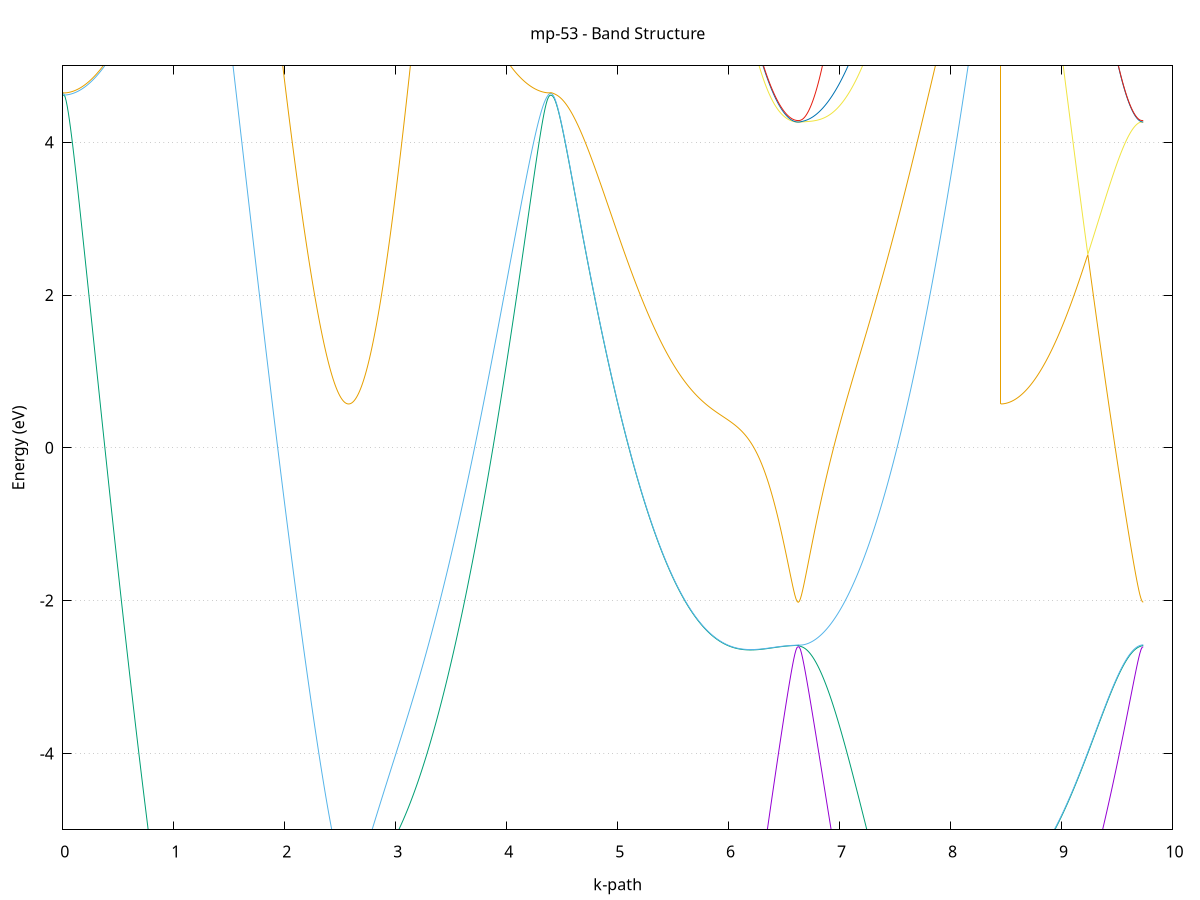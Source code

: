 set title 'mp-53 - Band Structure'
set xlabel 'k-path'
set ylabel 'Energy (eV)'
set grid y
set yrange [-5:5]
set terminal png size 800,600
set output 'mp-53_bands_gnuplot.png'
plot '-' using 1:2 with lines notitle, '-' using 1:2 with lines notitle, '-' using 1:2 with lines notitle, '-' using 1:2 with lines notitle, '-' using 1:2 with lines notitle, '-' using 1:2 with lines notitle, '-' using 1:2 with lines notitle, '-' using 1:2 with lines notitle, '-' using 1:2 with lines notitle, '-' using 1:2 with lines notitle, '-' using 1:2 with lines notitle, '-' using 1:2 with lines notitle
0.000000 -16.936530
0.009986 -16.936130
0.019973 -16.935130
0.029959 -16.933430
0.039946 -16.930930
0.049932 -16.927830
0.059919 -16.924130
0.069905 -16.919630
0.079892 -16.914430
0.089878 -16.908630
0.099865 -16.902030
0.109851 -16.894830
0.119838 -16.886930
0.129824 -16.878330
0.139811 -16.869030
0.149797 -16.859030
0.159783 -16.848330
0.169770 -16.837030
0.179756 -16.825030
0.189743 -16.812230
0.199729 -16.798930
0.209716 -16.784830
0.219702 -16.770030
0.229689 -16.754630
0.239675 -16.738430
0.249662 -16.721630
0.259648 -16.704130
0.269635 -16.686030
0.279621 -16.667130
0.289608 -16.647630
0.299594 -16.627430
0.309580 -16.606630
0.319567 -16.585030
0.329553 -16.562830
0.339540 -16.539930
0.349526 -16.516430
0.359513 -16.492130
0.369499 -16.467230
0.379486 -16.441730
0.389472 -16.415430
0.399459 -16.388630
0.409445 -16.361030
0.419432 -16.332830
0.429418 -16.303930
0.439405 -16.274430
0.449391 -16.244230
0.459377 -16.213430
0.469364 -16.181930
0.479350 -16.149830
0.489337 -16.117030
0.499323 -16.083630
0.509310 -16.049530
0.519296 -16.014830
0.529283 -15.979530
0.539269 -15.943530
0.549256 -15.906930
0.559242 -15.869730
0.569229 -15.831930
0.579215 -15.793430
0.589202 -15.754330
0.599188 -15.714630
0.609175 -15.674330
0.619161 -15.633430
0.629147 -15.591930
0.639134 -15.549830
0.649120 -15.507130
0.659107 -15.463830
0.669093 -15.420030
0.679080 -15.375630
0.689066 -15.330630
0.699053 -15.285030
0.709039 -15.238930
0.719026 -15.192230
0.729012 -15.145030
0.738999 -15.097330
0.748985 -15.049030
0.758972 -15.000330
0.768958 -14.951030
0.778944 -14.901230
0.788931 -14.851030
0.798917 -14.800230
0.808904 -14.749130
0.818890 -14.697430
0.828877 -14.645430
0.838863 -14.592930
0.848850 -14.540030
0.858836 -14.486830
0.868823 -14.433130
0.878809 -14.379230
0.888796 -14.324930
0.898782 -14.270330
0.908769 -14.215430
0.918755 -14.160330
0.928741 -14.105030
0.938728 -14.049530
0.948714 -13.993830
0.958701 -13.938130
0.968687 -13.882230
0.978674 -13.826330
0.988660 -13.770530
0.998647 -13.714630
1.008633 -13.659030
1.018620 -13.603530
1.028606 -13.548230
1.038593 -13.493330
1.048579 -13.438830
1.058566 -13.384730
1.068552 -13.331230
1.078538 -13.278430
1.088525 -13.226430
1.098511 -13.175330
1.108498 -13.125230
1.118484 -13.076330
1.128471 -13.028730
1.138457 -12.982530
1.148444 -12.938030
1.158430 -12.895330
1.168417 -12.854730
1.178403 -12.816230
1.188390 -12.780130
1.198376 -12.746630
1.208363 -12.716030
1.218349 -12.688430
1.228335 -12.663930
1.238322 -12.642930
1.248308 -12.625530
1.258295 -12.611730
1.268281 -12.601830
1.278268 -12.595930
1.288254 -12.593930
1.288254 -12.593930
1.298234 -12.593530
1.308214 -12.592530
1.318194 -12.590730
1.328174 -12.588330
1.338153 -12.585230
1.348133 -12.581430
1.358113 -12.576930
1.368093 -12.571730
1.378073 -12.565930
1.388053 -12.559330
1.398032 -12.552130
1.408012 -12.544130
1.417992 -12.535530
1.427972 -12.526230
1.437952 -12.516130
1.447931 -12.505530
1.457911 -12.494130
1.467891 -12.482030
1.477871 -12.469230
1.487851 -12.455830
1.497831 -12.441630
1.507810 -12.426830
1.517790 -12.411330
1.527770 -12.395130
1.537750 -12.378230
1.547730 -12.360730
1.557709 -12.342430
1.567689 -12.323530
1.577669 -12.303930
1.587649 -12.283630
1.597629 -12.262630
1.607609 -12.241030
1.617588 -12.218630
1.627568 -12.195630
1.637548 -12.171930
1.647528 -12.147530
1.657508 -12.122530
1.667488 -12.096830
1.677467 -12.070430
1.687447 -12.043330
1.697427 -12.015630
1.707407 -11.987230
1.717387 -11.958130
1.727366 -11.928330
1.737346 -11.897930
1.747326 -11.866830
1.757306 -11.835130
1.767286 -11.802630
1.777266 -11.769630
1.787245 -11.735830
1.797225 -11.701430
1.807205 -11.666430
1.817185 -11.630730
1.827165 -11.594330
1.837145 -11.557330
1.847124 -11.519630
1.857104 -11.481330
1.867084 -11.442330
1.877064 -11.402730
1.887044 -11.362430
1.897023 -11.321530
1.907003 -11.280030
1.916983 -11.237830
1.926963 -11.195030
1.936943 -11.151630
1.946923 -11.107630
1.956902 -11.062930
1.966882 -11.017630
1.976862 -10.971730
1.986842 -10.925130
1.996822 -10.878030
2.006802 -10.830330
2.016781 -10.781930
2.026761 -10.733030
2.036741 -10.683430
2.046721 -10.633330
2.056701 -10.582630
2.066680 -10.531330
2.076660 -10.479530
2.086640 -10.427130
2.096620 -10.374130
2.106600 -10.320630
2.116580 -10.266530
2.126559 -10.211930
2.136539 -10.156830
2.146519 -10.101230
2.156499 -10.045130
2.166479 -9.988430
2.176458 -9.931330
2.186438 -9.873830
2.196418 -9.815730
2.206398 -9.757330
2.216378 -9.698430
2.226358 -9.639230
2.236337 -9.579530
2.246317 -9.519530
2.256297 -9.459230
2.266277 -9.398530
2.276257 -9.337630
2.286237 -9.276530
2.296216 -9.215230
2.306196 -9.153730
2.316176 -9.092030
2.326156 -9.030430
2.336136 -8.968730
2.346115 -8.907130
2.356095 -8.845630
2.366075 -8.784430
2.376055 -8.723530
2.386035 -8.663030
2.396015 -8.603030
2.405994 -8.543830
2.415974 -8.485430
2.425954 -8.428030
2.435934 -8.371830
2.445914 -8.317130
2.455894 -8.264130
2.465873 -8.213130
2.475853 -8.164530
2.485833 -8.118530
2.495813 -8.075630
2.505793 -8.036330
2.515772 -8.000930
2.525752 -7.970030
2.535732 -7.943930
2.545712 -7.923130
2.555692 -7.908030
2.565672 -7.898830
2.575651 -7.895730
2.575651 -7.895730
2.585604 -7.898830
2.595556 -7.908030
2.605508 -7.923230
2.615460 -7.944230
2.625413 -7.970730
2.635365 -8.002530
2.645317 -8.039130
2.655269 -8.080330
2.665222 -8.125630
2.675174 -8.174730
2.685126 -8.227230
2.695078 -8.283030
2.705031 -8.341530
2.714983 -8.402730
2.724935 -8.466130
2.734887 -8.531630
2.744840 -8.599030
2.754792 -8.668230
2.764744 -8.738830
2.774696 -8.810830
2.784649 -8.884030
2.794601 -8.958330
2.804553 -9.033630
2.814505 -9.109730
2.824457 -9.186630
2.834410 -9.264330
2.844362 -9.342530
2.854314 -9.421330
2.864266 -9.500530
2.874219 -9.580130
2.884171 -9.660130
2.894123 -9.740430
2.904075 -9.820930
2.914028 -9.901630
2.923980 -9.982530
2.933932 -10.063530
2.943884 -10.144630
2.953837 -10.225730
2.963789 -10.306830
2.973741 -10.387930
2.983693 -10.468930
2.993646 -10.549930
3.003598 -10.630830
3.013550 -10.711530
3.023502 -10.792130
3.033455 -10.872530
3.043407 -10.952730
3.053359 -11.032730
3.063311 -11.112430
3.073264 -11.192030
3.083216 -11.271230
3.093168 -11.350230
3.103120 -11.428830
3.113073 -11.507230
3.123025 -11.585230
3.132977 -11.662930
3.142929 -11.740230
3.152882 -11.817230
3.162834 -11.893830
3.172786 -11.970030
3.182738 -12.045830
3.192691 -12.121230
3.202643 -12.196230
3.212595 -12.270830
3.222547 -12.344930
3.232500 -12.418630
3.242452 -12.491830
3.252404 -12.564630
3.262356 -12.636930
3.272308 -12.708730
3.282261 -12.780030
3.292213 -12.850930
3.302165 -12.921330
3.312117 -12.991130
3.322070 -13.060530
3.332022 -13.129330
3.341974 -13.197730
3.351926 -13.265530
3.361879 -13.332730
3.371831 -13.399530
3.381783 -13.465730
3.391735 -13.531330
3.401688 -13.596530
3.411640 -13.661030
3.421592 -13.725030
3.431544 -13.788530
3.441497 -13.851430
3.451449 -13.913730
3.461401 -13.975430
3.471353 -14.036630
3.481306 -14.097230
3.491258 -14.157230
3.501210 -14.216630
3.511162 -14.275430
3.521115 -14.333730
3.531067 -14.391330
3.541019 -14.448430
3.550971 -14.504830
3.560924 -14.560730
3.570876 -14.615930
3.580828 -14.670530
3.590780 -14.724630
3.600733 -14.778030
3.610685 -14.830830
3.620637 -14.882930
3.630589 -14.934530
3.640542 -14.985430
3.650494 -15.035730
3.660446 -15.085430
3.670398 -15.134530
3.680350 -15.182930
3.690303 -15.230730
3.700255 -15.277930
3.710207 -15.324430
3.720159 -15.370330
3.730112 -15.415530
3.740064 -15.460230
3.750016 -15.504130
3.759968 -15.547430
3.769921 -15.590130
3.779873 -15.632230
3.789825 -15.673530
3.799777 -15.714330
3.809730 -15.754430
3.819682 -15.793830
3.829634 -15.832630
3.839586 -15.870730
3.849539 -15.908230
3.859491 -15.945030
3.869443 -15.981230
3.879395 -16.016730
3.889348 -16.051530
3.899300 -16.085730
3.909252 -16.119230
3.919204 -16.152130
3.929157 -16.184330
3.939109 -16.215830
3.949061 -16.246630
3.959013 -16.276830
3.968966 -16.306430
3.978918 -16.335230
3.988870 -16.363430
3.998822 -16.390930
4.008775 -16.417830
4.018727 -16.444030
4.028679 -16.469530
4.038631 -16.494330
4.048583 -16.518530
4.058536 -16.542030
4.068488 -16.564830
4.078440 -16.586930
4.088393 -16.608430
4.098345 -16.629230
4.108297 -16.649330
4.118249 -16.668730
4.128201 -16.687530
4.138154 -16.705530
4.148106 -16.722930
4.158058 -16.739730
4.168010 -16.755730
4.177963 -16.771130
4.187915 -16.785730
4.197867 -16.799730
4.207819 -16.813130
4.217772 -16.825730
4.227724 -16.837730
4.237676 -16.848930
4.247628 -16.859530
4.257581 -16.869430
4.267533 -16.878730
4.277485 -16.887230
4.287437 -16.895130
4.297390 -16.902330
4.307342 -16.908730
4.317294 -16.914630
4.327246 -16.919730
4.337199 -16.924130
4.347151 -16.927930
4.357103 -16.931030
4.367055 -16.933430
4.377008 -16.935130
4.386960 -16.936130
4.396912 -16.936530
4.396912 -16.936530
4.406867 -16.936130
4.416823 -16.935130
4.426778 -16.933430
4.436733 -16.931030
4.446689 -16.927930
4.456644 -16.924130
4.466599 -16.919730
4.476555 -16.914530
4.486510 -16.908730
4.496465 -16.902230
4.506421 -16.895030
4.516376 -16.887230
4.526331 -16.878630
4.536287 -16.869430
4.546242 -16.859530
4.556197 -16.848930
4.566153 -16.837630
4.576108 -16.825630
4.586063 -16.812930
4.596019 -16.799630
4.605974 -16.785630
4.615929 -16.770930
4.625885 -16.755530
4.635840 -16.739530
4.645795 -16.722730
4.655751 -16.705330
4.665706 -16.687230
4.675661 -16.668430
4.685617 -16.648930
4.695572 -16.628830
4.705527 -16.608030
4.715483 -16.586530
4.725438 -16.564330
4.735393 -16.541430
4.745349 -16.517930
4.755304 -16.493730
4.765259 -16.468830
4.775215 -16.443230
4.785170 -16.417030
4.795125 -16.390130
4.805081 -16.362530
4.815036 -16.334230
4.824991 -16.305330
4.834946 -16.275730
4.844902 -16.245430
4.854857 -16.214430
4.864812 -16.182830
4.874768 -16.150530
4.884723 -16.117530
4.894678 -16.083930
4.904634 -16.049630
4.914589 -16.014630
4.924544 -15.979030
4.934500 -15.942630
4.944455 -15.905730
4.954410 -15.868030
4.964366 -15.829730
4.974321 -15.790830
4.984276 -15.751130
4.994232 -15.710830
5.004187 -15.669930
5.014142 -15.628330
5.024098 -15.586030
5.034053 -15.543130
5.044008 -15.499530
5.053964 -15.455230
5.063919 -15.410330
5.073874 -15.364830
5.083830 -15.318630
5.093785 -15.271730
5.103740 -15.224230
5.113696 -15.176030
5.123651 -15.127230
5.133606 -15.077730
5.143562 -15.027630
5.153517 -14.976930
5.163472 -14.925530
5.173428 -14.873430
5.183383 -14.820730
5.193338 -14.767430
5.203294 -14.713530
5.213249 -14.658830
5.223204 -14.603630
5.233160 -14.547730
5.243115 -14.491230
5.253070 -14.434130
5.263026 -14.376330
5.272981 -14.317930
5.282936 -14.258930
5.292892 -14.199230
5.302847 -14.138930
5.312802 -14.078030
5.322758 -14.016530
5.332713 -13.954330
5.342668 -13.891530
5.352624 -13.828230
5.362579 -13.764230
5.372534 -13.699530
5.382489 -13.634330
5.392445 -13.568530
5.402400 -13.502130
5.412355 -13.435030
5.422311 -13.367430
5.432266 -13.299130
5.442221 -13.230330
5.452177 -13.160830
5.462132 -13.090830
5.472087 -13.020230
5.482043 -12.948930
5.491998 -12.877130
5.501953 -12.804830
5.511909 -12.731830
5.521864 -12.658230
5.531819 -12.584130
5.541775 -12.509430
5.551730 -12.434230
5.561685 -12.358330
5.571641 -12.281930
5.581596 -12.205030
5.591551 -12.127430
5.601507 -12.049430
5.611462 -11.970730
5.621417 -11.891530
5.631373 -11.811830
5.641328 -11.731630
5.651283 -11.650730
5.661239 -11.569430
5.671194 -11.487530
5.681149 -11.405130
5.691105 -11.322230
5.701060 -11.238730
5.711015 -11.154830
5.720971 -11.070330
5.730926 -10.985330
5.740881 -10.899830
5.750837 -10.813830
5.760792 -10.727330
5.770747 -10.640430
5.780703 -10.552930
5.790658 -10.465030
5.800613 -10.376630
5.810569 -10.287730
5.820524 -10.198330
5.830479 -10.108530
5.840435 -10.018330
5.850390 -9.927530
5.860345 -9.836430
5.870301 -9.744830
5.880256 -9.652830
5.890211 -9.560330
5.900167 -9.467530
5.910122 -9.374230
5.920077 -9.280530
5.930033 -9.186530
5.939988 -9.092030
5.949943 -8.997230
5.959899 -8.902030
5.969854 -8.806430
5.979809 -8.710530
5.989765 -8.614230
5.999720 -8.517530
6.009675 -8.420630
6.019631 -8.323330
6.029586 -8.225730
6.039541 -8.127830
6.049496 -8.029630
6.059452 -7.931130
6.069407 -7.832330
6.079362 -7.733330
6.089318 -7.634030
6.099273 -7.534530
6.109228 -7.434730
6.119184 -7.334830
6.129139 -7.234630
6.139094 -7.134230
6.149050 -7.033630
6.159005 -6.932930
6.168960 -6.832030
6.178916 -6.731030
6.188871 -6.629830
6.198826 -6.528530
6.208782 -6.427130
6.218737 -6.325730
6.228692 -6.224230
6.238648 -6.122630
6.248603 -6.021030
6.258558 -5.919430
6.268514 -5.817830
6.278469 -5.716230
6.288424 -5.614630
6.298380 -5.513130
6.308335 -5.411730
6.318290 -5.310430
6.328246 -5.209330
6.338201 -5.108230
6.348156 -5.007430
6.358112 -4.906830
6.368067 -4.806330
6.378022 -4.706230
6.387978 -4.606330
6.397933 -4.506730
6.407888 -4.407530
6.417844 -4.308730
6.427799 -4.210330
6.437754 -4.112430
6.447710 -4.014930
6.457665 -3.918130
6.467620 -3.821830
6.477576 -3.726230
6.487531 -3.631430
6.497486 -3.537430
6.507442 -3.444430
6.517397 -3.352430
6.527352 -3.261730
6.537308 -3.172530
6.547263 -3.085030
6.557218 -2.999730
6.567174 -2.917330
6.577129 -2.838730
6.587084 -2.765530
6.597039 -2.700330
6.606995 -2.647330
6.616950 -2.613430
6.626905 -2.603330
6.626905 -2.603330
6.636858 -2.608530
6.646810 -2.637930
6.656762 -2.689330
6.666714 -2.752730
6.676667 -2.823630
6.686619 -2.899530
6.696571 -2.978830
6.706523 -3.060630
6.716476 -3.144130
6.726428 -3.229030
6.736380 -3.315030
6.746332 -3.401830
6.756285 -3.489430
6.766237 -3.577530
6.776189 -3.666230
6.786141 -3.755230
6.796094 -3.844530
6.806046 -3.934030
6.815998 -4.023830
6.825950 -4.113730
6.835903 -4.203830
6.845855 -4.293930
6.855807 -4.384030
6.865759 -4.474130
6.875712 -4.564330
6.885664 -4.654330
6.895616 -4.744330
6.905568 -4.834230
6.915521 -4.923930
6.925473 -5.013530
6.935425 -5.103030
6.945377 -5.192230
6.955330 -5.281230
6.965282 -5.370030
6.975234 -5.458630
6.985186 -5.546930
6.995139 -5.635030
7.005091 -5.722730
7.015043 -5.810230
7.024995 -5.897330
7.034948 -5.984130
7.044900 -6.070630
7.054852 -6.156730
7.064804 -6.242530
7.074756 -6.327930
7.084709 -6.412930
7.094661 -6.497530
7.104613 -6.581730
7.114565 -6.665530
7.124518 -6.748930
7.134470 -6.831830
7.144422 -6.914430
7.154374 -6.996430
7.164327 -7.078130
7.174279 -7.159230
7.184231 -7.239930
7.194183 -7.320130
7.204136 -7.399930
7.214088 -7.479230
7.224040 -7.557930
7.233992 -7.636230
7.243945 -7.714030
7.253897 -7.791330
7.263849 -7.868030
7.273801 -7.944230
7.283754 -8.020030
7.293706 -8.095130
7.303658 -8.169830
7.313610 -8.243930
7.323563 -8.317530
7.333515 -8.390530
7.343467 -8.463030
7.353419 -8.534930
7.363372 -8.606330
7.373324 -8.677130
7.383276 -8.747430
7.393228 -8.817030
7.403181 -8.886230
7.413133 -8.954730
7.423085 -9.022630
7.433037 -9.090030
7.442990 -9.156830
7.452942 -9.223030
7.462894 -9.288630
7.472846 -9.353730
7.482798 -9.418130
7.492751 -9.481930
7.502703 -9.545130
7.512655 -9.607830
7.522607 -9.669830
7.532560 -9.731230
7.542512 -9.792030
7.552464 -9.852230
7.562416 -9.911830
7.572369 -9.970830
7.582321 -10.029130
7.592273 -10.086830
7.602225 -10.143930
7.612178 -10.200430
7.622130 -10.256330
7.632082 -10.311530
7.642034 -10.366130
7.651987 -10.420030
7.661939 -10.473430
7.671891 -10.526130
7.681843 -10.578130
7.691796 -10.629630
7.701748 -10.680330
7.711700 -10.730530
7.721652 -10.780030
7.731605 -10.828930
7.741557 -10.877130
7.751509 -10.924630
7.761461 -10.971630
7.771414 -11.017830
7.781366 -11.063430
7.791318 -11.108430
7.801270 -11.152730
7.811223 -11.196430
7.821175 -11.239430
7.831127 -11.281730
7.841079 -11.323430
7.851031 -11.364530
7.860984 -11.404830
7.870936 -11.444630
7.880888 -11.483630
7.890841 -11.522030
7.900793 -11.559730
7.910745 -11.596830
7.920697 -11.633230
7.930649 -11.668930
7.940602 -11.704030
7.950554 -11.738430
7.960506 -11.772130
7.970458 -11.805230
7.980411 -11.837630
7.990363 -11.869330
8.000315 -11.900330
8.010267 -11.930730
8.020220 -11.960430
8.030172 -11.989430
8.040124 -12.017830
8.050076 -12.045530
8.060029 -12.072530
8.069981 -12.098830
8.079933 -12.124530
8.089885 -12.149430
8.099838 -12.173730
8.109790 -12.197330
8.119742 -12.220330
8.129694 -12.242530
8.139647 -12.264130
8.149599 -12.285030
8.159551 -12.305230
8.169503 -12.324830
8.179456 -12.343630
8.189408 -12.361830
8.199360 -12.379330
8.209312 -12.396130
8.219265 -12.412230
8.229217 -12.427630
8.239169 -12.442430
8.249121 -12.456530
8.259074 -12.469930
8.269026 -12.482630
8.278978 -12.494630
8.288930 -12.505930
8.298882 -12.516530
8.308835 -12.526530
8.318787 -12.535830
8.328739 -12.544430
8.338691 -12.552330
8.348644 -12.559530
8.358596 -12.566030
8.368548 -12.571930
8.378500 -12.577030
8.388453 -12.581530
8.398405 -12.585330
8.408357 -12.588430
8.418309 -12.590830
8.428262 -12.592530
8.438214 -12.593530
8.448166 -12.593930
8.448166 -7.895730
8.458153 -7.895330
8.468139 -7.894330
8.478126 -7.892630
8.488112 -7.890130
8.498098 -7.887030
8.508085 -7.883230
8.518071 -7.878730
8.528058 -7.873530
8.538044 -7.867630
8.548031 -7.861130
8.558017 -7.853830
8.568004 -7.845830
8.577990 -7.837230
8.587977 -7.827930
8.597963 -7.817830
8.607950 -7.807130
8.617936 -7.795730
8.627923 -7.783630
8.637909 -7.770830
8.647896 -7.757330
8.657882 -7.743230
8.667868 -7.728330
8.677855 -7.712830
8.687841 -7.696530
8.697828 -7.679630
8.707814 -7.662030
8.717801 -7.643730
8.727787 -7.624730
8.737774 -7.605030
8.747760 -7.584730
8.757747 -7.563730
8.767733 -7.541930
8.777720 -7.519530
8.787706 -7.496430
8.797692 -7.472730
8.807679 -7.448230
8.817665 -7.423130
8.827652 -7.397330
8.837638 -7.370830
8.847625 -7.343630
8.857611 -7.315830
8.867598 -7.287230
8.877584 -7.258030
8.887571 -7.228230
8.897557 -7.197630
8.907544 -7.166430
8.917530 -7.134530
8.927517 -7.101930
8.937503 -7.068630
8.947490 -7.034730
8.957476 -7.000130
8.967462 -6.964830
8.977449 -6.928930
8.987435 -6.892330
8.997422 -6.855030
9.007408 -6.817130
9.017395 -6.778530
9.027381 -6.739330
9.037368 -6.699330
9.047354 -6.658730
9.057341 -6.617530
9.067327 -6.575630
9.077314 -6.533030
9.087300 -6.489830
9.097287 -6.445930
9.107273 -6.401430
9.117259 -6.356230
9.127246 -6.310330
9.137232 -6.263830
9.147219 -6.216730
9.157205 -6.168930
9.167192 -6.120430
9.177178 -6.071430
9.187165 -6.021630
9.197151 -5.971330
9.207138 -5.920230
9.217124 -5.868630
9.227111 -5.816330
9.237097 -5.763430
9.247084 -5.709830
9.257070 -5.655630
9.267056 -5.600830
9.277043 -5.545330
9.287029 -5.489230
9.297016 -5.432530
9.307002 -5.375230
9.316989 -5.317230
9.326975 -5.258630
9.336962 -5.199430
9.346948 -5.139630
9.356935 -5.079230
9.366921 -5.018230
9.376908 -4.956530
9.386894 -4.894330
9.396881 -4.831530
9.406867 -4.768030
9.416853 -4.704030
9.426840 -4.639430
9.436826 -4.574230
9.446813 -4.508430
9.456799 -4.442130
9.466786 -4.375130
9.476772 -4.307730
9.486759 -4.239630
9.496745 -4.171030
9.506732 -4.101930
9.516718 -4.032330
9.526705 -3.962130
9.536691 -3.891530
9.546678 -3.820330
9.556664 -3.748730
9.566651 -3.676730
9.576637 -3.604330
9.586623 -3.531530
9.596610 -3.458330
9.606596 -3.385030
9.616583 -3.311430
9.626569 -3.237830
9.636556 -3.164230
9.646542 -3.090930
9.656529 -3.018130
9.666515 -2.946330
9.676502 -2.875930
9.686488 -2.808130
9.696475 -2.744330
9.706461 -2.686930
9.716448 -2.640130
9.726434 -2.611030
9.736420 -2.603330
e
0.000000 4.616770
0.009986 4.617070
0.019973 4.598070
0.029959 4.543670
0.039946 4.471770
0.049932 4.385970
0.059919 4.288970
0.069905 4.183270
0.079892 4.070670
0.089878 3.952670
0.099865 3.830470
0.109851 3.704770
0.119838 3.576370
0.129824 3.445770
0.139811 3.313370
0.149797 3.179370
0.159783 3.044370
0.169770 2.908270
0.179756 2.771370
0.189743 2.633870
0.199729 2.495870
0.209716 2.357370
0.219702 2.218670
0.229689 2.079570
0.239675 1.940370
0.249662 1.801070
0.259648 1.661670
0.269635 1.522270
0.279621 1.382870
0.289608 1.243570
0.299594 1.104370
0.309580 0.965270
0.319567 0.826370
0.329553 0.687670
0.339540 0.549170
0.349526 0.410870
0.359513 0.272870
0.369499 0.135170
0.379486 -0.002230
0.389472 -0.139430
0.399459 -0.276130
0.409445 -0.412630
0.419432 -0.548630
0.429418 -0.684330
0.439405 -0.819630
0.449391 -0.954530
0.459377 -1.089030
0.469364 -1.223030
0.479350 -1.356630
0.489337 -1.489830
0.499323 -1.622530
0.509310 -1.754730
0.519296 -1.886430
0.529283 -2.017730
0.539269 -2.148430
0.549256 -2.278630
0.559242 -2.408330
0.569229 -2.537530
0.579215 -2.666130
0.589202 -2.794230
0.599188 -2.921730
0.609175 -3.048630
0.619161 -3.174930
0.629147 -3.300730
0.639134 -3.425930
0.649120 -3.550530
0.659107 -3.674430
0.669093 -3.797730
0.679080 -3.920430
0.689066 -4.042530
0.699053 -4.163830
0.709039 -4.284630
0.719026 -4.404630
0.729012 -4.524030
0.738999 -4.642630
0.748985 -4.760630
0.758972 -4.877830
0.768958 -4.994330
0.778944 -5.110030
0.788931 -5.225030
0.798917 -5.339230
0.808904 -5.452630
0.818890 -5.565230
0.828877 -5.677030
0.838863 -5.788030
0.848850 -5.898130
0.858836 -6.007330
0.868823 -6.115630
0.878809 -6.223030
0.888796 -6.329530
0.898782 -6.434930
0.908769 -6.539430
0.918755 -6.642930
0.928741 -6.745330
0.938728 -6.846630
0.948714 -6.946830
0.958701 -7.045930
0.968687 -7.143730
0.978674 -7.240330
0.988660 -7.335630
0.998647 -7.429530
1.008633 -7.522130
1.018620 -7.613130
1.028606 -7.702730
1.038593 -7.790630
1.048579 -7.876830
1.058566 -7.961330
1.068552 -8.043930
1.078538 -8.124630
1.088525 -8.203230
1.098511 -8.279530
1.108498 -8.353630
1.118484 -8.425230
1.128471 -8.494230
1.138457 -8.560430
1.148444 -8.623830
1.158430 -8.683930
1.168417 -8.740930
1.178403 -8.794230
1.188390 -8.844030
1.198376 -8.889830
1.208363 -8.931430
1.218349 -8.968830
1.228335 -9.001730
1.238322 -9.029830
1.248308 -9.053130
1.258295 -9.071430
1.268281 -9.084530
1.278268 -9.092530
1.288254 -9.095130
1.288254 -9.095130
1.298234 -9.094830
1.308214 -9.093930
1.318194 -9.092330
1.328174 -9.090130
1.338153 -9.087330
1.348133 -9.083930
1.358113 -9.079830
1.368093 -9.075230
1.378073 -9.069930
1.388053 -9.064030
1.398032 -9.057430
1.408012 -9.050330
1.417992 -9.042530
1.427972 -9.034130
1.437952 -9.025130
1.447931 -9.015530
1.457911 -9.005230
1.467891 -8.994430
1.477871 -8.982930
1.487851 -8.970830
1.497831 -8.958130
1.507810 -8.944830
1.517790 -8.930930
1.527770 -8.916330
1.537750 -8.901230
1.547730 -8.885530
1.557709 -8.869130
1.567689 -8.852230
1.577669 -8.834630
1.587649 -8.816530
1.597629 -8.797830
1.607609 -8.778430
1.617588 -8.758530
1.627568 -8.738030
1.637548 -8.716930
1.647528 -8.695230
1.657508 -8.673030
1.667488 -8.650130
1.677467 -8.626730
1.687447 -8.602730
1.697427 -8.578230
1.707407 -8.553130
1.717387 -8.527430
1.727366 -8.501130
1.737346 -8.474330
1.747326 -8.447030
1.757306 -8.419130
1.767286 -8.390630
1.777266 -8.361730
1.787245 -8.332230
1.797225 -8.302130
1.807205 -8.271630
1.817185 -8.240530
1.827165 -8.208930
1.837145 -8.176830
1.847124 -8.144230
1.857104 -8.111130
1.867084 -8.077530
1.877064 -8.043430
1.887044 -8.008930
1.897023 -7.973930
1.907003 -7.938530
1.916983 -7.902630
1.926963 -7.866230
1.936943 -7.829530
1.946923 -7.792330
1.956902 -7.754730
1.966882 -7.716730
1.976862 -7.678330
1.986842 -7.639630
1.996822 -7.600530
2.006802 -7.561030
2.016781 -7.521230
2.026761 -7.481130
2.036741 -7.440630
2.046721 -7.399930
2.056701 -7.358930
2.066680 -7.317730
2.076660 -7.276230
2.086640 -7.234530
2.096620 -7.192630
2.106600 -7.150530
2.116580 -7.108230
2.126559 -7.065930
2.136539 -7.023430
2.146519 -6.980830
2.156499 -6.938230
2.166479 -6.895630
2.176458 -6.852930
2.186438 -6.810330
2.196418 -6.767830
2.206398 -6.725430
2.216378 -6.683130
2.226358 -6.641030
2.236337 -6.599130
2.246317 -6.557430
2.256297 -6.516130
2.266277 -6.475130
2.276257 -6.434530
2.286237 -6.394330
2.296216 -6.354730
2.306196 -6.315630
2.316176 -6.277130
2.326156 -6.239230
2.336136 -6.202130
2.346115 -6.165830
2.356095 -6.130330
2.366075 -6.095730
2.376055 -6.062130
2.386035 -6.029630
2.396015 -5.998130
2.405994 -5.967930
2.415974 -5.938930
2.425954 -5.911230
2.435934 -5.884930
2.445914 -5.860030
2.455894 -5.836730
2.465873 -5.815030
2.475853 -5.794930
2.485833 -5.776530
2.495813 -5.759930
2.505793 -5.745230
2.515772 -5.732230
2.525752 -5.721230
2.535732 -5.712230
2.545712 -5.705130
2.555692 -5.700130
2.565672 -5.697030
2.575651 -5.696030
2.575651 -5.696030
2.585604 -5.694730
2.595556 -5.691830
2.605508 -5.688630
2.615460 -5.685530
2.625413 -5.682030
2.635365 -5.678130
2.645317 -5.673630
2.655269 -5.668530
2.665222 -5.662730
2.675174 -5.656330
2.685126 -5.649230
2.695078 -5.641530
2.705031 -5.633130
2.714983 -5.624130
2.724935 -5.614330
2.734887 -5.603930
2.744840 -5.592930
2.754792 -5.581130
2.764744 -5.568730
2.774696 -5.555730
2.784649 -5.541930
2.794601 -5.527530
2.804553 -5.512430
2.814505 -5.496730
2.824457 -5.480330
2.834410 -5.463230
2.844362 -5.445430
2.854314 -5.427030
2.864266 -5.407930
2.874219 -5.388130
2.884171 -5.367730
2.894123 -5.346630
2.904075 -5.324830
2.914028 -5.302430
2.923980 -5.279330
2.933932 -5.255530
2.943884 -5.231130
2.953837 -5.205930
2.963789 -5.180230
2.973741 -5.153730
2.983693 -5.126630
2.993646 -5.098830
3.003598 -5.070330
3.013550 -5.041230
3.023502 -5.011430
3.033455 -4.980930
3.043407 -4.949830
3.053359 -4.918030
3.063311 -4.885530
3.073264 -4.852430
3.083216 -4.818630
3.093168 -4.784130
3.103120 -4.749030
3.113073 -4.713230
3.123025 -4.676730
3.132977 -4.639630
3.142929 -4.601730
3.152882 -4.563330
3.162834 -4.524130
3.172786 -4.484330
3.182738 -4.443830
3.192691 -4.402730
3.202643 -4.360930
3.212595 -4.318430
3.222547 -4.275230
3.232500 -4.231430
3.242452 -4.187030
3.252404 -4.141830
3.262356 -4.096030
3.272308 -4.049530
3.282261 -4.002430
3.292213 -3.954630
3.302165 -3.906130
3.312117 -3.857030
3.322070 -3.807230
3.332022 -3.756730
3.341974 -3.705630
3.351926 -3.653830
3.361879 -3.601430
3.371831 -3.548330
3.381783 -3.494530
3.391735 -3.440130
3.401688 -3.385030
3.411640 -3.329230
3.421592 -3.272830
3.431544 -3.215730
3.441497 -3.158030
3.451449 -3.099630
3.461401 -3.040530
3.471353 -2.980830
3.481306 -2.920430
3.491258 -2.859430
3.501210 -2.797730
3.511162 -2.735330
3.521115 -2.672330
3.531067 -2.608730
3.541019 -2.544330
3.550971 -2.479430
3.560924 -2.413730
3.570876 -2.347430
3.580828 -2.280530
3.590780 -2.212930
3.600733 -2.144730
3.610685 -2.075830
3.620637 -2.006230
3.630589 -1.936030
3.640542 -1.865230
3.650494 -1.793730
3.660446 -1.721530
3.670398 -1.648730
3.680350 -1.575330
3.690303 -1.501230
3.700255 -1.426530
3.710207 -1.351130
3.720159 -1.275130
3.730112 -1.198430
3.740064 -1.121130
3.750016 -1.043230
3.759968 -0.964630
3.769921 -0.885430
3.779873 -0.805530
3.789825 -0.725130
3.799777 -0.644030
3.809730 -0.562230
3.819682 -0.479930
3.829634 -0.396930
3.839586 -0.313330
3.849539 -0.229030
3.859491 -0.144230
3.869443 -0.058730
3.879395 0.027370
3.889348 0.114070
3.899300 0.201370
3.909252 0.289270
3.919204 0.377770
3.929157 0.466870
3.939109 0.556570
3.949061 0.646770
3.959013 0.737670
3.968966 0.829070
3.978918 0.921170
3.988870 1.013770
3.998822 1.106870
4.008775 1.200570
4.018727 1.294770
4.028679 1.389570
4.038631 1.484870
4.048583 1.580670
4.058536 1.677070
4.068488 1.773870
4.078440 1.871170
4.088393 1.968870
4.098345 2.067070
4.108297 2.165670
4.118249 2.264670
4.128201 2.364070
4.138154 2.463870
4.148106 2.563870
4.158058 2.664170
4.168010 2.764770
4.177963 2.865470
4.187915 2.966270
4.197867 3.067170
4.207819 3.167970
4.217772 3.268670
4.227724 3.369170
4.237676 3.469170
4.247628 3.568670
4.257581 3.667370
4.267533 3.765070
4.277485 3.861470
4.287437 3.956070
4.297390 4.048570
4.307342 4.138170
4.317294 4.224170
4.327246 4.305670
4.337199 4.381470
4.347151 4.450070
4.357103 4.509570
4.367055 4.557670
4.377008 4.591870
4.386960 4.610970
4.396912 4.616770
4.396912 4.616770
4.406867 4.612970
4.416823 4.600470
4.426778 4.577870
4.436733 4.545570
4.446689 4.504970
4.456644 4.457170
4.466599 4.403570
4.476555 4.345070
4.486510 4.282470
4.496465 4.216570
4.506421 4.147970
4.516376 4.077170
4.526331 4.004570
4.536287 3.930570
4.546242 3.855470
4.556197 3.779370
4.566153 3.702670
4.576108 3.625470
4.586063 3.547870
4.596019 3.469970
4.605974 3.391970
4.615929 3.313970
4.625885 3.235870
4.635840 3.157970
4.645795 3.080170
4.655751 3.002470
4.665706 2.925070
4.675661 2.847970
4.685617 2.771170
4.695572 2.694570
4.705527 2.618470
4.715483 2.542670
4.725438 2.467270
4.735393 2.392370
4.745349 2.317770
4.755304 2.243670
4.765259 2.170070
4.775215 2.096970
4.785170 2.024270
4.795125 1.952170
4.805081 1.880470
4.815036 1.809270
4.824991 1.738670
4.834946 1.668570
4.844902 1.598970
4.854857 1.529970
4.864812 1.461470
4.874768 1.393470
4.884723 1.326070
4.894678 1.259270
4.904634 1.192970
4.914589 1.127170
4.924544 1.062070
4.934500 0.997470
4.944455 0.933370
4.954410 0.869970
4.964366 0.807070
4.974321 0.744770
4.984276 0.683070
4.994232 0.621970
5.004187 0.561370
5.014142 0.501470
5.024098 0.442070
5.034053 0.383270
5.044008 0.325070
5.053964 0.267470
5.063919 0.210370
5.073874 0.153970
5.083830 0.098170
5.093785 0.042870
5.103740 -0.011730
5.113696 -0.065830
5.123651 -0.119330
5.133606 -0.172130
5.143562 -0.224430
5.153517 -0.276130
5.163472 -0.327130
5.173428 -0.377630
5.183383 -0.427530
5.193338 -0.476830
5.203294 -0.525530
5.213249 -0.573630
5.223204 -0.621130
5.233160 -0.668030
5.243115 -0.714330
5.253070 -0.760130
5.263026 -0.805230
5.272981 -0.849730
5.282936 -0.893630
5.292892 -0.937030
5.302847 -0.979730
5.312802 -1.021930
5.322758 -1.063530
5.332713 -1.104430
5.342668 -1.144830
5.352624 -1.184630
5.362579 -1.223830
5.372534 -1.262430
5.382489 -1.300530
5.392445 -1.337930
5.402400 -1.374830
5.412355 -1.411030
5.422311 -1.446730
5.432266 -1.481830
5.442221 -1.516430
5.452177 -1.550330
5.462132 -1.583730
5.472087 -1.616530
5.482043 -1.648730
5.491998 -1.680430
5.501953 -1.711430
5.511909 -1.742030
5.521864 -1.771930
5.531819 -1.801330
5.541775 -1.830130
5.551730 -1.858330
5.561685 -1.886030
5.571641 -1.913130
5.581596 -1.939730
5.591551 -1.965730
5.601507 -1.991230
5.611462 -2.016130
5.621417 -2.040530
5.631373 -2.064330
5.641328 -2.087630
5.651283 -2.110330
5.661239 -2.132530
5.671194 -2.154130
5.681149 -2.175330
5.691105 -2.195930
5.701060 -2.215930
5.711015 -2.235530
5.720971 -2.254530
5.730926 -2.273030
5.740881 -2.291030
5.750837 -2.308530
5.760792 -2.325530
5.770747 -2.342030
5.780703 -2.357930
5.790658 -2.373430
5.800613 -2.388430
5.810569 -2.402930
5.820524 -2.416930
5.830479 -2.430430
5.840435 -2.443530
5.850390 -2.456130
5.860345 -2.468230
5.870301 -2.479930
5.880256 -2.491130
5.890211 -2.501930
5.900167 -2.512230
5.910122 -2.522030
5.920077 -2.531530
5.930033 -2.540530
5.939988 -2.549130
5.949943 -2.557230
5.959899 -2.565030
5.969854 -2.572330
5.979809 -2.579330
5.989765 -2.585830
5.999720 -2.592030
6.009675 -2.597830
6.019631 -2.603230
6.029586 -2.608230
6.039541 -2.612930
6.049496 -2.617330
6.059452 -2.621330
6.069407 -2.624930
6.079362 -2.628330
6.089318 -2.631330
6.099273 -2.634030
6.109228 -2.636430
6.119184 -2.638530
6.129139 -2.640330
6.139094 -2.641930
6.149050 -2.643130
6.159005 -2.644230
6.168960 -2.644930
6.178916 -2.645530
6.188871 -2.645830
6.198826 -2.645930
6.208782 -2.645730
6.218737 -2.645430
6.228692 -2.644930
6.238648 -2.644230
6.248603 -2.643430
6.258558 -2.642330
6.268514 -2.641230
6.278469 -2.639930
6.288424 -2.638530
6.298380 -2.636930
6.308335 -2.635330
6.318290 -2.633630
6.328246 -2.631830
6.338201 -2.629930
6.348156 -2.627930
6.358112 -2.626030
6.368067 -2.623930
6.378022 -2.621930
6.387978 -2.619830
6.397933 -2.617730
6.407888 -2.615630
6.417844 -2.613630
6.427799 -2.611530
6.437754 -2.609530
6.447710 -2.607630
6.457665 -2.605730
6.467620 -2.603830
6.477576 -2.602030
6.487531 -2.600330
6.497486 -2.598630
6.507442 -2.597130
6.517397 -2.595630
6.527352 -2.594330
6.537308 -2.593030
6.547263 -2.591930
6.557218 -2.590830
6.567174 -2.589930
6.577129 -2.589030
6.587084 -2.588230
6.597039 -2.587430
6.606995 -2.586030
6.616950 -2.584530
6.626905 -2.584530
6.626905 -2.584530
6.636858 -2.590430
6.646810 -2.598330
6.656762 -2.603030
6.666714 -2.608730
6.676667 -2.616130
6.686619 -2.625230
6.696571 -2.636030
6.706523 -2.648530
6.716476 -2.662730
6.726428 -2.678530
6.736380 -2.696030
6.746332 -2.715030
6.756285 -2.735630
6.766237 -2.757830
6.776189 -2.781530
6.786141 -2.806630
6.796094 -2.833330
6.806046 -2.861330
6.815998 -2.890830
6.825950 -2.921630
6.835903 -2.953830
6.845855 -2.987330
6.855807 -3.022030
6.865759 -3.058030
6.875712 -3.095230
6.885664 -3.133530
6.895616 -3.173030
6.905568 -3.213630
6.915521 -3.255230
6.925473 -3.297830
6.935425 -3.341530
6.945377 -3.386030
6.955330 -3.431530
6.965282 -3.477830
6.975234 -3.525030
6.985186 -3.573030
6.995139 -3.621730
7.005091 -3.671130
7.015043 -3.721330
7.024995 -3.772130
7.034948 -3.823530
7.044900 -3.875430
7.054852 -3.928030
7.064804 -3.981030
7.074756 -4.034530
7.084709 -4.088530
7.094661 -4.142930
7.104613 -4.197730
7.114565 -4.252930
7.124518 -4.308330
7.134470 -4.364130
7.144422 -4.420230
7.154374 -4.476530
7.164327 -4.533030
7.174279 -4.589730
7.184231 -4.646630
7.194183 -4.703630
7.204136 -4.760830
7.214088 -4.818030
7.224040 -4.875330
7.233992 -4.932730
7.243945 -4.990130
7.253897 -5.047530
7.263849 -5.104930
7.273801 -5.162230
7.283754 -5.219630
7.293706 -5.276830
7.303658 -5.334030
7.313610 -5.391030
7.323563 -5.448030
7.333515 -5.504830
7.343467 -5.561430
7.353419 -5.617930
7.363372 -5.674230
7.373324 -5.730330
7.383276 -5.786230
7.393228 -5.841930
7.403181 -5.897430
7.413133 -5.952630
7.423085 -6.007530
7.433037 -6.062130
7.442990 -6.116530
7.452942 -6.170630
7.462894 -6.224430
7.472846 -6.277830
7.482798 -6.331030
7.492751 -6.383830
7.502703 -6.436230
7.512655 -6.488330
7.522607 -6.540030
7.532560 -6.591430
7.542512 -6.642330
7.552464 -6.692930
7.562416 -6.743130
7.572369 -6.792930
7.582321 -6.842330
7.592273 -6.891230
7.602225 -6.939730
7.612178 -6.987830
7.622130 -7.035530
7.632082 -7.082730
7.642034 -7.129430
7.651987 -7.175730
7.661939 -7.221530
7.671891 -7.266930
7.681843 -7.311830
7.691796 -7.356230
7.701748 -7.400130
7.711700 -7.443630
7.721652 -7.486530
7.731605 -7.528930
7.741557 -7.570930
7.751509 -7.612330
7.761461 -7.653230
7.771414 -7.693630
7.781366 -7.733530
7.791318 -7.772930
7.801270 -7.811730
7.811223 -7.850030
7.821175 -7.887830
7.831127 -7.925030
7.841079 -7.961730
7.851031 -7.997930
7.860984 -8.033530
7.870936 -8.068530
7.880888 -8.103030
7.890841 -8.137030
7.900793 -8.170430
7.910745 -8.203230
7.920697 -8.235430
7.930649 -8.267130
7.940602 -8.298330
7.950554 -8.328830
7.960506 -8.358830
7.970458 -8.388230
7.980411 -8.417030
7.990363 -8.445330
8.000315 -8.473030
8.010267 -8.500130
8.020220 -8.526630
8.030172 -8.552530
8.040124 -8.577830
8.050076 -8.602530
8.060029 -8.626730
8.069981 -8.650230
8.079933 -8.673230
8.089885 -8.695630
8.099838 -8.717330
8.109790 -8.738530
8.119742 -8.759030
8.129694 -8.779030
8.139647 -8.798430
8.149599 -8.817130
8.159551 -8.835330
8.169503 -8.852830
8.179456 -8.869830
8.189408 -8.886130
8.199360 -8.901830
8.209312 -8.916930
8.219265 -8.931430
8.229217 -8.945330
8.239169 -8.958630
8.249121 -8.971330
8.259074 -8.983330
8.269026 -8.994830
8.278978 -9.005630
8.288930 -9.015830
8.298882 -9.025430
8.308835 -9.034430
8.318787 -9.042730
8.328739 -9.050530
8.338691 -9.057630
8.348644 -9.064130
8.358596 -9.070030
8.368548 -9.075330
8.378500 -9.079930
8.388453 -9.084030
8.398405 -9.087430
8.408357 -9.090230
8.418309 -9.092330
8.428262 -9.093930
8.438214 -9.094830
8.448166 -9.095130
8.448166 -5.696030
8.458153 -5.695730
8.468139 -5.694830
8.478126 -5.693330
8.488112 -5.691330
8.498098 -5.688630
8.508085 -5.685430
8.518071 -5.681530
8.528058 -5.677130
8.538044 -5.672130
8.548031 -5.666530
8.558017 -5.660330
8.568004 -5.653630
8.577990 -5.646230
8.587977 -5.638330
8.597963 -5.629830
8.607950 -5.620730
8.617936 -5.611030
8.627923 -5.600730
8.637909 -5.589930
8.647896 -5.578430
8.657882 -5.566430
8.667868 -5.553930
8.677855 -5.540730
8.687841 -5.527030
8.697828 -5.512730
8.707814 -5.497830
8.717801 -5.482430
8.727787 -5.466430
8.737774 -5.449930
8.747760 -5.432830
8.757747 -5.415130
8.767733 -5.396930
8.777720 -5.378130
8.787706 -5.358830
8.797692 -5.338930
8.807679 -5.318430
8.817665 -5.297530
8.827652 -5.276030
8.837638 -5.253930
8.847625 -5.231430
8.857611 -5.208330
8.867598 -5.184630
8.877584 -5.160530
8.887571 -5.135830
8.897557 -5.110730
8.907544 -5.085030
8.917530 -5.058830
8.927517 -5.032130
8.937503 -5.004930
8.947490 -4.977230
8.957476 -4.949130
8.967462 -4.920530
8.977449 -4.891330
8.987435 -4.861830
8.997422 -4.831830
9.007408 -4.801330
9.017395 -4.770430
9.027381 -4.739030
9.037368 -4.707230
9.047354 -4.675030
9.057341 -4.642430
9.067327 -4.609330
9.077314 -4.575930
9.087300 -4.542130
9.097287 -4.507930
9.107273 -4.473430
9.117259 -4.438530
9.127246 -4.403230
9.137232 -4.367630
9.147219 -4.331730
9.157205 -4.295530
9.167192 -4.259030
9.177178 -4.222330
9.187165 -4.185330
9.197151 -4.148030
9.207138 -4.110530
9.217124 -4.072830
9.227111 -4.034830
9.237097 -3.996830
9.247084 -3.958530
9.257070 -3.920130
9.267056 -3.881630
9.277043 -3.843030
9.287029 -3.804430
9.297016 -3.765730
9.307002 -3.726930
9.316989 -3.688230
9.326975 -3.649530
9.336962 -3.610930
9.346948 -3.572430
9.356935 -3.534030
9.366921 -3.495730
9.376908 -3.457730
9.386894 -3.419830
9.396881 -3.382330
9.406867 -3.345030
9.416853 -3.308130
9.426840 -3.271530
9.436826 -3.235430
9.446813 -3.199830
9.456799 -3.164630
9.466786 -3.130030
9.476772 -3.096130
9.486759 -3.062830
9.496745 -3.030230
9.506732 -2.998330
9.516718 -2.967330
9.526705 -2.937130
9.536691 -2.907930
9.546678 -2.879630
9.556664 -2.852330
9.566651 -2.826230
9.576637 -2.801130
9.586623 -2.777330
9.596610 -2.754730
9.606596 -2.733330
9.616583 -2.713430
9.626569 -2.694830
9.636556 -2.677730
9.646542 -2.662030
9.656529 -2.647930
9.666515 -2.635330
9.676502 -2.624330
9.686488 -2.614930
9.696475 -2.607030
9.706461 -2.600730
9.716448 -2.595430
9.726434 -2.589430
9.736420 -2.584530
e
0.000000 4.640070
0.009986 4.631370
0.019973 4.617870
0.029959 4.619270
0.039946 4.621170
0.049932 4.623570
0.059919 4.626570
0.069905 4.630070
0.079892 4.634170
0.089878 4.638770
0.099865 4.643970
0.109851 4.649670
0.119838 4.655870
0.129824 4.662670
0.139811 4.669970
0.149797 4.677870
0.159783 4.686270
0.169770 4.695170
0.179756 4.704570
0.189743 4.714570
0.199729 4.725170
0.209716 4.736170
0.219702 4.747770
0.229689 4.759870
0.239675 4.772570
0.249662 4.785670
0.259648 4.799370
0.269635 4.813670
0.279621 4.828370
0.289608 4.843570
0.299594 4.859370
0.309580 4.875670
0.319567 4.892470
0.329553 4.909770
0.339540 4.927570
0.349526 4.945870
0.359513 4.964670
0.369499 4.983970
0.379486 5.003770
0.389472 5.024070
0.399459 5.044870
0.409445 5.066170
0.419432 5.087870
0.429418 5.110070
0.439405 5.132870
0.449391 5.155970
0.459377 5.179670
0.469364 5.203770
0.479350 5.228270
0.489337 5.253270
0.499323 5.278770
0.509310 5.304670
0.519296 5.330970
0.529283 5.357770
0.539269 5.384970
0.549256 5.412570
0.559242 5.440570
0.569229 5.468970
0.579215 5.497870
0.589202 5.527070
0.599188 5.556670
0.609175 5.586570
0.619161 5.616970
0.629147 5.647670
0.639134 5.678670
0.649120 5.710070
0.659107 5.741770
0.669093 5.773870
0.679080 5.806170
0.689066 5.838770
0.699053 5.871770
0.709039 5.904970
0.719026 5.938370
0.729012 5.972070
0.738999 6.006070
0.748985 6.040170
0.758972 6.074570
0.768958 6.109070
0.778944 6.143870
0.788931 6.178670
0.798917 6.213670
0.808904 6.248870
0.818890 6.284070
0.828877 6.319370
0.838863 6.354670
0.848850 6.390070
0.858836 6.425470
0.868823 6.460770
0.878809 6.496070
0.888796 6.531370
0.898782 6.566470
0.908769 6.601570
0.918755 6.636370
0.928741 6.671070
0.938728 6.705570
0.948714 6.739770
0.958701 6.773670
0.968687 6.807270
0.978674 6.840570
0.988660 6.873370
0.998647 6.905770
1.008633 6.937670
1.018620 6.969070
1.028606 6.999870
1.038593 7.030070
1.048579 7.059670
1.058566 7.088470
1.068552 7.116570
1.078538 7.143870
1.088525 7.170370
1.098511 7.195970
1.108498 7.220570
1.118484 7.244270
1.128471 7.266870
1.138457 7.288370
1.148444 7.308770
1.158430 7.327970
1.168417 7.345970
1.178403 7.362670
1.188390 7.378070
1.198376 7.392170
1.208363 7.404870
1.218349 7.416170
1.228335 7.425970
1.238322 7.434370
1.248308 7.441270
1.258295 7.446670
1.268281 7.450470
1.278268 7.452770
1.288254 7.453570
1.288254 7.453570
1.298234 7.443670
1.308214 7.414470
1.318194 7.368070
1.328174 7.306870
1.338153 7.233570
1.348133 7.150370
1.358113 7.059470
1.368093 6.962270
1.378073 6.860170
1.388053 6.753970
1.398032 6.644570
1.408012 6.532370
1.417992 6.418070
1.427972 6.301770
1.437952 6.183970
1.447931 6.064770
1.457911 5.944470
1.467891 5.823170
1.477871 5.700970
1.487851 5.578070
1.497831 5.454570
1.507810 5.330570
1.517790 5.205970
1.527770 5.081070
1.537750 4.955770
1.547730 4.830170
1.557709 4.704370
1.567689 4.578370
1.577669 4.452170
1.587649 4.325870
1.597629 4.199470
1.607609 4.073070
1.617588 3.946570
1.627568 3.820070
1.637548 3.693670
1.647528 3.567270
1.657508 3.440870
1.667488 3.314670
1.677467 3.188570
1.687447 3.062570
1.697427 2.936670
1.707407 2.810970
1.717387 2.685470
1.727366 2.560170
1.737346 2.435070
1.747326 2.310270
1.757306 2.185570
1.767286 2.061270
1.777266 1.937170
1.787245 1.813370
1.797225 1.689770
1.807205 1.566570
1.817185 1.443670
1.827165 1.321070
1.837145 1.198770
1.847124 1.076870
1.857104 0.955270
1.867084 0.834070
1.877064 0.713270
1.887044 0.592870
1.897023 0.472870
1.907003 0.353270
1.916983 0.234070
1.926963 0.115270
1.936943 -0.003130
1.946923 -0.121030
1.956902 -0.238530
1.966882 -0.355530
1.976862 -0.472030
1.986842 -0.588130
1.996822 -0.703730
2.006802 -0.818830
2.016781 -0.933430
2.026761 -1.047530
2.036741 -1.161130
2.046721 -1.274130
2.056701 -1.386630
2.066680 -1.498630
2.076660 -1.610030
2.086640 -1.720830
2.096620 -1.831130
2.106600 -1.940830
2.116580 -2.049830
2.126559 -2.158330
2.136539 -2.266130
2.146519 -2.373430
2.156499 -2.479930
2.166479 -2.585830
2.176458 -2.691030
2.186438 -2.795630
2.196418 -2.899430
2.206398 -3.002530
2.216378 -3.104930
2.226358 -3.206430
2.236337 -3.307230
2.246317 -3.407230
2.256297 -3.506330
2.266277 -3.604530
2.276257 -3.701930
2.286237 -3.798330
2.296216 -3.893730
2.306196 -3.988130
2.316176 -4.081430
2.326156 -4.173630
2.336136 -4.264630
2.346115 -4.354430
2.356095 -4.442830
2.366075 -4.529830
2.376055 -4.615330
2.386035 -4.699230
2.396015 -4.781330
2.405994 -4.861630
2.415974 -4.939830
2.425954 -5.015830
2.435934 -5.089430
2.445914 -5.160330
2.455894 -5.228330
2.465873 -5.293130
2.475853 -5.354430
2.485833 -5.411830
2.495813 -5.464830
2.505793 -5.513230
2.515772 -5.556430
2.525752 -5.594030
2.535732 -5.625530
2.545712 -5.650530
2.555692 -5.668630
2.565672 -5.679630
2.575651 -5.683330
2.575651 -5.683330
2.585604 -5.681930
2.595556 -5.676930
2.605508 -5.666930
2.615460 -5.651930
2.625413 -5.632530
2.635365 -5.609230
2.645317 -5.582430
2.655269 -5.552430
2.665222 -5.519630
2.675174 -5.484430
2.685126 -5.447130
2.695078 -5.408030
2.705031 -5.367330
2.714983 -5.325430
2.724935 -5.282330
2.734887 -5.238330
2.744840 -5.193630
2.754792 -5.148430
2.764744 -5.102630
2.774696 -5.056630
2.784649 -5.010230
2.794601 -4.963730
2.804553 -4.917130
2.814505 -4.870530
2.824457 -4.823830
2.834410 -4.777230
2.844362 -4.730630
2.854314 -4.684030
2.864266 -4.637630
2.874219 -4.591330
2.884171 -4.545030
2.894123 -4.498930
2.904075 -4.452930
2.914028 -4.406930
2.923980 -4.361130
2.933932 -4.315330
2.943884 -4.269630
2.953837 -4.224030
2.963789 -4.178330
2.973741 -4.132730
2.983693 -4.087230
2.993646 -4.041630
3.003598 -3.995930
3.013550 -3.950330
3.023502 -3.904530
3.033455 -3.858730
3.043407 -3.812830
3.053359 -3.766830
3.063311 -3.720630
3.073264 -3.674330
3.083216 -3.627930
3.093168 -3.581330
3.103120 -3.534430
3.113073 -3.487430
3.123025 -3.440230
3.132977 -3.392730
3.142929 -3.345030
3.152882 -3.297030
3.162834 -3.248830
3.172786 -3.200230
3.182738 -3.151430
3.192691 -3.102330
3.202643 -3.052930
3.212595 -3.003130
3.222547 -2.953030
3.232500 -2.902630
3.242452 -2.851830
3.252404 -2.800730
3.262356 -2.749230
3.272308 -2.697330
3.282261 -2.645130
3.292213 -2.592430
3.302165 -2.539430
3.312117 -2.486030
3.322070 -2.432230
3.332022 -2.378030
3.341974 -2.323330
3.351926 -2.268330
3.361879 -2.212830
3.371831 -2.157030
3.381783 -2.100730
3.391735 -2.044030
3.401688 -1.986830
3.411640 -1.929230
3.421592 -1.871230
3.431544 -1.812830
3.441497 -1.753930
3.451449 -1.694630
3.461401 -1.634930
3.471353 -1.574730
3.481306 -1.514130
3.491258 -1.453030
3.501210 -1.391530
3.511162 -1.329630
3.521115 -1.267230
3.531067 -1.204430
3.541019 -1.141230
3.550971 -1.077530
3.560924 -1.013430
3.570876 -0.948930
3.580828 -0.883930
3.590780 -0.818630
3.600733 -0.752730
3.610685 -0.686530
3.620637 -0.619930
3.630589 -0.552830
3.640542 -0.485330
3.650494 -0.417530
3.660446 -0.349230
3.670398 -0.280530
3.680350 -0.211430
3.690303 -0.142030
3.700255 -0.072130
3.710207 -0.001930
3.720159 0.068670
3.730112 0.139670
3.740064 0.211070
3.750016 0.282770
3.759968 0.354770
3.769921 0.427170
3.779873 0.499970
3.789825 0.573070
3.799777 0.646470
3.809730 0.720170
3.819682 0.794170
3.829634 0.868470
3.839586 0.943070
3.849539 1.017970
3.859491 1.093170
3.869443 1.168570
3.879395 1.244270
3.889348 1.320170
3.899300 1.396270
3.909252 1.472570
3.919204 1.549170
3.929157 1.625870
3.939109 1.702770
3.949061 1.779770
3.959013 1.856970
3.968966 1.934270
3.978918 2.011670
3.988870 2.089270
3.998822 2.166770
4.008775 2.244470
4.018727 2.322070
4.028679 2.399770
4.038631 2.477370
4.048583 2.554970
4.058536 2.632470
4.068488 2.709870
4.078440 2.787070
4.088393 2.864170
4.098345 2.941070
4.108297 3.017670
4.118249 3.093970
4.128201 3.169970
4.138154 3.245570
4.148106 3.320770
4.158058 3.395370
4.168010 3.469470
4.177963 3.542870
4.187915 3.615570
4.197867 3.687470
4.207819 3.758370
4.217772 3.828270
4.227724 3.896970
4.237676 3.964270
4.247628 4.030170
4.257581 4.094370
4.267533 4.156670
4.277485 4.216770
4.287437 4.274470
4.297390 4.329270
4.307342 4.381070
4.317294 4.429370
4.327246 4.473670
4.337199 4.513670
4.347151 4.548870
4.357103 4.578970
4.367055 4.603970
4.377008 4.623670
4.386960 4.636670
4.396912 4.640070
4.396912 4.640070
4.406867 4.634870
4.416823 4.619470
4.426778 4.594470
4.436733 4.560670
4.446689 4.519070
4.456644 4.470670
4.466599 4.416570
4.476555 4.357770
4.486510 4.294870
4.496465 4.228770
4.506421 4.159970
4.516376 4.089070
4.526331 4.016370
4.536287 3.942170
4.546242 3.866970
4.556197 3.790870
4.566153 3.714070
4.576108 3.636770
4.586063 3.559070
4.596019 3.481170
4.605974 3.403070
4.615929 3.324970
4.625885 3.246870
4.635840 3.168870
4.645795 3.090970
4.655751 3.013270
4.665706 2.935870
4.675661 2.858670
4.685617 2.781770
4.695572 2.705270
4.705527 2.629070
4.715483 2.553270
4.725438 2.477870
4.735393 2.402870
4.745349 2.328270
4.755304 2.254170
4.765259 2.180470
4.775215 2.107370
4.785170 2.034670
4.795125 1.962470
4.805081 1.890770
4.815036 1.819570
4.824991 1.748870
4.834946 1.678770
4.844902 1.609170
4.854857 1.540070
4.864812 1.471570
4.874768 1.403570
4.884723 1.336170
4.894678 1.269270
4.904634 1.202970
4.914589 1.137170
4.924544 1.071970
4.934500 1.007370
4.944455 0.943370
4.954410 0.879870
4.964366 0.816970
4.974321 0.754670
4.984276 0.692870
4.994232 0.631770
5.004187 0.571170
5.014142 0.511170
5.024098 0.451770
5.034053 0.392970
5.044008 0.334770
5.053964 0.277070
5.063919 0.220070
5.073874 0.163570
5.083830 0.107770
5.093785 0.052470
5.103740 -0.002230
5.113696 -0.056330
5.123651 -0.109830
5.133606 -0.162730
5.143562 -0.215030
5.153517 -0.266730
5.163472 -0.317830
5.173428 -0.368330
5.183383 -0.418230
5.193338 -0.467530
5.203294 -0.516230
5.213249 -0.564430
5.223204 -0.611930
5.233160 -0.658830
5.243115 -0.705230
5.253070 -0.750930
5.263026 -0.796130
5.272981 -0.840630
5.282936 -0.884630
5.292892 -0.928030
5.302847 -0.970730
5.312802 -1.012930
5.322758 -1.054530
5.332713 -1.095530
5.342668 -1.135930
5.352624 -1.175830
5.362579 -1.215030
5.372534 -1.253630
5.382489 -1.291730
5.392445 -1.329230
5.402400 -1.366130
5.412355 -1.402430
5.422311 -1.438130
5.432266 -1.473230
5.442221 -1.507830
5.452177 -1.541830
5.462132 -1.575230
5.472087 -1.608030
5.482043 -1.640330
5.491998 -1.672030
5.501953 -1.703130
5.511909 -1.733630
5.521864 -1.763630
5.531819 -1.793030
5.541775 -1.821930
5.551730 -1.850230
5.561685 -1.877930
5.571641 -1.905030
5.581596 -1.931630
5.591551 -1.957730
5.601507 -1.983230
5.611462 -2.008230
5.621417 -2.032630
5.631373 -2.056430
5.641328 -2.079730
5.651283 -2.102530
5.661239 -2.124730
5.671194 -2.146430
5.681149 -2.167630
5.691105 -2.188230
5.701060 -2.208430
5.711015 -2.228030
5.720971 -2.247030
5.730926 -2.265630
5.740881 -2.283630
5.750837 -2.301130
5.760792 -2.318230
5.770747 -2.334730
5.780703 -2.350730
5.790658 -2.366230
5.800613 -2.381330
5.810569 -2.395830
5.820524 -2.409930
5.830479 -2.423530
5.840435 -2.436630
5.850390 -2.449230
5.860345 -2.461430
5.870301 -2.473130
5.880256 -2.484430
5.890211 -2.495230
5.900167 -2.505630
5.910122 -2.515530
5.920077 -2.525030
5.930033 -2.534030
5.939988 -2.542730
5.949943 -2.550930
5.959899 -2.558730
5.969854 -2.566130
5.979809 -2.573130
5.989765 -2.579730
5.999720 -2.585930
6.009675 -2.591830
6.019631 -2.597230
6.029586 -2.602330
6.039541 -2.607130
6.049496 -2.611530
6.059452 -2.615530
6.069407 -2.619330
6.079362 -2.622730
6.089318 -2.625730
6.099273 -2.628530
6.109228 -2.631030
6.119184 -2.633130
6.129139 -2.635030
6.139094 -2.636630
6.149050 -2.637930
6.159005 -2.639030
6.168960 -2.639930
6.178916 -2.640530
6.188871 -2.640830
6.198826 -2.641030
6.208782 -2.640930
6.218737 -2.640630
6.228692 -2.640230
6.238648 -2.639630
6.248603 -2.638830
6.258558 -2.637830
6.268514 -2.636730
6.278469 -2.635530
6.288424 -2.634130
6.298380 -2.632630
6.308335 -2.631130
6.318290 -2.629430
6.328246 -2.627630
6.338201 -2.625830
6.348156 -2.623930
6.358112 -2.622030
6.368067 -2.620030
6.378022 -2.618030
6.387978 -2.616030
6.397933 -2.613930
6.407888 -2.611930
6.417844 -2.609930
6.427799 -2.607930
6.437754 -2.605930
6.447710 -2.604030
6.457665 -2.602130
6.467620 -2.600330
6.477576 -2.598530
6.487531 -2.596930
6.497486 -2.595330
6.507442 -2.593830
6.517397 -2.592330
6.527352 -2.591030
6.537308 -2.589830
6.547263 -2.588730
6.557218 -2.587730
6.567174 -2.586930
6.577129 -2.586130
6.587084 -2.585530
6.597039 -2.585130
6.606995 -2.584730
6.616950 -2.583130
6.626905 -2.579930
6.626905 -2.579930
6.636858 -2.582230
6.646810 -2.582330
6.656762 -2.581630
6.666714 -2.580030
6.676667 -2.577530
6.686619 -2.574330
6.696571 -2.570330
6.706523 -2.565630
6.716476 -2.560330
6.726428 -2.554230
6.736380 -2.547530
6.746332 -2.540130
6.756285 -2.532130
6.766237 -2.523430
6.776189 -2.514030
6.786141 -2.504030
6.796094 -2.493430
6.806046 -2.482130
6.815998 -2.470130
6.825950 -2.457530
6.835903 -2.444330
6.845855 -2.430430
6.855807 -2.415930
6.865759 -2.400730
6.875712 -2.384830
6.885664 -2.368430
6.895616 -2.351230
6.905568 -2.333530
6.915521 -2.315030
6.925473 -2.296030
6.935425 -2.276330
6.945377 -2.255930
6.955330 -2.234930
6.965282 -2.213330
6.975234 -2.191030
6.985186 -2.168030
6.995139 -2.144430
7.005091 -2.120230
7.015043 -2.095330
7.024995 -2.069830
7.034948 -2.043630
7.044900 -2.016830
7.054852 -1.989330
7.064804 -1.961230
7.074756 -1.932530
7.084709 -1.903130
7.094661 -1.873030
7.104613 -1.842330
7.114565 -1.811030
7.124518 -1.779030
7.134470 -1.746430
7.144422 -1.713130
7.154374 -1.679230
7.164327 -1.644630
7.174279 -1.609430
7.184231 -1.573530
7.194183 -1.537030
7.204136 -1.499930
7.214088 -1.462130
7.224040 -1.423730
7.233992 -1.384630
7.243945 -1.344930
7.253897 -1.304530
7.263849 -1.263530
7.273801 -1.221830
7.283754 -1.179530
7.293706 -1.136630
7.303658 -1.093030
7.313610 -1.048830
7.323563 -1.003930
7.333515 -0.958430
7.343467 -0.912230
7.353419 -0.865430
7.363372 -0.818030
7.373324 -0.769930
7.383276 -0.721230
7.393228 -0.671830
7.403181 -0.621830
7.413133 -0.571130
7.423085 -0.519830
7.433037 -0.467930
7.442990 -0.415330
7.452942 -0.362130
7.462894 -0.308230
7.472846 -0.253730
7.482798 -0.198630
7.492751 -0.142830
7.502703 -0.086430
7.512655 -0.029330
7.522607 0.028370
7.532560 0.086670
7.542512 0.145670
7.552464 0.205270
7.562416 0.265470
7.572369 0.326370
7.582321 0.387970
7.592273 0.450070
7.602225 0.512870
7.612178 0.576270
7.622130 0.640370
7.632082 0.705070
7.642034 0.770370
7.651987 0.836370
7.661939 0.902970
7.671891 0.970170
7.681843 1.038070
7.691796 1.106570
7.701748 1.175670
7.711700 1.245470
7.721652 1.315870
7.731605 1.386870
7.741557 1.458470
7.751509 1.530770
7.761461 1.603570
7.771414 1.677170
7.781366 1.751270
7.791318 1.825970
7.801270 1.901370
7.811223 1.977370
7.821175 2.053970
7.831127 2.131270
7.841079 2.209070
7.851031 2.287570
7.860984 2.366670
7.870936 2.446370
7.880888 2.526670
7.890841 2.607570
7.900793 2.689070
7.910745 2.771170
7.920697 2.853970
7.930649 2.937270
7.940602 3.021270
7.950554 3.105770
7.960506 3.190870
7.970458 3.276570
7.980411 3.362870
7.990363 3.449770
8.000315 3.537270
8.010267 3.625270
8.020220 3.713870
8.030172 3.803070
8.040124 3.892770
8.050076 3.983070
8.060029 4.073970
8.069981 4.165370
8.079933 4.257270
8.089885 4.349770
8.099838 4.442770
8.109790 4.536270
8.119742 4.630370
8.129694 4.724870
8.139647 4.819870
8.149599 4.915270
8.159551 5.011170
8.169503 5.107570
8.179456 5.204270
8.189408 5.301370
8.199360 5.398870
8.209312 5.496770
8.219265 5.594870
8.229217 5.693270
8.239169 5.791870
8.249121 5.890570
8.259074 5.989470
8.269026 6.088270
8.278978 6.187070
8.288930 6.285570
8.298882 6.383770
8.308835 6.481470
8.318787 6.578470
8.328739 6.674370
8.338691 6.769070
8.348644 6.861970
8.358596 6.952570
8.368548 7.040170
8.378500 7.123770
8.388453 7.202370
8.398405 7.274270
8.408357 7.337670
8.418309 7.389970
8.428262 7.427870
8.438214 7.448170
8.448166 7.453570
8.448166 -5.683330
8.458153 -5.683030
8.468139 -5.682130
8.478126 -5.680730
8.488112 -5.678630
8.498098 -5.675930
8.508085 -5.672730
8.518071 -5.668930
8.528058 -5.664430
8.538044 -5.659430
8.548031 -5.653830
8.558017 -5.647630
8.568004 -5.640930
8.577990 -5.633530
8.587977 -5.625630
8.597963 -5.617130
8.607950 -5.608030
8.617936 -5.598330
8.627923 -5.588030
8.637909 -5.577230
8.647896 -5.565730
8.657882 -5.553730
8.667868 -5.541230
8.677855 -5.528030
8.687841 -5.514330
8.697828 -5.500030
8.707814 -5.485130
8.717801 -5.469730
8.727787 -5.453730
8.737774 -5.437130
8.747760 -5.420030
8.757747 -5.402430
8.767733 -5.384130
8.777720 -5.365330
8.787706 -5.346030
8.797692 -5.326130
8.807679 -5.305730
8.817665 -5.284730
8.827652 -5.263230
8.837638 -5.241230
8.847625 -5.218630
8.857611 -5.195530
8.867598 -5.171930
8.877584 -5.147730
8.887571 -5.123030
8.897557 -5.097830
8.907544 -5.072130
8.917530 -5.046030
8.927517 -5.019330
8.937503 -4.992130
8.947490 -4.964430
8.957476 -4.936230
8.967462 -4.907630
8.977449 -4.878530
8.987435 -4.848930
8.997422 -4.818930
9.007408 -4.788430
9.017395 -4.757530
9.027381 -4.726130
9.037368 -4.694330
9.047354 -4.662130
9.057341 -4.629430
9.067327 -4.596430
9.077314 -4.563030
9.087300 -4.529130
9.097287 -4.494930
9.107273 -4.460430
9.117259 -4.425530
9.127246 -4.390230
9.137232 -4.354630
9.147219 -4.318730
9.157205 -4.282530
9.167192 -4.246030
9.177178 -4.209230
9.187165 -4.172230
9.197151 -4.134930
9.207138 -4.097430
9.217124 -4.059630
9.227111 -4.021730
9.237097 -3.983630
9.247084 -3.945330
9.257070 -3.906930
9.267056 -3.868430
9.277043 -3.829830
9.287029 -3.791130
9.297016 -3.752430
9.307002 -3.713730
9.316989 -3.674930
9.326975 -3.636230
9.336962 -3.597630
9.346948 -3.559030
9.356935 -3.520630
9.366921 -3.482330
9.376908 -3.444330
9.386894 -3.406430
9.396881 -3.368830
9.406867 -3.331530
9.416853 -3.294630
9.426840 -3.258030
9.436826 -3.221930
9.446813 -3.186230
9.456799 -3.151130
9.466786 -3.116530
9.476772 -3.082530
9.486759 -3.049130
9.496745 -3.016530
9.506732 -2.984730
9.516718 -2.953630
9.526705 -2.923430
9.536691 -2.894130
9.546678 -2.865930
9.556664 -2.838630
9.566651 -2.812430
9.576637 -2.787330
9.586623 -2.763530
9.596610 -2.740930
9.606596 -2.719530
9.616583 -2.699630
9.626569 -2.681030
9.636556 -2.663930
9.646542 -2.648230
9.656529 -2.634130
9.666515 -2.621530
9.676502 -2.610630
9.686488 -2.601230
9.696475 -2.593630
9.706461 -2.587630
9.716448 -2.583330
9.726434 -2.580730
9.736420 -2.579930
e
0.000000 4.649270
0.009986 4.646470
0.019973 4.646170
0.029959 4.647270
0.039946 4.649170
0.049932 4.651570
0.059919 4.654470
0.069905 4.658070
0.079892 4.662070
0.089878 4.666670
0.099865 4.671870
0.109851 4.677570
0.119838 4.683770
0.129824 4.690570
0.139811 4.697870
0.149797 4.705670
0.159783 4.714070
0.169770 4.723070
0.179756 4.732470
0.189743 4.742470
0.199729 4.752970
0.209716 4.764070
0.219702 4.775670
0.229689 4.787770
0.239675 4.800370
0.249662 4.813570
0.259648 4.827270
0.269635 4.841470
0.279621 4.856170
0.289608 4.871370
0.299594 4.887170
0.309580 4.903470
0.319567 4.920270
0.329553 4.937570
0.339540 4.955370
0.349526 4.973670
0.359513 4.992470
0.369499 5.011770
0.379486 5.031570
0.389472 5.051870
0.399459 5.072670
0.409445 5.093870
0.419432 5.115670
0.429418 5.137870
0.439405 5.160570
0.449391 5.183770
0.459377 5.207370
0.469364 5.231470
0.479350 5.255970
0.489337 5.280970
0.499323 5.306470
0.509310 5.332370
0.519296 5.358670
0.529283 5.385470
0.539269 5.412670
0.549256 5.440270
0.559242 5.468270
0.569229 5.496670
0.579215 5.525470
0.589202 5.554670
0.599188 5.584270
0.609175 5.614270
0.619161 5.644570
0.629147 5.675270
0.639134 5.706270
0.649120 5.737670
0.659107 5.769370
0.669093 5.801370
0.679080 5.833770
0.689066 5.866370
0.699053 5.899270
0.709039 5.932470
0.719026 5.965970
0.729012 5.999670
0.738999 6.033570
0.748985 6.067670
0.758972 6.102070
0.768958 6.136570
0.778944 6.171270
0.788931 6.206170
0.798917 6.241170
0.808904 6.276270
0.818890 6.311470
0.828877 6.346770
0.838863 6.382070
0.848850 6.417470
0.858836 6.452870
0.868823 6.488170
0.878809 6.523470
0.888796 6.558770
0.898782 6.593870
0.908769 6.628870
0.918755 6.663770
0.928741 6.698470
0.938728 6.732870
0.948714 6.767070
0.958701 6.800970
0.968687 6.834570
0.978674 6.867870
0.988660 6.900670
0.998647 6.933070
1.008633 6.964970
1.018620 6.996370
1.028606 7.027170
1.038593 7.057370
1.048579 7.086870
1.058566 7.115770
1.068552 7.143870
1.078538 7.171170
1.088525 7.197570
1.098511 7.223170
1.108498 7.247770
1.118484 7.271470
1.128471 7.294070
1.138457 7.315570
1.148444 7.335970
1.158430 7.355170
1.168417 7.373170
1.178403 7.389870
1.188390 7.405270
1.198376 7.419370
1.208363 7.432070
1.218349 7.443370
1.228335 7.453170
1.238322 7.461570
1.248308 7.468470
1.258295 7.473770
1.268281 7.477670
1.278268 7.479970
1.288254 7.480770
1.288254 7.480770
1.298234 7.480970
1.308214 7.481770
1.318194 7.483070
1.328174 7.484770
1.338153 7.487070
1.348133 7.489870
1.358113 7.493170
1.368093 7.496970
1.378073 7.501270
1.388053 7.506070
1.398032 7.511470
1.408012 7.517270
1.417992 7.523570
1.427972 7.530470
1.437952 7.537770
1.447931 7.545670
1.457911 7.553970
1.467891 7.562770
1.477871 7.572170
1.487851 7.581970
1.497831 7.592370
1.507810 7.603170
1.517790 7.614470
1.527770 7.626270
1.537750 7.638570
1.547730 7.651370
1.557709 7.664570
1.567689 7.678370
1.577669 7.692570
1.587649 7.707270
1.597629 7.722470
1.607609 7.738170
1.617588 7.754270
1.627568 7.770970
1.637548 7.787970
1.647528 7.805570
1.657508 7.823570
1.667488 7.842070
1.677467 7.860970
1.687447 7.880370
1.697427 7.900170
1.707407 7.920470
1.717387 7.941170
1.727366 7.962370
1.737346 7.983970
1.747326 8.005970
1.757306 7.948870
1.767286 7.809770
1.777266 7.671370
1.787245 7.533670
1.797225 7.396670
1.807205 7.260370
1.817185 7.124770
1.827165 6.989970
1.837145 6.855870
1.847124 6.722470
1.857104 6.589970
1.867084 6.458270
1.877064 6.327270
1.887044 6.197170
1.897023 6.067970
1.907003 5.939470
1.916983 5.811970
1.926963 5.685270
1.936943 5.559470
1.946923 5.434570
1.956902 5.310570
1.966882 5.187570
1.976862 5.065470
1.986842 4.944270
1.996822 4.824170
2.006802 4.704970
2.016781 4.586770
2.026761 4.469670
2.036741 4.353570
2.046721 4.238570
2.056701 4.124570
2.066680 4.011770
2.076660 3.900070
2.086640 3.789470
2.096620 3.680170
2.106600 3.571870
2.116580 3.464970
2.126559 3.359170
2.136539 3.254670
2.146519 3.151470
2.156499 3.049670
2.166479 2.949070
2.176458 2.849970
2.186438 2.752270
2.196418 2.655970
2.206398 2.561170
2.216378 2.467870
2.226358 2.376170
2.236337 2.286070
2.246317 2.197670
2.256297 2.110870
2.266277 2.025870
2.276257 1.942670
2.286237 1.861270
2.296216 1.781670
2.306196 1.704170
2.316176 1.628570
2.326156 1.555070
2.336136 1.483670
2.346115 1.414370
2.356095 1.347370
2.366075 1.282770
2.376055 1.220470
2.386035 1.160570
2.396015 1.103170
2.405994 1.048470
2.415974 0.996270
2.425954 0.946870
2.435934 0.900270
2.445914 0.856570
2.455894 0.815670
2.465873 0.777870
2.475853 0.743070
2.485833 0.711370
2.495813 0.682870
2.505793 0.657570
2.515772 0.635570
2.525752 0.616870
2.535732 0.601470
2.545712 0.589470
2.555692 0.580970
2.565672 0.575770
2.575651 0.574070
2.575651 0.574070
2.585604 0.575770
2.595556 0.580870
2.605508 0.589470
2.615460 0.601370
2.625413 0.616770
2.635365 0.635470
2.645317 0.657670
2.655269 0.683070
2.665222 0.711870
2.675174 0.743970
2.685126 0.779370
2.695078 0.817970
2.705031 0.859870
2.714983 0.904870
2.724935 0.953070
2.734887 1.004270
2.744840 1.058670
2.754792 1.115970
2.764744 1.176270
2.774696 1.239570
2.784649 1.305670
2.794601 1.374570
2.804553 1.446270
2.814505 1.520770
2.824457 1.597770
2.834410 1.677470
2.844362 1.759770
2.854314 1.844470
2.864266 1.931670
2.874219 2.021270
2.884171 2.113070
2.894123 2.207270
2.904075 2.303670
2.914028 2.402270
2.923980 2.502870
2.933932 2.605570
2.943884 2.710270
2.953837 2.816870
2.963789 2.925370
2.973741 3.035670
2.983693 3.147870
2.993646 3.261770
3.003598 3.377270
3.013550 3.494470
3.023502 3.613370
3.033455 3.733670
3.043407 3.855570
3.053359 3.978870
3.063311 4.103570
3.073264 4.229670
3.083216 4.357170
3.093168 4.485870
3.103120 4.615870
3.113073 4.747070
3.123025 4.879370
3.132977 5.012870
3.142929 5.147470
3.152882 5.283070
3.162834 5.419670
3.172786 5.557170
3.182738 5.695670
3.192691 5.835070
3.202643 5.975170
3.212595 6.116170
3.222547 6.257870
3.232500 6.400270
3.242452 6.543270
3.252404 6.686770
3.262356 6.830870
3.272308 6.975370
3.282261 7.120270
3.292213 7.265470
3.302165 7.410770
3.312117 7.555970
3.322070 7.522470
3.332022 7.475570
3.341974 7.428870
3.351926 7.382370
3.361879 7.335970
3.371831 7.289870
3.381783 7.243870
3.391735 7.198070
3.401688 7.152470
3.411640 7.107170
3.421592 7.062070
3.431544 7.017170
3.441497 6.972570
3.451449 6.928270
3.461401 6.884170
3.471353 6.840370
3.481306 6.796870
3.491258 6.753670
3.501210 6.710770
3.511162 6.668170
3.521115 6.625870
3.531067 6.583870
3.541019 6.542270
3.550971 6.500970
3.560924 6.460070
3.570876 6.419470
3.580828 6.379170
3.590780 6.339270
3.600733 6.299770
3.610685 6.260670
3.620637 6.221970
3.630589 6.183570
3.640542 6.145570
3.650494 6.107970
3.660446 6.070870
3.670398 6.034070
3.680350 5.997670
3.690303 5.961770
3.700255 5.926170
3.710207 5.891070
3.720159 5.856370
3.730112 5.822170
3.740064 5.788270
3.750016 5.754970
3.759968 5.721970
3.769921 5.689470
3.779873 5.657470
3.789825 5.625870
3.799777 5.594770
3.809730 5.564070
3.819682 5.533870
3.829634 5.504170
3.839586 5.474870
3.849539 5.446070
3.859491 5.417770
3.869443 5.389870
3.879395 5.362570
3.889348 5.335670
3.899300 5.309270
3.909252 5.283370
3.919204 5.257870
3.929157 5.232970
3.939109 5.208470
3.949061 5.184570
3.959013 5.161170
3.968966 5.138170
3.978918 5.115770
3.988870 5.093770
3.998822 5.072370
4.008775 5.051470
4.018727 5.031070
4.028679 5.011170
4.038631 4.991770
4.048583 4.972870
4.058536 4.954470
4.068488 4.936670
4.078440 4.919370
4.088393 4.902570
4.098345 4.886270
4.108297 4.870470
4.118249 4.855270
4.128201 4.840570
4.138154 4.826370
4.148106 4.812770
4.158058 4.799570
4.168010 4.786970
4.177963 4.774970
4.187915 4.763370
4.197867 4.752370
4.207819 4.741870
4.217772 4.731970
4.227724 4.722570
4.237676 4.713670
4.247628 4.705370
4.257581 4.697570
4.267533 4.690270
4.277485 4.683570
4.287437 4.677370
4.297390 4.671670
4.307342 4.666570
4.317294 4.661970
4.327246 4.657970
4.337199 4.654470
4.347151 4.651570
4.357103 4.649270
4.367055 4.647570
4.377008 4.646670
4.386960 4.647470
4.396912 4.649270
4.396912 4.649270
4.406867 4.647170
4.416823 4.642070
4.426778 4.635970
4.436733 4.629270
4.446689 4.621770
4.456644 4.613070
4.466599 4.603170
4.476555 4.591870
4.486510 4.579270
4.496465 4.565370
4.506421 4.550070
4.516376 4.533470
4.526331 4.515570
4.536287 4.496370
4.546242 4.475970
4.556197 4.454370
4.566153 4.431570
4.576108 4.407670
4.586063 4.382570
4.596019 4.356470
4.605974 4.329270
4.615929 4.301070
4.625885 4.271970
4.635840 4.241870
4.645795 4.210970
4.655751 4.179170
4.665706 4.146570
4.675661 4.113170
4.685617 4.079070
4.695572 4.044170
4.705527 4.008670
4.715483 3.972570
4.725438 3.935870
4.735393 3.898570
4.745349 3.860770
4.755304 3.822570
4.765259 3.783770
4.775215 3.744670
4.785170 3.705070
4.795125 3.665170
4.805081 3.624970
4.815036 3.584370
4.824991 3.543570
4.834946 3.502570
4.844902 3.461270
4.854857 3.419870
4.864812 3.378170
4.874768 3.336470
4.884723 3.294570
4.894678 3.252670
4.904634 3.210570
4.914589 3.168470
4.924544 3.126370
4.934500 3.084270
4.944455 3.042170
4.954410 3.000070
4.964366 2.958070
4.974321 2.916170
4.984276 2.874270
4.994232 2.832470
5.004187 2.790870
5.014142 2.749370
5.024098 2.707970
5.034053 2.666770
5.044008 2.625770
5.053964 2.584970
5.063919 2.544370
5.073874 2.503970
5.083830 2.463770
5.093785 2.423870
5.103740 2.384170
5.113696 2.344770
5.123651 2.305670
5.133606 2.266770
5.143562 2.228270
5.153517 2.189970
5.163472 2.152070
5.173428 2.114470
5.183383 2.077170
5.193338 2.040170
5.203294 2.003570
5.213249 1.967270
5.223204 1.931370
5.233160 1.895870
5.243115 1.860670
5.253070 1.825870
5.263026 1.791470
5.272981 1.757470
5.282936 1.723870
5.292892 1.690670
5.302847 1.657870
5.312802 1.625470
5.322758 1.593470
5.332713 1.561870
5.342668 1.530670
5.352624 1.499970
5.362579 1.469670
5.372534 1.439770
5.382489 1.410370
5.392445 1.381370
5.402400 1.352770
5.412355 1.324670
5.422311 1.296970
5.432266 1.269670
5.442221 1.242870
5.452177 1.216570
5.462132 1.190670
5.472087 1.165170
5.482043 1.140170
5.491998 1.115670
5.501953 1.091570
5.511909 1.067870
5.521864 1.044670
5.531819 1.021970
5.541775 0.999570
5.551730 0.977770
5.561685 0.956370
5.571641 0.935370
5.581596 0.914770
5.591551 0.894670
5.601507 0.874970
5.611462 0.855770
5.621417 0.836970
5.631373 0.818570
5.641328 0.800570
5.651283 0.783070
5.661239 0.765870
5.671194 0.749170
5.681149 0.732870
5.691105 0.716870
5.701060 0.701370
5.711015 0.686170
5.720971 0.671370
5.730926 0.656970
5.740881 0.642870
5.750837 0.629170
5.760792 0.615770
5.770747 0.602670
5.780703 0.589970
5.790658 0.577470
5.800613 0.565370
5.810569 0.553570
5.820524 0.541970
5.830479 0.530670
5.840435 0.519570
5.850390 0.508670
5.860345 0.498070
5.870301 0.487670
5.880256 0.477370
5.890211 0.467270
5.900167 0.457270
5.910122 0.447370
5.920077 0.437570
5.930033 0.427870
5.939988 0.418270
5.949943 0.408570
5.959899 0.398970
5.969854 0.389270
5.979809 0.379570
5.989765 0.369670
5.999720 0.359770
6.009675 0.349570
6.019631 0.339270
6.029586 0.328670
6.039541 0.317870
6.049496 0.306770
6.059452 0.295270
6.069407 0.283370
6.079362 0.271070
6.089318 0.258270
6.099273 0.244870
6.109228 0.230970
6.119184 0.216470
6.129139 0.201170
6.139094 0.185270
6.149050 0.168470
6.159005 0.150970
6.168960 0.132470
6.178916 0.113070
6.188871 0.092670
6.198826 0.071170
6.208782 0.048570
6.218737 0.024870
6.228692 -0.000130
6.238648 -0.026330
6.248603 -0.053930
6.258558 -0.082830
6.268514 -0.113130
6.278469 -0.144930
6.288424 -0.178230
6.298380 -0.213030
6.308335 -0.249530
6.318290 -0.287530
6.328246 -0.327130
6.338201 -0.368430
6.348156 -0.411430
6.358112 -0.456030
6.368067 -0.502330
6.378022 -0.550430
6.387978 -0.600130
6.397933 -0.651530
6.407888 -0.704530
6.417844 -0.759230
6.427799 -0.815630
6.437754 -0.873530
6.447710 -0.933030
6.457665 -0.994030
6.467620 -1.056530
6.477576 -1.120430
6.487531 -1.185630
6.497486 -1.252030
6.507442 -1.319530
6.517397 -1.388130
6.527352 -1.457430
6.537308 -1.527430
6.547263 -1.597630
6.557218 -1.667730
6.567174 -1.737030
6.577129 -1.804530
6.587084 -1.868830
6.597039 -1.927330
6.606995 -1.976330
6.616950 -2.009930
6.626905 -2.022030
6.626905 -2.022030
6.636858 -2.009730
6.646810 -1.975730
6.656762 -1.926230
6.666714 -1.866730
6.676667 -1.801130
6.686619 -1.732030
6.696571 -1.660730
6.706523 -1.588230
6.716476 -1.515130
6.726428 -1.441830
6.736380 -1.368730
6.746332 -1.295930
6.756285 -1.223530
6.766237 -1.151830
6.776189 -1.080730
6.786141 -1.010430
6.796094 -0.940830
6.806046 -0.872130
6.815998 -0.804230
6.825950 -0.737230
6.835903 -0.671130
6.845855 -0.605930
6.855807 -0.541630
6.865759 -0.478130
6.875712 -0.415630
6.885664 -0.353930
6.895616 -0.293130
6.905568 -0.233130
6.915521 -0.174030
6.925473 -0.115630
6.935425 -0.058030
6.945377 -0.001130
6.955330 0.055070
6.965282 0.110570
6.975234 0.165370
6.985186 0.219670
6.995139 0.273270
7.005091 0.326470
7.015043 0.379070
7.024995 0.431170
7.034948 0.482870
7.044900 0.534170
7.054852 0.585170
7.064804 0.635670
7.074756 0.685970
7.084709 0.735970
7.094661 0.785770
7.104613 0.835270
7.114565 0.884670
7.124518 0.933770
7.134470 0.982870
7.144422 1.031770
7.154374 1.080670
7.164327 1.129470
7.174279 1.178270
7.184231 1.226970
7.194183 1.275770
7.204136 1.324570
7.214088 1.373370
7.224040 1.422270
7.233992 1.471270
7.243945 1.520270
7.253897 1.569470
7.263849 1.618770
7.273801 1.668270
7.283754 1.717870
7.293706 1.767570
7.303658 1.817570
7.313610 1.867670
7.323563 1.917970
7.333515 1.968470
7.343467 2.019270
7.353419 2.070270
7.363372 2.121370
7.373324 2.172870
7.383276 2.224570
7.393228 2.276470
7.403181 2.328670
7.413133 2.381070
7.423085 2.433770
7.433037 2.486770
7.442990 2.539970
7.452942 2.593470
7.462894 2.647170
7.472846 2.701270
7.482798 2.755570
7.492751 2.810170
7.502703 2.864970
7.512655 2.920170
7.522607 2.975570
7.532560 3.031170
7.542512 3.087170
7.552464 3.143370
7.562416 3.199870
7.572369 3.256570
7.582321 3.313570
7.592273 3.370870
7.602225 3.428370
7.612178 3.486070
7.622130 3.544070
7.632082 3.602370
7.642034 3.660870
7.651987 3.719570
7.661939 3.778470
7.671891 3.837570
7.681843 3.896870
7.691796 3.956370
7.701748 4.016070
7.711700 4.075970
7.721652 4.136070
7.731605 4.196270
7.741557 4.256670
7.751509 4.317170
7.761461 4.377770
7.771414 4.438470
7.781366 4.499370
7.791318 4.560270
7.801270 4.621270
7.811223 4.682370
7.821175 4.743470
7.831127 4.804670
7.841079 4.865770
7.851031 4.926970
7.860984 4.988170
7.870936 5.049270
7.880888 5.110270
7.890841 5.171270
7.900793 5.232170
7.910745 5.292970
7.920697 5.353570
7.930649 5.414070
7.940602 5.474370
7.950554 5.534470
7.960506 5.594370
7.970458 5.653970
7.980411 5.713270
7.990363 5.772170
8.000315 5.830870
8.010267 5.889170
8.020220 5.946970
8.030172 6.004470
8.040124 6.061370
8.050076 6.117870
8.060029 6.173770
8.069981 6.229070
8.079933 6.283770
8.089885 6.337870
8.099838 6.391170
8.109790 6.443770
8.119742 6.495670
8.129694 6.546670
8.139647 6.596770
8.149599 6.646070
8.159551 6.694370
8.169503 6.741670
8.179456 6.787870
8.189408 6.832970
8.199360 6.876970
8.209312 6.919770
8.219265 6.961270
8.229217 7.001570
8.239169 7.040470
8.249121 7.077970
8.259074 7.113970
8.269026 7.148570
8.278978 7.181570
8.288930 7.213070
8.298882 7.242870
8.308835 7.270970
8.318787 7.297370
8.328739 7.321970
8.338691 7.344870
8.348644 7.365770
8.358596 7.384870
8.368548 7.402170
8.378500 7.417470
8.388453 7.430870
8.398405 7.442470
8.408357 7.452170
8.418309 7.460470
8.428262 7.468170
8.438214 7.476370
8.448166 7.480770
8.448166 0.574070
8.458153 0.574370
8.468139 0.575370
8.478126 0.577070
8.488112 0.579370
8.498098 0.582370
8.508085 0.586070
8.518071 0.590470
8.528058 0.595470
8.538044 0.601070
8.548031 0.607470
8.558017 0.614470
8.568004 0.622170
8.577990 0.630470
8.587977 0.639470
8.597963 0.649170
8.607950 0.659470
8.617936 0.670470
8.627923 0.682070
8.637909 0.694470
8.647896 0.707370
8.657882 0.720970
8.667868 0.735270
8.677855 0.750270
8.687841 0.765770
8.697828 0.782070
8.707814 0.798970
8.717801 0.816470
8.727787 0.834670
8.737774 0.853470
8.747760 0.872970
8.757747 0.893070
8.767733 0.913870
8.777720 0.935170
8.787706 0.957270
8.797692 0.979870
8.807679 1.003170
8.817665 1.027070
8.827652 1.051570
8.837638 1.076770
8.847625 1.102570
8.857611 1.128970
8.867598 1.155970
8.877584 1.183570
8.887571 1.211770
8.897557 1.240570
8.907544 1.269970
8.917530 1.299970
8.927517 1.330570
8.937503 1.361770
8.947490 1.393470
8.957476 1.425770
8.967462 1.458670
8.977449 1.492170
8.987435 1.526170
8.997422 1.560770
9.007408 1.595870
9.017395 1.631470
9.027381 1.667670
9.037368 1.704370
9.047354 1.741570
9.057341 1.779370
9.067327 1.817570
9.077314 1.856270
9.087300 1.895470
9.097287 1.935170
9.107273 1.975370
9.117259 2.015970
9.127246 2.056970
9.137232 2.098470
9.147219 2.140370
9.157205 2.182670
9.167192 2.225370
9.177178 2.268370
9.187165 2.311870
9.197151 2.355670
9.207138 2.399770
9.217124 2.444170
9.227111 2.488970
9.237097 2.528770
9.247084 2.421170
9.257070 2.313970
9.267056 2.207170
9.277043 2.100870
9.287029 1.994870
9.297016 1.889370
9.307002 1.784270
9.316989 1.679570
9.326975 1.575370
9.336962 1.471570
9.346948 1.368170
9.356935 1.265270
9.366921 1.162870
9.376908 1.060870
9.386894 0.959470
9.396881 0.858470
9.406867 0.757870
9.416853 0.657870
9.426840 0.558370
9.436826 0.459270
9.446813 0.360770
9.456799 0.262770
9.466786 0.165370
9.476772 0.068370
9.486759 -0.028030
9.496745 -0.123830
9.506732 -0.219130
9.516718 -0.313830
9.526705 -0.407930
9.536691 -0.501430
9.546678 -0.594230
9.556664 -0.686530
9.566651 -0.778030
9.576637 -0.868930
9.586623 -0.959030
9.596610 -1.048330
9.606596 -1.136730
9.616583 -1.224330
9.626569 -1.310730
9.636556 -1.396030
9.646542 -1.480030
9.656529 -1.562330
9.666515 -1.642530
9.676502 -1.720230
9.686488 -1.794230
9.696475 -1.863330
9.706461 -1.924930
9.716448 -1.975530
9.726434 -2.009830
9.736420 -2.022030
e
0.000000 6.394370
0.009986 6.395870
0.019973 6.397170
0.029959 6.398670
0.039946 6.400670
0.049932 6.403170
0.059919 6.406170
0.069905 6.409770
0.079892 6.413870
0.089878 6.418570
0.099865 6.423770
0.109851 6.429570
0.119838 6.435870
0.129824 6.442770
0.139811 6.450170
0.149797 6.458070
0.159783 6.466570
0.169770 6.475570
0.179756 6.485070
0.189743 6.495170
0.199729 6.505770
0.209716 6.516970
0.219702 6.528670
0.229689 6.540870
0.239675 6.553570
0.249662 6.566770
0.259648 6.580570
0.269635 6.594770
0.279621 6.609570
0.289608 6.624870
0.299594 6.640670
0.309580 6.656870
0.319567 6.673670
0.329553 6.690970
0.339540 6.708770
0.349526 6.726970
0.359513 6.745770
0.369499 6.764970
0.379486 6.784670
0.389472 6.804870
0.399459 6.825470
0.409445 6.846470
0.419432 6.868070
0.429418 6.889970
0.439405 6.912370
0.449391 6.935170
0.459377 6.958470
0.469364 6.982170
0.479350 7.006270
0.489337 7.030770
0.499323 7.055570
0.509310 7.080870
0.519296 7.106570
0.529283 7.132570
0.539269 7.158970
0.549256 7.185770
0.559242 7.212870
0.569229 7.240270
0.579215 7.268070
0.589202 7.296170
0.599188 7.324570
0.609175 7.353270
0.619161 7.382170
0.629147 7.411470
0.639134 7.440970
0.649120 7.470670
0.659107 7.500670
0.669093 7.530870
0.679080 7.561270
0.689066 7.591970
0.699053 7.622770
0.709039 7.653670
0.719026 7.684770
0.729012 7.716070
0.738999 7.747470
0.748985 7.778870
0.758972 7.810470
0.768958 7.842070
0.778944 7.873670
0.788931 7.905370
0.798917 7.937070
0.808904 7.968770
0.818890 8.000370
0.828877 8.031970
0.838863 8.063470
0.848850 8.094870
0.858836 8.126070
0.868823 8.157270
0.878809 8.188170
0.888796 8.218970
0.898782 8.249470
0.908769 8.279770
0.918755 8.309770
0.928741 8.339470
0.938728 8.368870
0.948714 8.397870
0.958701 8.426470
0.968687 8.454670
0.978674 8.482470
0.988660 8.509770
0.998647 8.536570
1.008633 8.562770
1.018620 8.588470
1.028606 8.613570
1.038593 8.638070
1.048579 8.661870
1.058566 8.684970
1.068552 8.707370
1.078538 8.729070
1.088525 8.749870
1.098511 8.769970
1.108498 8.789270
1.118484 8.807570
1.128471 8.825070
1.138457 8.841670
1.148444 8.857370
1.158430 8.871970
1.168417 8.885670
1.178403 8.898370
1.188390 8.910070
1.198376 8.920670
1.208363 8.930170
1.218349 8.938670
1.228335 8.945970
1.238322 8.952270
1.248308 8.957370
1.258295 8.961370
1.268281 8.964170
1.278268 8.965970
1.288254 8.966470
1.288254 8.966470
1.298234 8.975770
1.308214 9.002770
1.318194 9.045670
1.328174 9.101870
1.338153 9.168970
1.348133 9.244370
1.358113 9.326070
1.368093 9.412670
1.378073 9.502870
1.388053 9.595570
1.398032 9.690270
1.408012 9.786170
1.417992 9.882870
1.427972 9.979970
1.437952 10.077270
1.447931 10.174570
1.457911 10.271470
1.467891 10.368070
1.477871 10.464070
1.487851 10.559370
1.497831 10.653970
1.507810 10.747670
1.517790 10.840470
1.527770 10.932370
1.537750 11.023270
1.547730 10.984670
1.557709 10.837370
1.567689 10.690070
1.577669 10.542770
1.587649 10.395570
1.597629 10.248570
1.607609 10.101670
1.617588 9.955170
1.627568 9.808870
1.637548 9.662970
1.647528 9.517470
1.657508 9.372270
1.667488 9.227570
1.677467 9.083370
1.687447 8.939570
1.697427 8.796370
1.707407 8.653670
1.717387 8.511470
1.727366 8.369970
1.737346 8.228970
1.747326 8.088670
1.757306 8.028470
1.767286 8.051270
1.777266 8.074570
1.787245 8.098270
1.797225 8.122470
1.807205 8.146970
1.817185 8.171870
1.827165 8.197170
1.837145 8.222870
1.847124 8.248970
1.857104 8.275370
1.867084 8.302170
1.877064 8.329370
1.887044 8.356870
1.897023 8.384670
1.907003 8.412870
1.916983 8.441470
1.926963 8.470270
1.936943 8.499370
1.946923 8.528870
1.956902 8.558570
1.966882 8.588570
1.976862 8.618870
1.986842 8.649370
1.996822 8.680170
2.006802 8.711170
2.016781 8.742370
2.026761 8.773870
2.036741 8.805470
2.046721 8.837270
2.056701 8.869170
2.066680 8.901370
2.076660 8.933570
2.086640 8.965870
2.096620 8.998370
2.106600 9.030870
2.116580 9.063470
2.126559 9.096070
2.136539 9.128670
2.146519 9.161270
2.156499 9.193770
2.166479 9.226370
2.176458 9.258770
2.186438 9.291070
2.196418 9.323270
2.206398 9.355270
2.216378 9.387170
2.226358 9.418770
2.236337 9.450170
2.246317 9.481270
2.256297 9.511970
2.266277 9.542370
2.276257 9.572470
2.286237 9.602070
2.296216 9.631170
2.306196 9.659770
2.316176 9.687970
2.326156 9.715470
2.336136 9.742370
2.346115 9.768670
2.356095 9.794170
2.366075 9.818970
2.376055 9.843070
2.386035 9.866270
2.396015 9.888570
2.405994 9.909970
2.415974 9.930470
2.425954 9.949870
2.435934 9.968370
2.445914 9.985670
2.455894 10.001970
2.465873 10.017070
2.475853 10.030970
2.485833 10.043670
2.495813 10.055070
2.505793 10.065270
2.515772 10.074170
2.525752 10.081670
2.535732 10.087870
2.545712 10.092670
2.555692 10.096170
2.565672 10.098270
2.575651 10.098970
2.575651 10.098970
2.585604 10.098270
2.595556 10.096170
2.605508 10.092770
2.615460 10.087870
2.625413 10.081670
2.635365 10.074070
2.645317 10.065170
2.655269 10.054870
2.665222 10.043270
2.675174 10.030370
2.685126 10.016170
2.695078 10.000670
2.705031 9.983870
2.714983 9.965870
2.724935 9.946670
2.734887 9.926170
2.744840 9.904570
2.754792 9.881770
2.764744 9.857870
2.774696 9.832770
2.784649 9.806670
2.794601 9.779470
2.804553 9.751270
2.814505 9.722070
2.824457 9.691870
2.834410 9.660670
2.844362 9.628670
2.854314 9.595670
2.864266 9.561870
2.874219 9.527170
2.884171 9.491770
2.894123 9.455470
2.904075 9.418570
2.914028 9.380870
2.923980 9.342370
2.933932 9.303370
2.943884 9.263670
2.953837 9.223370
2.963789 9.182470
2.973741 9.141070
2.983693 9.099070
2.993646 9.056670
3.003598 9.013770
3.013550 8.970370
3.023502 8.926570
3.033455 8.882370
3.043407 8.837770
3.053359 8.792870
3.063311 8.747570
3.073264 8.702070
3.083216 8.656170
3.093168 8.610170
3.103120 8.563770
3.113073 8.517270
3.123025 8.470470
3.132977 8.423570
3.142929 8.376570
3.152882 8.329370
3.162834 8.281970
3.172786 8.234570
3.182738 8.187070
3.192691 8.139470
3.202643 8.091870
3.212595 8.044170
3.222547 7.996570
3.232500 7.948870
3.242452 7.901270
3.252404 7.853670
3.262356 7.806070
3.272308 7.758570
3.282261 7.711170
3.292213 7.663870
3.302165 7.616570
3.312117 7.569770
3.322070 7.701770
3.332022 7.847070
3.341974 7.992070
3.351926 8.136670
3.361879 8.280670
3.371831 8.423670
3.381783 8.565670
3.391735 8.706170
3.401688 8.844870
3.411640 8.981370
3.421592 9.115070
3.431544 9.245370
3.441497 9.371570
3.451449 9.492870
3.461401 9.608170
3.471353 9.716470
3.481306 9.816570
3.491258 9.907170
3.501210 9.987270
3.511162 10.055770
3.521115 10.112270
3.531067 10.156270
3.541019 10.188270
3.550971 10.208870
3.560924 10.218970
3.570876 10.219770
3.580828 10.212470
3.590780 10.198170
3.600733 10.177870
3.610685 10.152670
3.620637 10.123370
3.630589 10.090470
3.640542 10.054570
3.650494 10.016370
3.660446 9.975970
3.670398 9.933970
3.680350 9.890370
3.690303 9.845670
3.700255 9.799870
3.710207 9.753170
3.720159 9.705670
3.730112 9.657670
3.740064 9.608970
3.750016 9.559870
3.759968 9.510470
3.769921 9.460570
3.779873 9.410470
3.789825 9.360070
3.799777 9.309470
3.809730 9.258670
3.819682 9.207670
3.829634 9.156470
3.839586 9.105170
3.849539 9.053770
3.859491 9.002170
3.869443 8.950570
3.879395 8.898770
3.889348 8.846870
3.899300 8.794870
3.909252 8.742670
3.919204 8.690470
3.929157 8.638070
3.939109 8.585570
3.949061 8.532970
3.959013 8.480270
3.968966 8.427370
3.978918 8.374370
3.988870 8.321170
3.998822 8.267870
4.008775 8.214370
4.018727 8.160670
4.028679 8.106870
4.038631 8.052870
4.048583 7.998670
4.058536 7.944370
4.068488 7.889870
4.078440 7.835170
4.088393 7.780370
4.098345 7.725370
4.108297 7.670270
4.118249 7.614970
4.128201 7.559570
4.138154 7.504170
4.148106 7.448670
4.158058 7.393070
4.168010 7.337570
4.177963 7.282070
4.187915 7.226770
4.197867 7.171570
4.207819 7.116770
4.217772 7.062270
4.227724 7.008170
4.237676 6.954770
4.247628 6.902170
4.257581 6.850470
4.267533 6.799870
4.277485 6.750670
4.287437 6.703070
4.297390 6.657470
4.307342 6.614170
4.317294 6.573570
4.327246 6.536070
4.337199 6.502170
4.347151 6.472370
4.357103 6.447070
4.367055 6.426670
4.377008 6.411570
4.386960 6.400470
4.396912 6.394370
4.396912 6.394370
4.406867 6.400070
4.416823 6.417270
4.426778 6.445170
4.436733 6.482970
4.446689 6.529770
4.456644 6.584470
4.466599 6.646070
4.476555 6.713670
4.486510 6.786370
4.496465 6.863570
4.506421 6.944570
4.516376 7.028970
4.526331 7.116270
4.536287 7.206170
4.546242 7.298370
4.556197 7.392570
4.566153 7.488670
4.576108 7.586470
4.586063 7.685770
4.596019 7.786470
4.605974 7.888470
4.615929 7.991770
4.625885 8.096170
4.635840 8.201570
4.645795 8.308070
4.655751 8.415570
4.665706 8.523870
4.675661 8.633170
4.685617 8.743270
4.695572 8.854170
4.705527 8.965870
4.715483 9.078370
4.725438 9.191570
4.735393 9.305570
4.745349 9.420170
4.755304 9.535470
4.765259 9.651470
4.775215 9.768170
4.785170 9.885470
4.795125 10.003370
4.805081 10.121970
4.815036 10.241070
4.824991 10.360870
4.834946 10.481170
4.844902 10.602070
4.854857 10.723570
4.864812 10.845570
4.874768 10.968170
4.884723 11.091370
4.894678 11.214970
4.904634 11.339170
4.914589 11.463870
4.924544 11.589070
4.934500 11.714770
4.944455 11.840970
4.954410 11.967570
4.964366 12.094770
4.974321 12.222370
4.984276 12.350370
4.994232 12.478870
5.004187 12.607770
5.014142 12.737170
5.024098 12.866870
5.034053 12.997070
5.044008 13.127570
5.053964 13.258470
5.063919 13.389670
5.073874 13.521170
5.083830 13.652970
5.093785 13.784970
5.103740 13.917170
5.113696 14.049570
5.123651 14.181970
5.133606 14.314270
5.143562 14.446270
5.153517 14.577770
5.163472 14.708270
5.173428 14.837070
5.183383 14.962470
5.193338 14.965570
5.203294 14.877970
5.213249 14.788070
5.223204 14.696370
5.233160 14.603070
5.243115 14.508370
5.253070 14.412270
5.263026 14.315070
5.272981 14.216670
5.282936 14.117270
5.292892 14.016970
5.302847 13.915870
5.312802 13.813970
5.322758 13.711370
5.332713 13.608170
5.342668 13.504370
5.352624 13.400170
5.362579 13.295470
5.372534 13.190370
5.382489 13.084970
5.392445 12.979270
5.402400 12.873270
5.412355 12.767070
5.422311 12.660770
5.432266 12.554270
5.442221 12.447670
5.452177 12.340970
5.462132 12.234170
5.472087 12.127470
5.482043 12.020670
5.491998 11.913970
5.501953 11.807270
5.511909 11.700670
5.521864 11.594070
5.531819 11.487670
5.541775 11.381370
5.551730 11.275270
5.561685 11.169270
5.571641 11.063470
5.581596 10.957870
5.591551 10.852470
5.601507 10.747270
5.611462 10.642370
5.621417 10.537670
5.631373 10.433270
5.641328 10.329170
5.651283 10.225370
5.661239 10.121770
5.671194 10.018570
5.681149 9.915670
5.691105 9.813170
5.701060 9.710970
5.711015 9.609070
5.720971 9.507670
5.730926 9.406670
5.740881 9.306070
5.750837 9.205970
5.760792 9.106270
5.770747 9.007170
5.780703 8.908570
5.790658 8.810470
5.800613 8.712870
5.810569 8.615870
5.820524 8.519370
5.830479 8.423570
5.840435 8.328270
5.850390 8.233470
5.860345 8.139370
5.870301 8.045870
5.880256 7.952870
5.890211 7.860570
5.900167 7.768870
5.910122 7.677770
5.920077 7.587270
5.930033 7.497570
5.939988 7.408470
5.949943 7.320070
5.959899 7.232470
5.969854 7.145570
5.979809 7.059470
5.989765 6.974170
5.999720 6.889770
6.009675 6.806070
6.019631 6.723270
6.029586 6.641470
6.039541 6.560570
6.049496 6.480570
6.059452 6.401570
6.069407 6.323670
6.079362 6.246770
6.089318 6.170970
6.099273 6.096270
6.109228 6.022770
6.119184 5.950370
6.129139 5.879270
6.139094 5.809470
6.149050 5.740870
6.159005 5.673670
6.168960 5.607770
6.178916 5.543370
6.188871 5.480370
6.198826 5.418870
6.208782 5.358870
6.218737 5.300370
6.228692 5.243470
6.238648 5.188170
6.248603 5.134570
6.258558 5.082570
6.268514 5.032370
6.278469 4.983770
6.288424 4.936870
6.298380 4.891770
6.308335 4.848470
6.318290 4.806870
6.328246 4.766970
6.338201 4.728970
6.348156 4.692570
6.358112 4.658070
6.368067 4.625170
6.378022 4.593970
6.387978 4.564570
6.397933 4.536770
6.407888 4.510570
6.417844 4.485970
6.427799 4.462970
6.437754 4.441470
6.447710 4.421470
6.457665 4.402870
6.467620 4.385670
6.477576 4.369770
6.487531 4.355170
6.497486 4.341870
6.507442 4.329770
6.517397 4.318770
6.527352 4.308970
6.537308 4.300170
6.547263 4.292470
6.557218 4.285670
6.567174 4.279970
6.577129 4.275170
6.587084 4.271270
6.597039 4.268170
6.606995 4.266070
6.616950 4.264770
6.626905 4.264270
6.626905 4.264270
6.636858 4.264670
6.646810 4.265170
6.656762 4.265870
6.666714 4.266770
6.676667 4.267770
6.686619 4.268670
6.696571 4.269670
6.706523 4.270670
6.716476 4.271770
6.726428 4.272970
6.736380 4.274470
6.746332 4.276070
6.756285 4.277870
6.766237 4.280070
6.776189 4.282470
6.786141 4.285270
6.796094 4.288370
6.806046 4.291870
6.815998 4.295870
6.825950 4.300270
6.835903 4.305170
6.845855 4.310670
6.855807 4.316570
6.865759 4.323170
6.875712 4.330270
6.885664 4.338070
6.895616 4.346370
6.905568 4.355470
6.915521 4.365170
6.925473 4.375670
6.935425 4.386770
6.945377 4.398670
6.955330 4.411270
6.965282 4.424670
6.975234 4.438770
6.985186 4.453770
6.995139 4.469470
7.005091 4.485970
7.015043 4.503370
7.024995 4.521470
7.034948 4.540470
7.044900 4.560270
7.054852 4.580870
7.064804 4.602370
7.074756 4.624670
7.084709 4.647770
7.094661 4.671770
7.104613 4.696570
7.114565 4.722270
7.124518 4.748770
7.134470 4.776070
7.144422 4.804270
7.154374 4.833270
7.164327 4.863170
7.174279 4.893870
7.184231 4.925370
7.194183 4.957770
7.204136 4.990970
7.214088 5.025070
7.224040 5.059870
7.233992 5.095570
7.243945 5.132170
7.253897 5.169470
7.263849 5.207670
7.273801 5.246670
7.283754 5.286470
7.293706 5.326970
7.303658 5.368470
7.313610 5.410670
7.323563 5.453670
7.333515 5.497470
7.343467 5.542070
7.353419 5.587470
7.363372 5.633670
7.373324 5.680570
7.383276 5.728370
7.393228 5.776870
7.403181 5.826270
7.413133 5.876270
7.423085 5.927170
7.433037 5.978870
7.442990 6.031270
7.452942 6.084370
7.462894 6.138270
7.472846 6.192970
7.482798 6.248470
7.492751 6.304670
7.502703 6.361570
7.512655 6.419270
7.522607 6.477770
7.532560 6.536970
7.542512 6.596870
7.552464 6.657570
7.562416 6.718970
7.572369 6.781070
7.582321 6.843970
7.592273 6.907570
7.602225 6.971870
7.612178 7.036970
7.622130 7.102770
7.632082 7.169270
7.642034 7.236570
7.651987 7.304470
7.661939 7.373170
7.671891 7.442470
7.681843 7.512570
7.691796 7.583370
7.701748 7.654870
7.711700 7.727070
7.721652 7.799970
7.731605 7.873570
7.741557 7.947770
7.751509 8.022770
7.761461 8.098470
7.771414 8.174870
7.781366 8.251870
7.791318 8.329570
7.801270 8.407970
7.811223 8.487070
7.821175 8.566870
7.831127 8.647270
7.841079 8.728370
7.851031 8.810070
7.860984 8.892470
7.870936 8.975570
7.880888 9.059270
7.890841 9.143670
7.900793 9.228670
7.910745 9.314370
7.920697 9.400670
7.930649 9.487570
7.940602 9.575070
7.950554 9.663270
7.960506 9.752070
7.970458 9.841470
7.980411 9.931370
7.990363 10.021970
8.000315 10.113170
8.010267 10.204870
8.020220 10.297170
8.030172 10.390070
8.040124 10.483470
8.050076 10.577470
8.060029 10.671970
8.069981 10.766970
8.079933 10.862470
8.089885 10.958370
8.099838 11.054870
8.109790 11.151770
8.119742 11.249070
8.129694 11.346770
8.139647 11.444870
8.149599 11.543270
8.159551 11.641970
8.169503 11.740970
8.179456 11.651070
8.189408 11.523370
8.199360 11.396470
8.209312 11.270370
8.219265 11.145170
8.229217 11.020770
8.239169 10.897270
8.249121 10.774870
8.259074 10.653470
8.269026 10.533170
8.278978 10.414170
8.288930 10.296470
8.298882 10.180270
8.308835 10.065770
8.318787 9.953170
8.328739 9.842670
8.338691 9.734670
8.348644 9.629470
8.358596 9.527770
8.368548 9.430270
8.378500 9.337770
8.388453 9.251470
8.398405 9.172870
8.408357 9.103770
8.418309 9.046370
8.428262 9.002970
8.438214 8.975770
8.448166 8.966470
8.448166 10.098970
8.458153 10.095770
8.468139 10.086470
8.478126 10.070870
8.488112 10.049170
8.498098 10.021470
8.508085 9.988070
8.518071 9.948970
8.528058 9.904470
8.538044 9.854870
8.548031 9.800270
8.558017 9.741070
8.568004 9.677370
8.577990 9.609570
8.587977 9.537870
8.597963 9.462470
8.607950 9.383770
8.617936 9.301770
8.627923 9.216870
8.637909 9.129170
8.647896 9.038970
8.657882 8.946470
8.667868 8.851770
8.677855 8.755070
8.687841 8.656570
8.697828 8.556270
8.707814 8.454470
8.717801 8.351370
8.727787 8.246870
8.737774 8.141170
8.747760 8.034370
8.757747 7.926570
8.767733 7.817970
8.777720 7.708470
8.787706 7.598270
8.797692 7.487370
8.807679 7.375870
8.817665 7.263870
8.827652 7.151370
8.837638 7.038470
8.847625 6.925170
8.857611 6.811570
8.867598 6.697670
8.877584 6.583570
8.887571 6.469270
8.897557 6.354770
8.907544 6.240170
8.917530 6.125470
8.927517 6.010670
8.937503 5.895870
8.947490 5.781070
8.957476 5.666370
8.967462 5.551570
8.977449 5.436870
8.987435 5.322270
8.997422 5.207770
9.007408 5.093370
9.017395 4.979170
9.027381 4.865070
9.037368 4.751170
9.047354 4.637470
9.057341 4.523970
9.067327 4.410670
9.077314 4.297570
9.087300 4.184770
9.097287 4.072170
9.107273 3.959870
9.117259 3.847870
9.127246 3.736070
9.137232 3.624670
9.147219 3.513570
9.157205 3.402770
9.167192 3.292270
9.177178 3.182070
9.187165 3.072270
9.197151 2.962870
9.207138 2.853770
9.217124 2.745070
9.227111 2.636670
9.237097 2.533970
9.247084 2.579170
9.257070 2.624770
9.267056 2.670470
9.277043 2.716370
9.287029 2.762470
9.297016 2.808670
9.307002 2.855070
9.316989 2.901470
9.326975 2.947970
9.336962 2.994470
9.346948 3.040970
9.356935 3.087470
9.366921 3.133870
9.376908 3.180070
9.386894 3.226270
9.396881 3.272170
9.406867 3.317770
9.416853 3.363170
9.426840 3.408170
9.436826 3.452870
9.446813 3.497070
9.456799 3.540670
9.466786 3.583770
9.476772 3.626270
9.486759 3.668070
9.496745 3.709170
9.506732 3.749370
9.516718 3.788670
9.526705 3.827070
9.536691 3.864370
9.546678 3.900570
9.556664 3.935570
9.566651 3.969270
9.576637 4.001670
9.586623 4.032570
9.596610 4.061970
9.606596 4.089770
9.616583 4.115770
9.626569 4.140170
9.636556 4.162570
9.646542 4.183170
9.656529 4.201670
9.666515 4.218170
9.676502 4.232370
9.686488 4.244370
9.696475 4.253770
9.706461 4.260370
9.716448 4.263770
9.726434 4.264370
9.736420 4.264270
e
0.000000 6.402170
0.009986 6.412270
0.019973 6.445070
0.029959 6.497670
0.039946 6.566670
0.049932 6.648970
0.059919 6.741570
0.069905 6.842070
0.079892 6.948470
0.089878 7.059470
0.099865 7.173870
0.109851 7.290670
0.119838 7.409270
0.129824 7.529070
0.139811 7.649670
0.149797 7.770670
0.159783 7.891770
0.169770 8.012770
0.179756 8.133270
0.189743 8.253370
0.199729 8.372670
0.209716 8.491070
0.219702 8.608570
0.229689 8.724870
0.239675 8.840070
0.249662 8.953870
0.259648 9.066370
0.269635 9.177370
0.279621 9.286970
0.289608 9.394970
0.299594 9.501370
0.309580 9.606070
0.319567 9.709170
0.329553 9.810670
0.339540 9.910370
0.349526 10.008470
0.359513 10.104870
0.369499 10.199570
0.379486 10.292570
0.389472 10.384070
0.399459 10.473870
0.409445 10.562170
0.419432 10.648870
0.429418 10.734170
0.439405 10.818070
0.449391 10.900470
0.459377 10.981670
0.469364 11.061470
0.479350 11.140170
0.489337 11.217670
0.499323 11.294170
0.509310 11.369570
0.519296 11.443970
0.529283 11.517470
0.539269 11.590170
0.549256 11.661970
0.559242 11.733070
0.569229 11.803570
0.579215 11.873370
0.589202 11.942570
0.599188 12.011370
0.609175 12.079570
0.619161 12.147370
0.629147 12.214770
0.639134 12.281870
0.649120 12.348570
0.659107 12.415070
0.669093 12.481370
0.679080 12.547470
0.689066 12.613370
0.699053 12.679170
0.709039 12.744870
0.719026 12.810570
0.729012 12.876070
0.738999 12.941670
0.748985 13.007270
0.758972 13.072870
0.768958 13.138470
0.778944 13.204170
0.788931 13.269970
0.798917 13.335870
0.808904 13.401870
0.818890 13.468070
0.828877 13.534270
0.838863 13.600770
0.848850 13.667270
0.858836 13.734070
0.868823 13.800970
0.878809 13.868070
0.888796 13.935370
0.898782 14.002870
0.908769 14.070470
0.918755 14.138370
0.928741 14.206470
0.938728 14.274670
0.948714 14.343070
0.958701 14.411670
0.968687 14.480470
0.978674 14.549370
0.988660 14.618470
0.998647 14.687770
1.008633 14.757070
1.018620 14.826470
1.028606 14.829870
1.038593 14.768370
1.048579 14.708670
1.058566 14.650870
1.068552 14.594970
1.078538 14.541170
1.088525 14.489470
1.098511 14.439870
1.108498 14.392370
1.118484 14.347170
1.128471 14.304170
1.138457 14.263470
1.148444 14.225170
1.158430 14.189270
1.168417 14.155770
1.178403 14.124870
1.188390 14.096470
1.198376 14.070570
1.208363 14.047370
1.218349 14.026770
1.228335 14.008970
1.238322 13.993770
1.248308 13.981270
1.258295 13.971570
1.268281 13.964670
1.278268 13.960470
1.288254 13.959070
1.288254 13.959070
1.298234 13.949770
1.308214 13.922370
1.318194 13.877770
1.328174 13.817570
1.338153 13.743570
1.348133 13.657570
1.358113 13.561270
1.368093 13.456370
1.378073 13.344170
1.388053 13.225870
1.398032 13.102470
1.408012 12.974770
1.417992 12.843470
1.427972 12.709270
1.437952 12.572470
1.447931 12.433570
1.457911 12.292870
1.467891 12.150670
1.477871 12.007370
1.487851 11.862970
1.497831 11.717870
1.507810 11.571970
1.517790 11.425670
1.527770 11.278870
1.537750 11.131870
1.547730 11.113070
1.557709 11.201870
1.567689 11.289670
1.577669 11.376270
1.587649 11.461870
1.597629 11.546270
1.607609 11.629670
1.617588 11.711870
1.627568 11.793070
1.637548 11.873170
1.647528 11.952270
1.657508 12.030270
1.667488 12.107270
1.677467 12.183270
1.687447 12.258270
1.697427 12.332370
1.707407 12.405570
1.717387 12.477870
1.727366 12.549270
1.737346 12.619870
1.747326 12.689670
1.757306 12.758770
1.767286 12.827070
1.777266 12.894670
1.787245 12.961670
1.797225 13.027970
1.807205 13.093670
1.817185 13.158770
1.827165 13.223370
1.837145 13.287470
1.847124 13.350970
1.857104 13.414070
1.867084 13.476770
1.877064 13.539070
1.887044 13.600970
1.897023 13.662470
1.907003 13.723670
1.916983 13.784470
1.926963 13.845070
1.936943 13.905370
1.946923 13.965370
1.956902 14.025070
1.966882 14.084670
1.976862 14.143970
1.986842 14.203070
1.996822 14.261970
2.006802 14.320670
2.016781 14.379170
2.026761 14.437470
2.036741 14.495670
2.046721 14.553670
2.056701 14.611470
2.066680 14.669170
2.076660 14.726670
2.086640 14.783970
2.096620 14.841070
2.106600 14.898070
2.116580 14.954870
2.126559 15.011370
2.136539 15.067770
2.146519 15.123870
2.156499 15.179770
2.166479 15.235470
2.176458 15.290870
2.186438 15.345870
2.196418 15.400670
2.206398 15.455070
2.216378 15.509070
2.226358 15.562670
2.236337 15.615870
2.246317 15.668570
2.256297 15.720770
2.266277 15.772370
2.276257 15.823370
2.286237 15.873770
2.296216 15.923370
2.306196 15.972170
2.316176 16.020070
2.326156 16.067070
2.336136 16.112870
2.346115 16.157470
2.356095 16.200270
2.366075 16.240770
2.376055 16.277170
2.386035 16.307670
2.396015 16.332170
2.405994 16.353070
2.415974 16.371870
2.425954 16.389070
2.435934 16.405070
2.445914 16.419970
2.455894 16.433670
2.465873 16.446370
2.475853 16.457970
2.485833 16.468570
2.495813 16.477970
2.505793 16.486370
2.515772 16.493670
2.525752 16.499870
2.535732 16.504970
2.545712 16.508870
2.555692 16.511670
2.565672 16.513370
2.575651 16.513970
2.575651 16.513970
2.585604 16.514270
2.595556 16.515370
2.605508 16.517070
2.615460 16.519470
2.625413 16.522570
2.635365 16.526370
2.645317 16.530670
2.655269 16.535570
2.665222 16.540870
2.675174 16.546370
2.685126 16.551070
2.695078 16.550470
2.705031 16.533570
2.714983 16.504670
2.724935 16.471170
2.734887 16.434770
2.744840 16.396070
2.754792 16.355170
2.764744 16.312470
2.774696 16.267770
2.784649 16.221370
2.794601 16.173270
2.804553 16.123570
2.814505 16.072270
2.824457 16.019570
2.834410 15.965470
2.844362 15.909970
2.854314 15.853270
2.864266 15.795370
2.874219 15.736270
2.884171 15.676170
2.894123 15.615070
2.904075 15.552970
2.914028 15.490070
2.923980 15.426270
2.933932 15.361770
2.943884 15.296570
2.953837 15.230670
2.963789 15.164170
2.973741 15.097170
2.983693 15.029670
2.993646 14.961670
3.003598 14.893270
3.013550 14.824470
3.023502 14.755370
3.033455 14.685970
3.043407 14.616370
3.053359 14.546570
3.063311 14.476570
3.073264 14.406570
3.083216 14.336370
3.093168 14.266170
3.103120 14.195970
3.113073 14.125670
3.123025 14.055570
3.132977 13.985470
3.142929 13.915570
3.152882 13.845770
3.162834 13.776270
3.172786 13.706870
3.182738 13.637770
3.192691 13.568970
3.202643 13.500570
3.212595 13.432470
3.222547 13.364770
3.232500 13.297570
3.242452 13.230870
3.252404 13.164670
3.262356 13.099170
3.272308 13.034270
3.282261 12.970070
3.292213 12.906670
3.302165 12.844170
3.312117 12.782570
3.322070 12.722070
3.332022 12.662670
3.341974 12.604570
3.351926 12.547970
3.361879 12.492970
3.371831 12.439870
3.381783 12.388770
3.391735 12.340070
3.401688 12.294070
3.411640 12.251170
3.421592 12.211970
3.431544 12.176970
3.441497 12.146970
3.451449 12.122670
3.461401 12.105070
3.471353 12.095270
3.481306 12.094370
3.491258 12.103670
3.501210 12.124170
3.511162 12.156770
3.521115 12.202170
3.531067 12.260370
3.541019 12.331170
3.550971 12.413770
3.560924 12.507270
3.570876 12.610370
3.580828 12.721770
3.590780 12.840370
3.600733 12.964970
3.610685 13.094570
3.620637 13.228170
3.630589 13.365070
3.640542 13.504470
3.650494 13.645770
3.660446 13.788470
3.670398 13.932070
3.680350 14.075870
3.690303 14.219470
3.700255 14.362470
3.710207 14.504270
3.720159 14.644270
3.730112 14.781670
3.740064 14.744770
3.750016 14.590770
3.759968 14.436970
3.769921 14.283570
3.779873 14.130570
3.789825 13.978070
3.799777 13.825970
3.809730 13.674370
3.819682 13.523170
3.829634 13.372370
3.839586 13.222070
3.849539 13.072270
3.859491 12.922970
3.869443 12.774170
3.879395 12.625870
3.889348 12.478070
3.899300 12.330770
3.909252 12.183970
3.919204 12.037670
3.929157 11.891970
3.939109 11.746770
3.949061 11.602170
3.959013 11.458070
3.968966 11.314570
3.978918 11.171670
3.988870 11.029370
3.998822 10.887670
4.008775 10.746570
4.018727 10.606070
4.028679 10.466170
4.038631 10.326970
4.048583 10.188370
4.058536 10.050470
4.068488 9.913270
4.078440 9.776770
4.088393 9.640970
4.098345 9.505970
4.108297 9.371670
4.118249 9.238170
4.128201 9.105470
4.138154 8.973670
4.148106 8.842770
4.158058 8.712670
4.168010 8.583670
4.177963 8.455670
4.187915 8.328770
4.197867 8.202970
4.207819 8.078470
4.217772 7.955270
4.227724 7.833470
4.237676 7.713370
4.247628 7.595070
4.257581 7.478670
4.267533 7.364470
4.277485 7.252870
4.287437 7.144170
4.297390 7.038870
4.307342 6.937670
4.317294 6.841070
4.327246 6.750270
4.337199 6.666270
4.347151 6.590470
4.357103 6.524670
4.367055 6.470670
4.377008 6.430570
4.386960 6.407470
4.396912 6.402170
4.396912 6.402170
4.406867 6.407970
4.416823 6.425070
4.426778 6.453070
4.436733 6.490970
4.446689 6.537870
4.456644 6.592670
4.466599 6.654470
4.476555 6.722070
4.486510 6.794970
4.496465 6.872170
4.506421 6.953370
4.516376 7.037770
4.526331 7.125170
4.536287 7.215170
4.546242 7.307370
4.556197 7.401670
4.566153 7.497870
4.576108 7.595670
4.586063 7.695070
4.596019 7.795770
4.605974 7.897870
4.615929 8.001170
4.625885 8.105570
4.635840 8.211070
4.645795 8.317670
4.655751 8.425070
4.665706 8.533470
4.675661 8.642770
4.685617 8.752970
4.695572 8.863870
4.705527 8.975670
4.715483 9.088170
4.725438 9.201370
4.735393 9.315370
4.745349 9.430070
4.755304 9.545370
4.765259 9.661370
4.775215 9.778070
4.785170 9.895470
4.795125 10.013370
4.805081 10.131970
4.815036 10.251170
4.824991 10.370870
4.834946 10.491270
4.844902 10.612170
4.854857 10.733670
4.864812 10.855770
4.874768 10.978370
4.884723 11.101470
4.894678 11.225170
4.904634 11.349370
4.914589 11.474070
4.924544 11.599270
4.934500 11.724970
4.944455 11.851170
4.954410 11.977870
4.964366 12.105070
4.974321 12.232670
4.984276 12.360770
4.994232 12.489270
5.004187 12.618170
5.014142 12.747570
5.024098 12.877270
5.034053 13.007470
5.044008 13.137970
5.053964 13.268870
5.063919 13.400070
5.073874 13.531670
5.083830 13.663470
5.093785 13.795470
5.103740 13.927770
5.113696 14.060070
5.123651 14.192470
5.133606 14.324770
5.143562 14.456770
5.153517 14.588370
5.163472 14.718870
5.173428 14.847770
5.183383 14.973570
5.193338 15.084370
5.203294 15.192970
5.213249 15.277370
5.223204 15.312370
5.233160 15.280370
5.243115 15.199470
5.253070 15.094370
5.263026 14.978270
5.272981 14.856670
5.282936 14.732170
5.292892 14.606170
5.302847 14.479370
5.312802 14.352170
5.322758 14.224770
5.332713 14.097370
5.342668 13.970170
5.352624 13.843170
5.362579 13.716570
5.372534 13.590270
5.382489 13.464370
5.392445 13.338970
5.402400 13.213970
5.412355 13.089570
5.422311 12.965570
5.432266 12.842170
5.442221 12.719370
5.452177 12.597070
5.462132 12.475270
5.472087 12.354170
5.482043 12.233670
5.491998 12.113770
5.501953 11.994470
5.511909 11.875770
5.521864 11.757770
5.531819 11.640370
5.541775 11.523670
5.551730 11.407570
5.561685 11.292170
5.571641 11.177470
5.581596 11.063470
5.591551 10.950170
5.601507 10.837570
5.611462 10.725670
5.621417 10.614470
5.631373 10.503970
5.641328 10.394270
5.651283 10.285270
5.661239 10.177070
5.671194 10.069570
5.681149 9.962870
5.691105 9.856970
5.701060 9.751770
5.711015 9.647370
5.720971 9.543670
5.730926 9.440770
5.740881 9.338670
5.750837 9.237270
5.760792 9.136670
5.770747 9.036870
5.780703 8.937770
5.790658 8.839370
5.800613 8.741770
5.810569 8.644970
5.820524 8.548970
5.830479 8.453670
5.840435 8.359270
5.850390 8.265570
5.860345 8.172870
5.870301 8.080870
5.880256 7.989870
5.890211 7.899670
5.900167 7.810370
5.910122 7.721970
5.920077 7.634470
5.930033 7.547870
5.939988 7.462170
5.949943 7.377470
5.959899 7.293670
5.969854 7.210870
5.979809 7.128970
5.989765 7.047970
5.999720 6.967970
6.009675 6.888970
6.019631 6.810870
6.029586 6.733770
6.039541 6.657670
6.049496 6.582670
6.059452 6.508570
6.069407 6.435470
6.079362 6.363470
6.089318 6.292370
6.099273 6.222370
6.109228 6.153470
6.119184 6.085570
6.129139 6.018770
6.139094 5.953070
6.149050 5.888370
6.159005 5.824770
6.168960 5.762370
6.178916 5.700970
6.188871 5.640770
6.198826 5.581670
6.208782 5.523770
6.218737 5.466970
6.228692 5.411370
6.238648 5.356870
6.248603 5.303670
6.258558 5.251570
6.268514 5.200770
6.278469 5.151070
6.288424 5.102670
6.298380 5.055570
6.308335 5.009670
6.318290 4.965070
6.328246 4.921670
6.338201 4.879570
6.348156 4.838870
6.358112 4.799370
6.368067 4.761270
6.378022 4.724470
6.387978 4.688970
6.397933 4.654870
6.407888 4.622170
6.417844 4.590770
6.427799 4.560870
6.437754 4.532270
6.447710 4.505070
6.457665 4.479270
6.467620 4.454970
6.477576 4.432070
6.487531 4.410570
6.497486 4.390570
6.507442 4.371970
6.517397 4.354870
6.527352 4.339170
6.537308 4.325070
6.547263 4.312370
6.557218 4.301170
6.567174 4.291370
6.577129 4.283170
6.587084 4.276470
6.597039 4.271170
6.606995 4.267470
6.616950 4.265170
6.626905 4.264470
6.626905 4.264470
6.636858 4.265170
6.646810 4.267470
6.656762 4.270770
6.666714 4.274370
6.676667 4.278170
6.686619 4.282370
6.696571 4.287170
6.706523 4.292570
6.716476 4.298670
6.726428 4.305470
6.736380 4.312970
6.746332 4.321170
6.756285 4.330170
6.766237 4.339870
6.776189 4.350270
6.786141 4.361370
6.796094 4.373170
6.806046 4.385770
6.815998 4.398970
6.825950 4.412970
6.835903 4.427670
6.845855 4.443070
6.855807 4.459270
6.865759 4.476070
6.875712 4.493670
6.885664 4.511970
6.895616 4.530970
6.905568 4.550670
6.915521 4.571170
6.925473 4.592270
6.935425 4.614170
6.945377 4.636770
6.955330 4.659970
6.965282 4.683970
6.975234 4.708770
6.985186 4.734170
6.995139 4.760270
7.005091 4.787170
7.015043 4.814770
7.024995 4.842970
7.034948 4.871970
7.044900 4.901670
7.054852 4.932070
7.064804 4.963270
7.074756 4.995070
7.084709 5.027570
7.094661 5.060870
7.104613 5.094770
7.114565 5.129470
7.124518 5.164870
7.134470 5.200970
7.144422 5.237670
7.154374 5.275170
7.164327 5.313370
7.174279 5.352270
7.184231 5.391870
7.194183 5.432170
7.204136 5.473170
7.214088 5.514870
7.224040 5.557270
7.233992 5.600470
7.243945 5.644270
7.253897 5.688770
7.263849 5.733970
7.273801 5.779870
7.283754 5.826470
7.293706 5.873670
7.303658 5.921670
7.313610 5.970370
7.323563 6.019770
7.333515 6.069770
7.343467 6.120570
7.353419 6.171970
7.363372 6.224070
7.373324 6.276870
7.383276 6.330370
7.393228 6.384570
7.403181 6.439370
7.413133 6.494970
7.423085 6.551170
7.433037 6.608070
7.442990 6.665670
7.452942 6.723870
7.462894 6.782770
7.472846 6.842370
7.482798 6.902670
7.492751 6.963570
7.502703 7.025170
7.512655 7.087370
7.522607 7.150270
7.532560 7.213870
7.542512 7.278070
7.552464 7.342970
7.562416 7.408570
7.572369 7.474670
7.582321 7.541570
7.592273 7.608970
7.602225 7.677170
7.612178 7.745870
7.622130 7.815270
7.632082 7.885270
7.642034 7.955970
7.651987 8.027270
7.661939 8.099170
7.671891 8.171670
7.681843 8.244770
7.691796 8.318470
7.701748 8.392870
7.711700 8.467770
7.721652 8.543270
7.731605 8.619370
7.741557 8.696070
7.751509 8.773370
7.761461 8.851270
7.771414 8.929670
7.781366 9.008670
7.791318 9.088170
7.801270 9.168270
7.811223 9.248870
7.821175 9.329970
7.831127 9.411670
7.841079 9.493870
7.851031 9.576470
7.860984 9.659670
7.870936 9.743370
7.880888 9.827470
7.890841 9.912070
7.900793 9.997070
7.910745 10.082470
7.920697 10.168370
7.930649 10.254670
7.940602 10.341370
7.950554 10.428370
7.960506 10.515770
7.970458 10.603470
7.980411 10.691470
7.990363 10.779770
8.000315 10.868370
8.010267 10.957170
8.020220 11.046170
8.030172 11.135470
8.040124 11.224770
8.050076 11.314270
8.060029 11.403870
8.069981 11.493470
8.079933 11.583070
8.089885 11.672570
8.099838 11.762070
8.109790 11.851370
8.119742 11.940470
8.129694 12.029270
8.139647 12.117670
8.149599 12.038570
8.159551 11.908670
8.169503 11.779670
8.179456 11.840270
8.189408 11.939670
8.199360 12.039270
8.209312 12.138870
8.219265 12.238570
8.229217 12.338070
8.239169 12.437570
8.249121 12.536670
8.259074 12.635470
8.269026 12.733670
8.278978 12.831270
8.288930 12.927870
8.298882 13.023470
8.308835 13.117670
8.318787 13.210170
8.328739 13.300570
8.338691 13.388470
8.348644 13.473270
8.358596 13.554470
8.368548 13.631170
8.378500 13.702670
8.388453 13.767770
8.398405 13.825470
8.408357 13.874370
8.418309 13.912870
8.428262 13.939670
8.438214 13.954470
8.448166 13.959070
8.448166 16.513970
8.458153 16.508470
8.468139 16.492070
8.478126 16.464870
8.488112 16.427270
8.498098 16.379670
8.508085 16.322670
8.518071 16.256870
8.528058 16.182970
8.538044 16.101570
8.548031 16.013470
8.558017 15.919170
8.568004 15.819370
8.577990 15.714670
8.587977 15.605570
8.597963 15.492570
8.607950 15.376070
8.617936 15.256470
8.627923 15.134270
8.637909 15.009570
8.647896 14.882870
8.657882 14.754370
8.667868 14.624270
8.677855 14.492870
8.687841 14.360170
8.697828 14.226570
8.707814 14.092070
8.717801 13.956870
8.727787 13.821170
8.737774 13.684870
8.747760 13.548270
8.757747 13.411470
8.767733 13.274370
8.777720 13.137270
8.787706 13.000070
8.797692 12.862870
8.807679 12.725870
8.817665 12.588870
8.827652 12.452170
8.837638 12.315670
8.847625 12.179470
8.857611 12.043570
8.867598 11.907970
8.877584 11.772870
8.887571 11.638170
8.897557 11.503870
8.907544 11.370170
8.917530 11.236870
8.927517 11.104170
8.937503 10.972070
8.947490 10.840470
8.957476 10.709570
8.967462 10.579270
8.977449 10.449570
8.987435 10.320570
8.997422 10.192370
9.007408 10.064770
9.017395 9.937870
9.027381 9.811770
9.037368 9.686470
9.047354 9.561970
9.057341 9.438170
9.067327 9.315270
9.077314 9.193170
9.087300 9.071870
9.097287 8.951470
9.107273 8.831970
9.117259 8.713370
9.127246 8.595770
9.137232 8.478970
9.147219 8.363270
9.157205 8.248370
9.167192 8.134570
9.177178 8.021770
9.187165 7.910070
9.197151 7.799270
9.207138 7.689670
9.217124 7.581070
9.227111 7.473570
9.237097 7.367270
9.247084 7.262170
9.257070 7.158170
9.267056 7.055370
9.277043 6.953770
9.287029 6.853470
9.297016 6.754470
9.307002 6.656770
9.316989 6.560370
9.326975 6.465370
9.336962 6.371770
9.346948 6.279570
9.356935 6.188870
9.366921 6.099570
9.376908 6.011970
9.386894 5.925770
9.396881 5.841270
9.406867 5.758470
9.416853 5.677270
9.426840 5.597770
9.436826 5.520170
9.446813 5.444270
9.456799 5.370270
9.466786 5.298270
9.476772 5.228170
9.486759 5.160070
9.496745 5.094070
9.506732 5.030170
9.516718 4.968370
9.526705 4.908870
9.536691 4.851670
9.546678 4.796770
9.556664 4.744270
9.566651 4.694170
9.576637 4.646570
9.586623 4.601570
9.596610 4.559170
9.606596 4.519470
9.616583 4.482370
9.626569 4.448170
9.636556 4.416670
9.646542 4.388070
9.656529 4.362370
9.666515 4.339570
9.676502 4.319770
9.686488 4.302970
9.696475 4.289070
9.706461 4.278370
9.716448 4.270670
9.726434 4.266070
9.736420 4.264470
e
0.000000 13.921670
0.009986 13.922770
0.019973 13.926270
0.029959 13.932070
0.039946 13.940270
0.049932 13.950770
0.059919 13.963570
0.069905 13.978770
0.079892 13.996370
0.089878 14.016370
0.099865 14.038770
0.109851 14.063670
0.119838 14.090970
0.129824 14.120770
0.139811 14.153170
0.149797 14.187970
0.159783 14.225470
0.169770 14.265470
0.179756 14.308170
0.189743 14.353470
0.199729 14.401470
0.209716 14.452170
0.219702 14.505570
0.229689 14.561670
0.239675 14.620570
0.249662 14.682170
0.259648 14.746570
0.269635 14.813770
0.279621 14.883770
0.289608 14.956470
0.299594 15.031870
0.309580 15.110070
0.319567 15.190870
0.329553 15.274370
0.339540 15.360470
0.349526 15.449170
0.359513 15.540270
0.369499 15.633770
0.379486 15.729670
0.389472 15.827770
0.399459 15.927970
0.409445 16.030270
0.419432 16.134570
0.429418 16.240570
0.439405 16.348370
0.449391 16.457670
0.459377 16.568370
0.469364 16.680370
0.479350 16.793470
0.489337 16.907470
0.499323 17.022370
0.509310 17.137770
0.519296 17.253670
0.529283 17.369770
0.539269 17.485870
0.549256 17.601870
0.559242 17.717370
0.569229 17.832370
0.579215 17.946370
0.589202 18.059370
0.599188 18.170970
0.609175 18.280770
0.619161 18.388070
0.629147 18.387970
0.639134 18.280770
0.649120 18.174170
0.659107 18.068270
0.669093 17.962970
0.679080 17.858370
0.689066 17.754470
0.699053 17.651370
0.709039 17.548970
0.719026 17.447370
0.729012 17.346570
0.738999 17.246670
0.748985 17.147570
0.758972 17.049270
0.768958 16.951970
0.778944 16.855570
0.788931 16.760070
0.798917 16.665570
0.808904 16.572070
0.818890 16.479670
0.828877 16.388170
0.838863 16.297870
0.848850 16.208670
0.858836 16.120570
0.868823 16.033670
0.878809 15.947970
0.888796 15.863470
0.898782 15.780270
0.908769 15.698370
0.918755 15.617770
0.928741 15.538570
0.938728 15.460770
0.948714 15.384370
0.958701 15.309470
0.968687 15.236070
0.978674 15.164170
0.988660 15.093970
0.998647 15.025370
1.008633 14.958470
1.018620 14.893270
1.028606 14.854570
1.038593 14.793170
1.048579 14.733570
1.058566 14.675770
1.068552 14.619970
1.078538 14.566170
1.088525 14.514470
1.098511 14.464870
1.108498 14.417470
1.118484 14.372170
1.128471 14.329270
1.138457 14.288570
1.148444 14.250270
1.158430 14.214370
1.168417 14.180970
1.178403 14.149970
1.188390 14.121570
1.198376 14.095770
1.208363 14.072570
1.218349 14.051970
1.228335 14.034170
1.238322 14.018970
1.248308 14.006470
1.258295 13.996770
1.268281 13.989870
1.278268 13.985670
1.288254 13.984270
1.288254 13.984270
1.298234 13.984570
1.308214 13.985370
1.318194 13.986770
1.328174 13.988670
1.338153 13.991070
1.348133 13.994070
1.358113 13.997570
1.368093 14.001670
1.378073 14.006270
1.388053 14.011470
1.398032 14.017170
1.408012 14.023470
1.417992 14.030170
1.427972 14.037470
1.437952 14.045370
1.447931 14.053770
1.457911 14.062670
1.467891 14.072070
1.477871 14.082070
1.487851 14.092570
1.497831 14.103570
1.507810 14.115170
1.517790 14.127170
1.527770 14.139770
1.537750 14.152870
1.547730 14.166470
1.557709 14.180570
1.567689 14.195170
1.577669 14.210270
1.587649 14.225870
1.597629 14.241970
1.607609 14.258570
1.617588 14.275670
1.627568 14.293270
1.637548 14.311270
1.647528 14.329770
1.657508 14.348770
1.667488 14.368170
1.677467 14.388070
1.687447 14.408470
1.697427 14.429270
1.707407 14.450570
1.717387 14.472270
1.727366 14.494370
1.737346 14.516870
1.747326 14.539870
1.757306 14.563270
1.767286 14.587070
1.777266 14.611170
1.787245 14.635770
1.797225 14.660770
1.807205 14.686070
1.817185 14.711770
1.827165 14.737870
1.837145 14.764270
1.847124 14.790970
1.857104 14.818070
1.867084 14.845470
1.877064 14.873170
1.887044 14.901170
1.897023 14.929570
1.907003 14.958070
1.916983 14.986970
1.926963 15.016070
1.936943 15.045370
1.946923 15.074970
1.956902 15.104770
1.966882 15.134770
1.976862 15.164970
1.986842 15.195370
1.996822 15.225870
2.006802 15.256570
2.016781 15.287370
2.026761 15.318270
2.036741 15.349270
2.046721 15.380270
2.056701 15.411470
2.066680 15.442670
2.076660 15.473870
2.086640 15.505070
2.096620 15.536270
2.106600 15.567470
2.116580 15.598570
2.126559 15.629570
2.136539 15.660470
2.146519 15.691270
2.156499 15.721970
2.166479 15.752370
2.176458 15.782670
2.186438 15.812770
2.196418 15.842570
2.206398 15.872070
2.216378 15.901370
2.226358 15.930270
2.236337 15.958870
2.246317 15.987070
2.256297 16.014870
2.266277 16.042270
2.276257 16.069270
2.286237 16.095670
2.296216 16.121670
2.306196 16.147170
2.316176 16.172170
2.326156 16.196670
2.336136 16.220670
2.346115 16.244370
2.356095 16.267970
2.366075 16.292070
2.376055 16.318270
2.386035 16.348370
2.396015 16.382170
2.405994 16.417370
2.415974 16.452270
2.425954 16.486170
2.435934 16.518670
2.445914 16.549670
2.455894 16.578870
2.465873 16.606070
2.475853 16.631370
2.485833 16.629970
2.495813 16.608670
2.505793 16.589770
2.515772 16.573270
2.525752 16.559270
2.535732 16.547870
2.545712 16.538970
2.555692 16.532570
2.565672 16.528770
2.575651 16.527470
2.575651 16.527470
2.585604 16.527770
2.595556 16.528870
2.605508 16.530670
2.615460 16.533170
2.625413 16.536370
2.635365 16.540270
2.645317 16.544970
2.655269 16.550370
2.665222 16.556470
2.675174 16.563270
2.685126 16.570670
2.695078 16.577970
2.705031 16.581170
2.714983 16.586970
2.724935 16.595370
2.734887 16.605070
2.744840 16.615670
2.754792 16.626970
2.764744 16.639070
2.774696 16.651870
2.784649 16.665270
2.794601 16.679370
2.804553 16.694170
2.814505 16.709570
2.824457 16.725570
2.834410 16.742270
2.844362 16.759670
2.854314 16.777670
2.864266 16.796270
2.874219 16.815570
2.884171 16.835470
2.894123 16.856070
2.904075 16.877270
2.914028 16.899070
2.923980 16.921570
2.933932 16.944670
2.943884 16.968470
2.953837 16.992870
2.963789 17.017970
2.973741 17.043570
2.983693 17.069970
2.993646 17.096870
3.003598 17.124470
3.013550 17.152670
3.023502 17.181470
3.033455 17.210970
3.043407 17.241070
3.053359 17.271770
3.063311 17.303070
3.073264 17.335070
3.083216 17.367670
3.093168 17.400870
3.103120 17.434670
3.113073 17.469170
3.123025 17.504170
3.132977 17.539870
3.142929 17.576170
3.152882 17.613070
3.162834 17.650570
3.172786 17.688670
3.182738 17.727370
3.192691 17.766670
3.202643 17.806570
3.212595 17.847070
3.222547 17.888170
3.232500 17.929870
3.242452 17.972170
3.252404 18.015070
3.262356 18.058470
3.272308 18.102570
3.282261 18.147170
3.292213 18.192370
3.302165 18.238170
3.312117 18.284470
3.322070 18.331370
3.332022 18.378770
3.341974 18.426870
3.351926 18.475370
3.361879 18.524470
3.371831 18.574170
3.381783 18.624370
3.391735 18.675170
3.401688 18.726470
3.411640 18.778270
3.421592 18.830570
3.431544 18.883470
3.441497 18.936770
3.451449 18.990670
3.461401 19.045070
3.471353 19.032470
3.481306 18.870570
3.491258 18.708870
3.501210 18.547370
3.511162 18.385970
3.521115 18.224670
3.531067 18.063670
3.541019 17.902870
3.550971 17.742270
3.560924 17.581870
3.570876 17.421670
3.580828 17.261770
3.590780 17.102170
3.600733 16.942770
3.610685 16.783670
3.620637 16.624870
3.630589 16.466370
3.640542 16.308170
3.650494 16.150270
3.660446 15.992770
3.670398 15.835570
3.680350 15.678670
3.690303 15.522170
3.700255 15.365970
3.710207 15.210270
3.720159 15.054870
3.730112 14.900170
3.740064 14.916970
3.750016 15.047770
3.759968 15.174070
3.769921 15.294970
3.779873 15.409270
3.789825 15.516070
3.799777 15.613970
3.809730 15.701970
3.819682 15.778970
3.829634 15.843970
3.839586 15.896270
3.849539 15.935670
3.859491 15.962170
3.869443 15.976170
3.879395 15.978670
3.889348 15.970470
3.899300 15.952770
3.909252 15.926770
3.919204 15.893770
3.929157 15.854670
3.939109 15.810470
3.949061 15.762070
3.959013 15.710270
3.968966 15.655770
3.978918 15.598970
3.988870 15.540470
3.998822 15.480670
4.008775 15.420070
4.018727 15.358770
4.028679 15.297170
4.038631 15.235470
4.048583 15.173970
4.058536 15.112870
4.068488 15.052170
4.078440 14.992270
4.088393 14.933070
4.098345 14.874870
4.108297 14.817670
4.118249 14.761670
4.128201 14.706970
4.138154 14.653570
4.148106 14.601570
4.158058 14.551170
4.168010 14.502270
4.177963 14.455070
4.187915 14.409570
4.197867 14.365770
4.207819 14.323870
4.217772 14.283770
4.227724 14.245570
4.237676 14.209470
4.247628 14.175270
4.257581 14.143070
4.267533 14.112970
4.277485 14.085070
4.287437 14.059170
4.297390 14.035470
4.307342 14.014070
4.317294 13.994770
4.327246 13.977670
4.337199 13.962870
4.347151 13.950270
4.357103 13.939970
4.367055 13.931970
4.377008 13.926270
4.386960 13.922770
4.396912 13.921670
4.396912 13.921670
4.406867 13.922770
4.416823 13.926270
4.426778 13.931970
4.436733 13.939970
4.446689 13.950270
4.456644 13.962770
4.466599 13.977570
4.476555 13.994570
4.486510 14.013670
4.496465 14.034970
4.506421 14.058470
4.516376 14.083870
4.526331 14.111470
4.536287 14.140970
4.546242 14.172470
4.556197 14.205770
4.566153 14.240970
4.576108 14.277970
4.586063 14.316670
4.596019 14.357070
4.605974 14.398970
4.615929 14.442570
4.625885 14.487470
4.635840 14.533870
4.645795 14.581470
4.655751 14.630370
4.665706 14.680370
4.675661 14.731470
4.685617 14.783470
4.695572 14.836370
4.705527 14.889970
4.715483 14.944270
4.725438 14.999170
4.735393 15.054370
4.745349 15.109970
4.755304 15.165670
4.765259 15.221370
4.775215 15.276970
4.785170 15.332270
4.795125 15.387070
4.805081 15.441270
4.815036 15.494570
4.824991 15.546870
4.834946 15.597970
4.844902 15.647470
4.854857 15.695370
4.864812 15.741170
4.874768 15.784770
4.884723 15.825870
4.894678 15.864270
4.904634 15.899470
4.914589 15.931370
4.924544 15.959570
4.934500 15.983770
4.944455 16.003870
4.954410 16.019470
4.964366 16.030270
4.974321 16.036270
4.984276 16.037170
4.994232 16.032870
5.004187 16.023270
5.014142 16.008370
5.024098 15.988070
5.034053 15.962470
5.044008 15.931570
5.053964 15.895670
5.063919 15.854670
5.073874 15.808970
5.083830 15.758670
5.093785 15.703970
5.103740 15.645070
5.113696 15.582370
5.123651 15.515870
5.133606 15.445970
5.143562 15.372870
5.153517 15.296770
5.163472 15.217870
5.173428 15.136570
5.183383 15.053270
5.193338 15.093870
5.203294 15.202670
5.213249 15.286970
5.223204 15.321870
5.233160 15.290170
5.243115 15.209570
5.253070 15.104770
5.263026 14.988870
5.272981 14.867470
5.282936 14.743170
5.292892 14.617370
5.302847 14.490570
5.312802 14.363470
5.322758 14.236170
5.332713 14.108870
5.342668 13.981770
5.352624 13.854870
5.362579 13.728370
5.372534 13.602170
5.382489 13.476370
5.392445 13.350970
5.402400 13.226070
5.412355 13.101670
5.422311 12.977770
5.432266 12.854470
5.442221 12.731670
5.452177 12.609370
5.462132 12.487770
5.472087 12.366670
5.482043 12.246170
5.491998 12.126270
5.501953 12.006970
5.511909 11.888370
5.521864 11.770370
5.531819 11.652970
5.541775 11.536270
5.551730 11.420170
5.561685 11.304770
5.571641 11.190070
5.581596 11.076070
5.591551 10.962670
5.601507 10.850070
5.611462 10.738070
5.621417 10.626870
5.631373 10.516370
5.641328 10.406570
5.651283 10.297470
5.661239 10.189070
5.671194 10.081470
5.681149 9.974570
5.691105 9.868470
5.701060 9.763170
5.711015 9.658570
5.720971 9.554670
5.730926 9.451670
5.740881 9.349370
5.750837 9.247870
5.760792 9.147170
5.770747 9.047270
5.780703 8.948070
5.790658 8.849770
5.800613 8.752370
5.810569 8.655670
5.820524 8.559870
5.830479 8.464870
5.840435 8.370670
5.850390 8.277370
5.860345 8.184870
5.870301 8.093270
5.880256 8.002570
5.890211 7.912670
5.900167 7.823670
5.910122 7.735570
5.920077 7.648270
5.930033 7.561970
5.939988 7.476570
5.949943 7.392070
5.959899 7.308470
5.969854 7.225770
5.979809 7.144070
5.989765 7.063270
5.999720 6.983470
6.009675 6.904570
6.019631 6.826670
6.029586 6.749770
6.039541 6.673770
6.049496 6.598870
6.059452 6.524870
6.069407 6.451970
6.079362 6.379970
6.089318 6.309070
6.099273 6.239170
6.109228 6.170370
6.119184 6.102570
6.129139 6.035870
6.139094 5.970170
6.149050 5.905670
6.159005 5.842170
6.168960 5.779770
6.178916 5.718570
6.188871 5.658370
6.198826 5.599370
6.208782 5.541570
6.218737 5.484870
6.228692 5.429270
6.238648 5.374970
6.248603 5.321770
6.258558 5.269770
6.268514 5.218970
6.278469 5.169470
6.288424 5.121170
6.298380 5.074070
6.308335 5.028270
6.318290 4.983670
6.328246 4.940370
6.338201 4.898370
6.348156 4.857670
6.358112 4.818270
6.368067 4.780270
6.378022 4.743470
6.387978 4.708070
6.397933 4.674070
6.407888 4.641370
6.417844 4.610070
6.427799 4.580070
6.437754 4.551570
6.447710 4.524470
6.457665 4.498770
6.467620 4.474470
6.477576 4.451570
6.487531 4.430170
6.497486 4.410170
6.507442 4.391570
6.517397 4.374470
6.527352 4.358870
6.537308 4.344770
6.547263 4.332070
6.557218 4.320870
6.567174 4.311170
6.577129 4.302970
6.587084 4.296170
6.597039 4.290970
6.606995 4.287170
6.616950 4.284970
6.626905 4.284170
6.626905 4.284170
6.636858 4.285070
6.646810 4.287970
6.656762 4.293670
6.666714 4.302670
6.676667 4.315270
6.686619 4.331270
6.696571 4.350570
6.706523 4.373170
6.716476 4.398870
6.726428 4.427670
6.736380 4.459570
6.746332 4.494370
6.756285 4.532370
6.766237 4.573170
6.776189 4.617070
6.786141 4.663870
6.796094 4.713670
6.806046 4.766270
6.815998 4.821770
6.825950 4.880070
6.835903 4.941270
6.845855 5.005170
6.855807 5.071870
6.865759 5.141270
6.875712 5.213270
6.885664 5.287870
6.895616 5.365170
6.905568 5.444870
6.915521 5.527170
6.925473 5.611770
6.935425 5.698870
6.945377 5.788270
6.955330 5.879870
6.965282 5.973770
6.975234 6.069870
6.985186 6.168070
6.995139 6.268370
7.005091 6.370670
7.015043 6.474970
7.024995 6.581170
7.034948 6.689270
7.044900 6.799270
7.054852 6.910970
7.064804 7.024370
7.074756 7.139470
7.084709 7.256270
7.094661 7.374570
7.104613 7.494470
7.114565 7.615970
7.124518 7.738770
7.134470 7.863170
7.144422 7.988870
7.154374 8.115870
7.164327 8.244270
7.174279 8.373970
7.184231 8.504870
7.194183 8.637070
7.204136 8.770370
7.214088 8.904770
7.224040 9.040370
7.233992 9.177070
7.243945 9.314770
7.253897 9.453570
7.263849 9.593370
7.273801 9.734070
7.283754 9.875870
7.293706 10.018470
7.303658 10.162070
7.313610 10.306570
7.323563 10.451870
7.333515 10.597970
7.343467 10.744970
7.353419 10.892770
7.363372 11.041370
7.373324 11.190670
7.383276 11.340770
7.393228 11.491470
7.403181 11.642970
7.413133 11.795170
7.423085 11.947970
7.433037 12.101470
7.442990 12.255570
7.452942 12.410170
7.462894 12.565470
7.472846 12.721270
7.482798 12.877670
7.492751 13.034570
7.502703 13.192070
7.512655 13.349970
7.522607 13.508270
7.532560 13.667170
7.542512 13.826370
7.552464 13.986070
7.562416 14.146070
7.572369 14.306470
7.582321 14.467270
7.592273 14.628270
7.602225 14.789670
7.612178 14.951270
7.622130 15.113070
7.632082 15.275170
7.642034 15.437370
7.651987 15.599770
7.661939 15.762170
7.671891 15.924770
7.681843 16.087270
7.691796 16.249870
7.701748 16.412370
7.711700 16.574770
7.721652 16.736970
7.731605 16.898970
7.741557 17.060570
7.751509 17.221870
7.761461 17.382570
7.771414 17.368770
7.781366 17.220670
7.791318 17.072870
7.801270 16.925370
7.811223 16.778270
7.821175 16.631470
7.831127 16.485070
7.841079 16.339070
7.851031 16.193370
7.860984 16.048070
7.870936 15.903270
7.880888 15.758770
7.890841 15.614770
7.900793 15.471070
7.910745 15.327870
7.920697 15.185070
7.930649 15.042770
7.940602 14.900870
7.950554 14.759370
7.960506 14.618470
7.970458 14.477870
7.980411 14.337870
7.990363 14.198270
8.000315 14.059270
8.010267 13.920670
8.020220 13.782670
8.030172 13.645070
8.040124 13.508070
8.050076 13.371670
8.060029 13.235670
8.069981 13.100370
8.079933 12.965570
8.089885 12.831270
8.099838 12.697670
8.109790 12.564570
8.119742 12.432170
8.129694 12.300370
8.139647 12.169270
8.149599 12.206070
8.159551 12.293670
8.169503 12.380770
8.179456 12.467170
8.189408 12.552870
8.199360 12.637670
8.209312 12.721570
8.219265 12.804370
8.229217 12.885870
8.239169 12.966070
8.249121 13.044770
8.259074 13.121770
8.269026 13.196870
8.278978 13.269970
8.288930 13.340770
8.298882 13.409070
8.308835 13.474670
8.318787 13.537370
8.328739 13.596970
8.338691 13.653070
8.348644 13.705470
8.358596 13.753970
8.368548 13.798270
8.378500 13.838170
8.388453 13.873370
8.398405 13.903970
8.408357 13.929770
8.418309 13.950970
8.428262 13.967970
8.438214 13.979870
8.448166 13.984270
8.448166 16.527470
8.458153 16.521870
8.468139 16.505270
8.478126 16.477970
8.488112 16.440070
8.498098 16.392270
8.508085 16.335070
8.518071 16.269170
8.528058 16.195070
8.538044 16.113570
8.548031 16.025370
8.558017 15.931070
8.568004 15.831170
8.577990 15.726370
8.587977 15.617270
8.597963 15.504170
8.607950 15.387670
8.617936 15.268070
8.627923 15.145770
8.637909 15.021070
8.647896 14.894370
8.657882 14.765770
8.667868 14.635670
8.677855 14.504170
8.687841 14.371570
8.697828 14.237870
8.707814 14.103370
8.717801 13.968170
8.727787 13.832370
8.737774 13.696170
8.747760 13.559570
8.757747 13.422670
8.767733 13.285570
8.777720 13.148470
8.787706 13.011270
8.797692 12.874070
8.807679 12.736970
8.817665 12.599970
8.827652 12.463270
8.837638 12.326770
8.847625 12.190570
8.857611 12.054570
8.867598 11.919070
8.877584 11.783870
8.887571 11.649170
8.897557 11.514870
8.907544 11.381170
8.917530 11.247870
8.927517 11.115170
8.937503 10.982970
8.947490 10.851470
8.957476 10.720470
8.967462 10.590170
8.977449 10.460470
8.987435 10.331470
8.997422 10.203170
9.007408 10.075670
9.017395 9.948770
9.027381 9.822670
9.037368 9.697270
9.047354 9.572770
9.057341 9.448970
9.067327 9.326070
9.077314 9.203970
9.087300 9.082670
9.097287 8.962270
9.107273 8.842770
9.117259 8.724170
9.127246 8.606470
9.137232 8.489670
9.147219 8.373970
9.157205 8.259070
9.167192 8.145270
9.177178 8.032470
9.187165 7.920670
9.197151 7.809970
9.207138 7.700270
9.217124 7.591670
9.227111 7.484170
9.237097 7.377870
9.247084 7.272670
9.257070 7.168670
9.267056 7.065870
9.277043 6.964270
9.287029 6.863970
9.297016 6.764970
9.307002 6.667170
9.316989 6.570770
9.326975 6.475770
9.336962 6.382170
9.346948 6.289970
9.356935 6.199170
9.366921 6.109970
9.376908 6.022270
9.386894 5.936070
9.396881 5.851570
9.406867 5.768670
9.416853 5.687470
9.426840 5.608070
9.436826 5.530370
9.446813 5.454470
9.456799 5.380470
9.466786 5.308370
9.476772 5.238270
9.486759 5.170170
9.496745 5.104170
9.506732 5.040170
9.516718 4.978470
9.526705 4.918970
9.536691 4.861670
9.546678 4.806770
9.556664 4.754270
9.566651 4.704170
9.576637 4.656670
9.586623 4.611570
9.596610 4.569170
9.606596 4.529470
9.616583 4.492470
9.626569 4.458270
9.636556 4.426770
9.646542 4.398270
9.656529 4.372670
9.666515 4.350070
9.676502 4.330470
9.686488 4.314070
9.696475 4.301070
9.706461 4.291670
9.716448 4.286370
9.726434 4.284470
9.736420 4.284170
e
0.000000 24.057070
0.009986 24.055470
0.019973 24.048270
0.029959 24.034370
0.039946 24.014470
0.049932 23.988870
0.059919 23.957770
0.069905 23.921270
0.079892 23.879670
0.089878 23.833070
0.099865 23.781670
0.109851 23.725670
0.119838 23.665270
0.129824 23.600770
0.139811 23.532270
0.149797 23.460070
0.159783 23.384270
0.169770 23.305170
0.179756 23.223070
0.189743 23.137970
0.199729 23.050170
0.209716 22.959870
0.219702 22.867270
0.229689 22.772370
0.239675 22.675570
0.249662 22.576870
0.259648 22.476470
0.269635 22.374470
0.279621 22.271070
0.289608 22.166370
0.299594 22.060470
0.309580 21.953470
0.319567 21.845570
0.329553 21.736670
0.339540 21.627070
0.349526 21.516770
0.359513 21.405870
0.369499 21.294370
0.379486 21.182470
0.389472 21.070170
0.399459 20.957470
0.409445 20.844570
0.419432 20.731470
0.429418 20.618270
0.439405 20.504870
0.449391 20.391470
0.459377 20.278170
0.469364 20.164770
0.479350 20.051570
0.489337 19.938370
0.499323 19.825470
0.509310 19.712770
0.519296 19.600270
0.529283 19.488070
0.539269 19.376070
0.549256 19.264570
0.559242 19.153370
0.569229 19.042570
0.579215 18.932270
0.589202 18.822370
0.599188 18.712970
0.609175 18.604070
0.619161 18.495670
0.629147 18.409370
0.639134 18.303770
0.649120 18.197470
0.659107 18.091670
0.669093 17.986570
0.679080 17.882070
0.689066 17.778270
0.699053 17.675170
0.709039 17.572870
0.719026 17.471270
0.729012 17.370570
0.738999 17.270670
0.748985 17.171570
0.758972 17.073370
0.768958 16.976070
0.778944 16.879670
0.788931 16.784270
0.798917 16.689770
0.808904 16.596370
0.818890 16.503970
0.828877 16.412570
0.838863 16.322270
0.848850 16.233070
0.858836 16.145070
0.868823 16.058170
0.878809 15.972470
0.888796 15.888070
0.898782 15.804870
0.908769 15.722970
0.918755 15.642370
0.928741 15.563170
0.938728 15.485470
0.948714 15.409070
0.958701 15.334170
0.968687 15.260870
0.978674 15.189070
0.988660 15.118870
0.998647 15.050270
1.008633 14.983370
1.018620 14.918270
1.028606 14.896370
1.038593 14.965770
1.048579 15.035470
1.058566 15.105070
1.068552 15.174670
1.078538 15.244170
1.088525 15.313470
1.098511 15.382670
1.108498 15.451470
1.118484 15.519970
1.128471 15.587970
1.138457 15.655370
1.148444 15.721970
1.158430 15.787670
1.168417 15.852170
1.178403 15.915170
1.188390 15.976470
1.198376 16.035470
1.208363 16.091870
1.218349 16.144870
1.228335 16.193870
1.238322 16.237970
1.248308 16.276170
1.258295 16.307470
1.268281 16.330770
1.278268 16.345170
1.288254 16.350070
1.288254 16.350070
1.298234 16.356870
1.308214 16.376870
1.318194 16.409070
1.328174 16.451770
1.338153 16.503270
1.348133 16.561570
1.358113 16.624870
1.368093 16.691470
1.378073 16.760070
1.388053 16.829270
1.398032 16.898370
1.408012 16.966370
1.417992 17.032770
1.427972 17.097170
1.437952 17.159370
1.447931 17.219170
1.457911 17.276370
1.467891 17.331170
1.477871 17.383570
1.487851 17.433670
1.497831 17.481670
1.507810 17.527670
1.517790 17.571870
1.527770 17.614470
1.537750 17.655570
1.547730 17.695470
1.557709 17.734170
1.567689 17.771870
1.577669 17.808770
1.587649 17.844970
1.597629 17.880570
1.607609 17.915670
1.617588 17.950370
1.627568 17.984870
1.637548 18.019070
1.647528 18.053170
1.657508 18.087070
1.667488 18.121070
1.677467 18.155070
1.687447 18.189170
1.697427 18.223370
1.707407 18.257770
1.717387 18.292370
1.727366 18.327170
1.737346 18.362270
1.747326 18.397670
1.757306 18.433370
1.767286 18.469370
1.777266 18.505770
1.787245 18.542470
1.797225 18.579570
1.807205 18.617070
1.817185 18.655070
1.827165 18.693370
1.837145 18.732170
1.847124 18.771370
1.857104 18.810970
1.867084 18.851070
1.877064 18.891570
1.887044 18.932570
1.897023 18.974070
1.907003 19.015970
1.916983 19.058270
1.926963 19.101170
1.936943 19.144470
1.946923 19.188170
1.956902 19.232370
1.966882 19.277070
1.976862 19.322170
1.986842 19.367770
1.996822 19.413770
2.006802 19.460270
2.016781 19.507170
2.026761 19.554270
2.036741 19.481870
2.046721 19.390770
2.056701 19.300470
2.066680 19.211070
2.076660 19.122470
2.086640 19.034770
2.096620 18.947970
2.106600 18.862070
2.116580 18.777170
2.126559 18.693270
2.136539 18.610370
2.146519 18.528570
2.156499 18.447870
2.166479 18.368270
2.176458 18.289770
2.186438 18.212470
2.196418 18.136470
2.206398 18.061570
2.216378 17.988070
2.226358 17.915770
2.236337 17.844970
2.246317 17.775470
2.256297 17.707370
2.266277 17.640770
2.276257 17.575570
2.286237 17.512070
2.296216 17.450070
2.306196 17.389670
2.316176 17.330970
2.326156 17.273970
2.336136 17.218670
2.346115 17.165270
2.356095 17.113670
2.366075 17.063870
2.376055 17.016070
2.386035 16.970270
2.396015 16.926470
2.405994 16.884670
2.415974 16.845070
2.425954 16.807570
2.435934 16.772270
2.445914 16.739170
2.455894 16.708370
2.465873 16.679870
2.475853 16.653770
2.485833 16.654570
2.495813 16.675570
2.505793 16.694270
2.515772 16.710670
2.525752 16.724670
2.535732 16.736170
2.545712 16.745170
2.555692 16.751670
2.565672 16.755570
2.575651 16.756870
2.575651 16.756870
2.585604 16.755570
2.595556 16.751670
2.605508 16.745270
2.615460 16.736270
2.625413 16.724870
2.635365 16.710870
2.645317 16.694470
2.655269 16.675770
2.665222 16.654870
2.675174 16.632170
2.685126 16.608670
2.695078 16.589670
2.705031 16.590270
2.714983 16.599370
2.724935 16.609870
2.734887 16.621270
2.744840 16.633370
2.754792 16.646170
2.764744 16.659770
2.774696 16.674070
2.784649 16.689070
2.794601 16.704770
2.804553 16.721070
2.814505 16.738170
2.824457 16.755870
2.834410 16.774270
2.844362 16.793270
2.854314 16.812970
2.864266 16.833270
2.874219 16.854170
2.884171 16.875770
2.894123 16.897970
2.904075 16.920770
2.914028 16.944170
2.923980 16.968170
2.933932 16.992770
2.943884 17.017970
2.953837 17.043670
2.963789 17.070070
2.973741 17.096970
2.983693 17.124470
2.993646 17.152570
3.003598 17.181170
3.013550 17.210370
3.023502 17.240070
3.033455 17.270370
3.043407 17.301170
3.053359 17.332570
3.063311 17.364570
3.073264 17.396970
3.083216 17.429970
3.093168 17.463570
3.103120 17.497670
3.113073 17.532270
3.123025 17.567370
3.132977 17.603070
3.142929 17.639270
3.152882 17.675970
3.162834 17.713270
3.172786 17.750970
3.182738 17.789270
3.192691 17.828070
3.202643 17.867370
3.212595 17.907170
3.222547 17.947570
3.232500 17.988370
3.242452 18.029770
3.252404 18.071670
3.262356 18.114070
3.272308 18.156970
3.282261 18.200270
3.292213 18.244170
3.302165 18.288670
3.312117 18.333570
3.322070 18.378970
3.332022 18.424870
3.341974 18.471270
3.351926 18.518070
3.361879 18.565470
3.371831 18.613370
3.381783 18.661670
3.391735 18.710570
3.401688 18.759870
3.411640 18.809670
3.421592 18.859970
3.431544 18.910670
3.441497 18.961970
3.451449 19.013670
3.461401 19.065870
3.471353 19.099970
3.481306 19.155270
3.491258 19.211070
3.501210 19.267370
3.511162 19.324070
3.521115 19.381070
3.531067 19.438370
3.541019 19.495870
3.550971 19.553170
3.560924 19.610470
3.570876 19.667870
3.580828 19.725570
3.590780 19.783470
3.600733 19.812370
3.610685 19.742470
3.620637 19.669170
3.630589 19.595270
3.640542 19.521170
3.650494 19.447170
3.660446 19.373470
3.670398 19.300370
3.680350 19.228070
3.690303 19.157070
3.700255 19.087470
3.710207 19.019870
3.720159 18.954670
3.730112 18.892370
3.740064 18.833570
3.750016 18.778970
3.759968 18.729370
3.769921 18.685670
3.779873 18.648870
3.789825 18.620070
3.799777 18.600270
3.809730 18.590870
3.819682 18.592870
3.829634 18.607070
3.839586 18.634270
3.849539 18.674670
3.859491 18.728370
3.869443 18.794670
3.879395 18.872970
3.889348 18.962070
3.899300 19.060870
3.909252 19.168170
3.919204 19.282870
3.929157 19.403670
3.939109 19.529770
3.949061 19.660170
3.959013 19.794170
3.968966 19.930870
3.978918 20.069770
3.988870 20.210470
3.998822 20.352270
4.008775 20.494870
4.018727 20.637770
4.028679 20.780770
4.038631 20.923470
4.048583 21.065570
4.058536 21.206870
4.068488 21.347070
4.078440 21.485770
4.088393 21.623070
4.098345 21.758370
4.108297 21.891770
4.118249 22.022770
4.128201 22.151370
4.138154 22.277270
4.148106 22.400270
4.158058 22.520270
4.168010 22.636870
4.177963 22.750070
4.187915 22.859670
4.197867 22.965370
4.207819 23.066970
4.217772 23.164470
4.227724 23.257670
4.237676 23.346370
4.247628 23.430370
4.257581 23.509570
4.267533 23.583870
4.277485 23.653170
4.287437 23.717270
4.297390 23.776170
4.307342 23.829670
4.317294 23.877770
4.327246 23.920370
4.337199 23.957370
4.347151 23.988770
4.357103 24.014370
4.367055 24.034070
4.377008 24.047570
4.386960 24.054870
4.396912 24.057070
4.396912 24.057070
4.406867 24.055270
4.416823 24.049870
4.426778 24.040770
4.436733 24.028170
4.446689 24.011870
4.456644 23.991970
4.466599 23.968370
4.476555 23.941270
4.486510 23.910470
4.496465 23.876070
4.506421 23.837670
4.516376 23.795770
4.526331 23.750570
4.536287 23.702370
4.546242 23.650270
4.556197 23.594470
4.566153 23.535170
4.576108 23.472370
4.586063 23.406270
4.596019 23.336670
4.605974 23.263870
4.615929 23.187770
4.625885 23.108570
4.635840 23.026170
4.645795 22.940770
4.655751 22.852370
4.665706 22.761070
4.675661 22.666970
4.685617 22.570270
4.695572 22.470870
4.705527 22.368970
4.715483 22.264670
4.725438 22.158070
4.735393 22.049270
4.745349 21.938270
4.755304 21.825270
4.765259 21.710370
4.775215 21.593670
4.785170 21.474770
4.795125 21.354170
4.805081 21.232170
4.815036 21.108670
4.824991 20.983770
4.834946 20.857670
4.844902 20.730370
4.854857 20.602070
4.864812 20.472670
4.874768 20.342270
4.884723 20.211070
4.894678 20.079070
4.904634 19.946370
4.914589 19.812970
4.924544 19.678970
4.934500 19.544370
4.944455 19.409370
4.954410 19.273970
4.964366 19.138070
4.974321 19.001870
4.984276 18.865470
4.994232 18.728770
5.004187 18.591970
5.014142 18.454970
5.024098 18.317970
5.034053 18.180870
5.044008 18.043770
5.053964 17.906670
5.063919 17.769770
5.073874 17.632970
5.083830 17.496370
5.093785 17.360070
5.103740 17.224070
5.113696 17.088470
5.123651 16.953470
5.133606 16.819070
5.143562 16.685570
5.153517 16.553170
5.163472 16.422270
5.173428 16.293770
5.183383 16.168970
5.193338 16.050270
5.203294 15.943670
5.213249 15.862170
5.223204 15.830970
5.233160 15.867270
5.243115 15.953370
5.253070 16.064270
5.263026 16.187070
5.272981 16.315970
5.282936 16.448370
5.292892 16.583170
5.302847 16.719570
5.312802 16.857070
5.322758 16.995470
5.332713 17.134570
5.342668 17.274270
5.352624 17.414470
5.362579 17.555070
5.372534 17.696070
5.382489 17.837470
5.392445 17.979170
5.402400 18.121070
5.412355 18.263270
5.422311 18.405670
5.432266 18.548370
5.442221 18.691170
5.452177 18.834170
5.462132 18.977370
5.472087 19.120670
5.482043 19.264070
5.491998 19.407570
5.501953 19.551270
5.511909 19.694970
5.521864 19.838770
5.531819 19.982570
5.541775 20.126470
5.551730 20.270470
5.561685 20.414370
5.571641 20.558370
5.581596 20.702270
5.591551 20.846170
5.601507 20.990070
5.611462 21.133870
5.621417 21.277570
5.631373 21.421270
5.641328 21.564870
5.651283 21.708270
5.661239 21.851670
5.671194 21.994870
5.681149 22.137870
5.691105 22.007370
5.701060 21.823970
5.711015 21.640370
5.720971 21.456570
5.730926 21.272770
5.740881 21.089170
5.750837 20.905670
5.760792 20.722570
5.770747 20.539770
5.780703 20.357470
5.790658 20.175670
5.800613 19.994370
5.810569 19.813770
5.820524 19.633870
5.830479 19.454670
5.840435 19.276270
5.850390 19.098570
5.860345 18.921770
5.870301 18.745870
5.880256 18.570870
5.890211 18.396770
5.900167 18.223770
5.910122 18.051670
5.920077 17.880670
5.930033 17.710770
5.939988 17.541970
5.949943 17.374270
5.959899 17.207670
5.969854 17.042370
5.979809 16.878270
5.989765 16.715470
5.999720 16.553870
6.009675 16.393670
6.019631 16.234770
6.029586 16.077170
6.039541 15.921070
6.049496 15.766370
6.059452 15.613170
6.069407 15.461470
6.079362 15.311270
6.089318 15.162570
6.099273 15.015570
6.109228 14.870070
6.119184 14.726370
6.129139 14.584270
6.139094 14.443870
6.149050 14.305270
6.159005 14.168470
6.168960 14.033570
6.178916 13.900470
6.188871 13.769270
6.198826 13.640070
6.208782 13.512870
6.218737 13.387670
6.228692 13.264470
6.238648 13.143470
6.248603 13.024670
6.258558 12.907970
6.268514 12.793570
6.278469 12.681470
6.288424 12.571670
6.298380 12.464270
6.308335 12.359370
6.318290 12.256870
6.328246 12.156970
6.338201 12.059670
6.348156 11.964870
6.358112 11.872870
6.368067 11.783570
6.378022 11.697070
6.387978 11.613470
6.397933 11.532670
6.407888 11.454870
6.417844 11.380070
6.427799 11.308270
6.437754 11.239570
6.447710 11.174070
6.457665 11.111770
6.467620 11.052770
6.477576 10.996970
6.487531 10.944570
6.497486 10.895570
6.507442 10.849970
6.517397 10.807870
6.527352 10.769370
6.537308 10.734370
6.547263 10.702870
6.557218 10.675070
6.567174 10.650970
6.577129 10.630470
6.587084 10.613670
6.597039 10.600570
6.606995 10.591270
6.616950 10.585670
6.626905 10.583770
6.626905 10.583770
6.636858 10.585670
6.646810 10.591270
6.656762 10.600570
6.666714 10.613670
6.676667 10.630470
6.686619 10.650970
6.696571 10.675170
6.706523 10.702870
6.716476 10.734270
6.726428 10.769170
6.736380 10.807570
6.746332 10.849470
6.756285 10.894770
6.766237 10.943470
6.776189 10.995470
6.786141 11.050670
6.796094 11.109070
6.806046 11.170670
6.815998 11.235270
6.825950 11.302870
6.835903 11.373470
6.845855 11.446970
6.855807 11.523270
6.865759 11.602370
6.875712 11.684170
6.885664 11.768670
6.895616 11.855670
6.905568 11.945270
6.915521 12.037270
6.925473 12.131770
6.935425 12.228570
6.945377 12.327670
6.955330 12.429070
6.965282 12.532670
6.975234 12.638470
6.985186 12.746270
6.995139 12.856270
7.005091 12.968170
7.015043 13.082070
7.024995 13.197870
7.034948 13.315570
7.044900 13.435070
7.054852 13.556370
7.064804 13.679470
7.074756 13.804270
7.084709 13.930770
7.094661 14.058970
7.104613 14.188670
7.114565 14.320070
7.124518 14.452970
7.134470 14.587370
7.144422 14.723270
7.154374 14.860570
7.164327 14.999370
7.174279 15.139570
7.184231 15.281070
7.194183 15.423970
7.204136 15.568170
7.214088 15.713670
7.224040 15.860370
7.233992 16.008370
7.243945 16.157570
7.253897 16.307970
7.263849 16.459470
7.273801 16.612170
7.283754 16.765970
7.293706 16.920870
7.303658 17.076770
7.313610 17.233770
7.323563 17.391670
7.333515 17.550670
7.343467 17.710570
7.353419 17.871370
7.363372 18.033170
7.373324 18.195770
7.383276 18.359170
7.393228 18.523370
7.403181 18.688370
7.413133 18.854170
7.423085 19.020570
7.433037 19.187670
7.442990 19.355370
7.452942 19.523570
7.462894 19.692270
7.472846 19.861470
7.482798 20.030970
7.492751 20.200870
7.502703 20.370970
7.512655 20.541170
7.522607 20.711370
7.532560 20.881470
7.542512 20.846270
7.552464 20.693170
7.562416 20.540170
7.572369 20.387270
7.582321 20.234470
7.592273 20.081770
7.602225 19.929270
7.612178 19.776970
7.622130 19.624770
7.632082 19.472770
7.642034 19.320870
7.651987 19.169270
7.661939 19.017870
7.671891 18.866670
7.681843 18.715670
7.691796 18.564970
7.701748 18.414370
7.711700 18.264170
7.721652 18.114270
7.731605 17.964570
7.741557 17.815170
7.751509 17.666070
7.761461 17.517370
7.771414 17.542970
7.781366 17.702470
7.791318 17.861070
7.801270 18.018670
7.811223 18.175170
7.821175 18.330070
7.831127 18.483170
7.841079 18.634170
7.851031 18.782570
7.860984 18.927770
7.870936 19.068870
7.880888 19.205070
7.890841 19.334870
7.900793 19.456670
7.910745 19.568470
7.920697 19.667470
7.930649 19.750870
7.940602 19.815870
7.950554 19.860370
7.960506 19.883470
7.970458 19.886170
7.980411 19.870870
7.990363 19.840470
8.000315 19.798170
8.010267 19.746670
8.020220 19.688470
8.030172 19.625070
8.040124 19.558070
8.050076 19.488470
8.060029 19.417170
8.069981 19.344670
8.079933 19.271570
8.089885 19.198170
8.099838 19.124970
8.109790 19.052070
8.119742 18.979770
8.129694 18.908270
8.139647 18.837670
8.149599 18.768170
8.159551 18.699970
8.169503 18.633070
8.179456 18.567570
8.189408 18.503670
8.199360 18.441270
8.209312 18.380570
8.219265 18.321470
8.229217 18.260770
8.239169 18.152270
8.249121 18.029070
8.259074 17.906870
8.269026 17.786170
8.278978 17.667370
8.288930 17.550570
8.298882 17.436070
8.308835 17.324170
8.318787 17.215070
8.328739 17.109270
8.338691 17.007170
8.348644 16.909370
8.358596 16.816370
8.368548 16.729070
8.378500 16.648170
8.388453 16.574670
8.398405 16.509670
8.408357 16.454270
8.418309 16.409670
8.428262 16.376870
8.438214 16.356770
8.448166 16.350070
8.448166 16.756870
8.458153 16.760270
8.468139 16.770570
8.478126 16.787870
8.488112 16.811870
8.498098 16.842670
8.508085 16.879970
8.518071 16.923670
8.528058 16.973470
8.538044 17.029270
8.548031 17.090670
8.558017 17.157470
8.568004 17.229470
8.577990 17.306370
8.587977 17.387870
8.597963 17.473770
8.607950 17.563870
8.617936 17.657770
8.627923 17.755370
8.637909 17.856470
8.647896 17.960770
8.657882 18.068170
8.667868 18.178370
8.677855 18.291370
8.687841 18.406870
8.697828 18.524670
8.707814 18.644870
8.717801 18.767070
8.727787 18.891270
8.737774 19.017470
8.747760 19.145270
8.757747 19.274870
8.767733 19.405970
8.777720 19.538670
8.787706 19.672670
8.797692 19.807970
8.807679 19.944670
8.817665 20.081370
8.827652 19.922670
8.837638 19.764770
8.847625 19.607570
8.857611 19.451270
8.867598 19.295770
8.877584 19.141070
8.887571 18.987170
8.897557 18.834070
8.907544 18.681870
8.917530 18.530470
8.927517 18.379970
8.937503 18.230270
8.947490 18.081470
8.957476 17.933470
8.967462 17.786370
8.977449 17.640170
8.987435 17.494870
8.997422 17.350470
9.007408 17.206870
9.017395 17.064270
9.027381 16.922570
9.037368 16.781870
9.047354 16.641970
9.057341 16.503070
9.067327 16.365170
9.077314 16.228270
9.087300 16.092270
9.097287 15.957270
9.107273 15.823270
9.117259 15.690270
9.127246 15.558270
9.137232 15.427370
9.147219 15.297470
9.157205 15.168570
9.167192 15.040870
9.177178 14.914170
9.187165 14.788570
9.197151 14.664070
9.207138 14.540770
9.217124 14.418670
9.227111 14.297670
9.237097 14.177870
9.247084 14.059270
9.257070 13.941870
9.267056 13.825770
9.277043 13.710970
9.287029 13.597470
9.297016 13.485270
9.307002 13.374470
9.316989 13.265070
9.326975 13.157070
9.336962 13.050470
9.346948 12.945470
9.356935 12.841870
9.366921 12.739870
9.376908 12.639470
9.386894 12.540670
9.396881 12.443670
9.406867 12.348270
9.416853 12.254670
9.426840 12.162970
9.436826 12.073070
9.446813 11.985070
9.456799 11.899070
9.466786 11.815170
9.476772 11.733370
9.486759 11.653670
9.496745 11.576270
9.506732 11.501170
9.516718 11.428470
9.526705 11.358170
9.536691 11.290470
9.546678 11.225270
9.556664 11.162770
9.566651 11.103070
9.576637 11.046270
9.586623 10.992270
9.596610 10.941370
9.606596 10.893570
9.616583 10.848870
9.626569 10.807370
9.636556 10.769270
9.646542 10.734570
9.656529 10.703270
9.666515 10.675570
9.676502 10.651370
9.686488 10.630770
9.696475 10.613870
9.706461 10.600770
9.716448 10.591270
9.726434 10.585670
9.736420 10.583770
e
0.000000 24.064770
0.009986 24.063670
0.019973 24.062770
0.029959 24.054070
0.039946 24.033970
0.049932 24.008270
0.059919 23.977170
0.069905 23.940770
0.079892 23.899170
0.089878 23.852570
0.099865 23.801270
0.109851 23.745370
0.119838 23.685070
0.129824 23.620570
0.139811 23.552170
0.149797 23.479970
0.159783 23.404370
0.169770 23.325370
0.179756 23.243270
0.189743 23.158370
0.199729 23.070670
0.209716 22.980470
0.219702 22.887870
0.229689 22.793170
0.239675 22.696370
0.249662 22.597870
0.259648 22.497570
0.269635 22.395670
0.279621 22.292370
0.289608 22.187670
0.299594 22.081870
0.309580 21.974970
0.319567 21.867170
0.329553 21.758370
0.339540 21.648870
0.349526 21.538570
0.359513 21.427770
0.369499 21.316370
0.379486 21.204570
0.389472 21.092270
0.399459 20.979770
0.409445 20.866970
0.419432 20.753870
0.429418 20.640770
0.439405 20.527470
0.449391 20.414170
0.459377 20.300770
0.469364 20.187570
0.479350 20.074370
0.489337 19.961270
0.499323 19.848470
0.509310 19.735770
0.519296 19.623270
0.529283 19.511170
0.539269 19.399370
0.549256 19.287870
0.559242 19.176770
0.569229 19.066070
0.579215 18.955770
0.589202 18.845970
0.599188 18.736770
0.609175 18.628070
0.619161 18.520670
0.629147 18.497670
0.639134 18.599670
0.649120 18.700270
0.659107 18.797970
0.669093 18.892270
0.679080 18.983070
0.689066 19.069870
0.699053 19.152370
0.709039 19.230370
0.719026 19.303570
0.729012 19.371670
0.738999 19.434470
0.748985 19.491670
0.758972 19.543270
0.768958 19.589070
0.778944 19.628870
0.788931 19.662670
0.798917 19.690470
0.808904 19.712370
0.818890 19.728270
0.828877 19.738270
0.838863 19.742670
0.848850 19.741570
0.858836 19.735170
0.868823 19.723570
0.878809 19.707070
0.888796 19.685970
0.898782 19.660570
0.908769 19.630870
0.918755 19.597470
0.928741 19.560270
0.938728 19.519770
0.948714 19.476170
0.958701 19.429570
0.968687 19.380370
0.978674 19.328670
0.988660 19.274770
0.998647 19.218770
1.008633 19.160970
1.018620 19.101370
1.028606 19.040370
1.038593 18.977970
1.048579 18.914470
1.058566 18.849870
1.068552 18.784470
1.078538 18.718270
1.088525 18.651570
1.098511 18.584470
1.108498 18.517070
1.118484 18.449670
1.128471 18.382270
1.138457 18.315270
1.148444 18.248670
1.158430 18.182870
1.168417 18.117970
1.178403 18.054470
1.188390 17.992670
1.198376 17.933070
1.208363 17.876070
1.218349 17.822470
1.228335 17.772870
1.238322 17.728270
1.248308 17.689570
1.258295 17.657970
1.268281 17.634470
1.278268 17.619870
1.288254 17.614970
1.288254 17.614970
1.298234 17.616370
1.308214 17.620670
1.318194 17.627770
1.328174 17.637770
1.338153 17.650670
1.348133 17.666370
1.358113 17.684970
1.368093 17.706370
1.378073 17.730670
1.388053 17.757870
1.398032 17.787870
1.408012 17.820770
1.417992 17.856470
1.427972 17.895070
1.437952 17.936470
1.447931 17.980770
1.457911 18.027870
1.467891 18.077770
1.477871 18.130570
1.487851 18.186070
1.497831 18.244370
1.507810 18.305470
1.517790 18.369370
1.527770 18.435870
1.537750 18.505170
1.547730 18.577070
1.557709 18.651670
1.567689 18.728870
1.577669 18.808570
1.587649 18.890870
1.597629 18.975670
1.607609 19.062970
1.617588 19.152570
1.627568 19.244570
1.637548 19.338870
1.647528 19.435370
1.657508 19.534170
1.667488 19.634970
1.677467 19.737870
1.687447 19.842870
1.697427 19.949770
1.707407 20.058470
1.717387 20.169070
1.727366 20.281270
1.737346 20.395270
1.747326 20.510770
1.757306 20.627770
1.767286 20.746170
1.777266 20.865870
1.787245 20.986870
1.797225 21.108970
1.807205 21.232170
1.817185 21.356370
1.827165 21.481270
1.837145 21.433570
1.847124 21.331870
1.857104 21.230370
1.867084 21.129270
1.877064 21.028370
1.887044 20.927970
1.897023 20.827770
1.907003 20.728070
1.916983 20.628870
1.926963 20.530070
1.936943 20.431770
1.946923 20.333970
1.956902 20.236770
1.966882 20.140170
1.976862 20.044070
1.986842 19.948670
1.996822 19.853970
2.006802 19.759870
2.016781 19.666470
2.026761 19.574070
2.036741 19.602270
2.046721 19.650370
2.056701 19.698970
2.066680 19.747870
2.076660 19.797270
2.086640 19.846970
2.096620 19.896970
2.106600 19.947370
2.116580 19.998070
2.126559 20.049170
2.136539 20.100470
2.146519 20.152070
2.156499 20.203870
2.166479 20.255970
2.176458 20.308270
2.186438 20.360670
2.196418 20.413370
2.206398 20.466070
2.216378 20.518870
2.226358 20.571770
2.236337 20.624670
2.246317 20.677570
2.256297 20.730370
2.266277 20.783070
2.276257 20.835570
2.286237 20.887870
2.296216 20.939870
2.306196 20.991570
2.316176 21.042870
2.326156 21.093670
2.336136 21.143970
2.346115 21.193570
2.356095 21.242470
2.366075 21.290570
2.376055 21.337670
2.386035 21.383770
2.396015 21.428770
2.405994 21.472470
2.415974 21.514770
2.425954 21.555570
2.435934 21.594670
2.445914 21.631970
2.455894 21.667370
2.465873 21.700670
2.475853 21.731670
2.485833 21.760270
2.495813 21.786370
2.505793 21.809770
2.515772 21.830370
2.525752 21.847970
2.535732 21.862570
2.545712 21.874070
2.555692 21.882270
2.565672 21.887170
2.575651 21.888870
2.575651 21.888870
2.585604 21.888870
2.595556 21.888770
2.605508 21.888170
2.615460 21.886670
2.625413 21.884470
2.635365 21.881370
2.645317 21.877770
2.655269 21.873570
2.665222 21.868870
2.675174 21.863870
2.685126 21.858370
2.695078 21.852770
2.705031 21.846770
2.714983 21.840770
2.724935 21.834470
2.734887 21.828270
2.744840 21.821970
2.754792 21.815670
2.764744 21.809370
2.774696 21.803270
2.784649 21.797170
2.794601 21.791270
2.804553 21.785570
2.814505 21.780070
2.824457 21.774670
2.834410 21.769570
2.844362 21.764570
2.854314 21.759870
2.864266 21.755370
2.874219 21.751070
2.884171 21.746970
2.894123 21.743070
2.904075 21.739270
2.914028 21.735770
2.923980 21.732370
2.933932 21.729070
2.943884 21.725870
2.953837 21.722770
2.963789 21.719770
2.973741 21.716770
2.983693 21.713770
2.993646 21.710770
3.003598 21.707670
3.013550 21.704470
3.023502 21.701170
3.033455 21.697670
3.043407 21.694070
3.053359 21.690170
3.063311 21.685970
3.073264 21.681470
3.083216 21.676570
3.093168 21.671370
3.103120 21.665570
3.113073 21.659370
3.123025 21.652570
3.132977 21.645270
3.142929 21.637170
3.152882 21.628470
3.162834 21.618970
3.172786 21.608770
3.182738 21.597570
3.192691 21.585570
3.202643 21.572570
3.212595 21.558470
3.222547 21.543370
3.232500 21.527170
3.242452 21.509670
3.252404 21.491070
3.262356 21.471070
3.272308 21.449670
3.282261 21.426970
3.292213 21.402670
3.302165 21.376870
3.312117 21.349470
3.322070 21.320270
3.332022 21.284370
3.341974 21.141670
3.351926 20.979970
3.361879 20.817770
3.371831 20.655470
3.381783 20.493070
3.391735 20.330670
3.401688 20.168170
3.411640 20.005770
3.421592 19.843370
3.431544 19.681070
3.441497 19.518770
3.451449 19.356570
3.461401 19.194470
3.471353 19.118470
3.481306 19.171670
3.491258 19.225270
3.501210 19.279370
3.511162 19.333870
3.521115 19.389070
3.531067 19.444770
3.541019 19.501370
3.550971 19.558870
3.560924 19.617270
3.570876 19.676370
3.580828 19.735870
3.590780 19.795070
3.600733 19.842770
3.610685 19.900970
3.620637 19.960070
3.630589 20.019570
3.640542 20.079470
3.650494 20.139670
3.660446 20.200370
3.670398 20.261370
3.680350 20.322670
3.690303 20.384370
3.700255 20.446370
3.710207 20.508670
3.720159 20.571370
3.730112 20.634270
3.740064 20.697570
3.750016 20.761070
3.759968 20.824870
3.769921 20.888970
3.779873 20.953270
3.789825 21.017770
3.799777 21.082570
3.809730 21.147570
3.819682 21.212670
3.829634 21.278070
3.839586 21.343570
3.849539 21.409170
3.859491 21.474870
3.869443 21.540770
3.879395 21.606670
3.889348 21.672670
3.899300 21.738670
3.909252 21.804670
3.919204 21.870670
3.929157 21.936570
3.939109 22.002470
3.949061 22.068170
3.959013 22.133870
3.968966 22.199270
3.978918 22.264570
3.988870 22.329570
3.998822 22.394370
4.008775 22.458770
4.018727 22.522770
4.028679 22.586470
4.038631 22.649670
4.048583 22.712370
4.058536 22.774570
4.068488 22.836170
4.078440 22.897070
4.088393 22.957270
4.098345 23.016670
4.108297 23.075270
4.118249 23.132970
4.128201 23.189670
4.138154 23.245370
4.148106 23.299870
4.158058 23.353270
4.168010 23.405270
4.177963 23.456070
4.187915 23.505370
4.197867 23.553170
4.207819 23.599270
4.217772 23.643770
4.227724 23.686470
4.237676 23.727270
4.247628 23.766170
4.257581 23.802870
4.267533 23.837570
4.277485 23.869870
4.287437 23.899970
4.297390 23.927570
4.307342 23.952770
4.317294 23.975370
4.327246 23.995470
4.337199 24.012870
4.347151 24.027770
4.357103 24.040070
4.367055 24.049870
4.377008 24.057370
4.386960 24.062770
4.396912 24.064770
4.396912 24.064770
4.406867 24.062870
4.416823 24.057170
4.426778 24.047670
4.436733 24.034270
4.446689 24.017170
4.456644 23.996270
4.466599 23.971770
4.476555 23.943470
4.486510 23.911670
4.496465 23.876370
4.506421 23.838070
4.516376 23.796470
4.526331 23.751270
4.536287 23.702570
4.546242 23.651170
4.556197 23.597070
4.566153 23.540070
4.576108 23.479870
4.586063 23.415370
4.596019 23.346270
4.605974 23.273370
4.615929 23.196870
4.625885 23.117070
4.635840 23.034070
4.645795 22.948070
4.655751 22.859070
4.665706 22.767270
4.675661 22.672570
4.685617 22.575170
4.695572 22.475170
4.705527 22.372770
4.715483 22.267870
4.725438 22.160670
4.735393 22.051270
4.745349 21.939770
4.755304 21.826270
4.765259 21.710870
4.775215 21.593670
4.785170 21.475270
4.795125 21.355170
4.805081 21.233570
4.815036 21.110470
4.824991 20.986070
4.834946 20.860370
4.844902 20.733470
4.854857 20.605470
4.864812 20.476470
4.874768 20.346470
4.884723 20.215670
4.894678 20.083970
4.904634 19.951570
4.914589 19.818470
4.924544 19.684770
4.934500 19.550470
4.944455 19.415670
4.954410 19.280470
4.964366 19.144870
4.974321 19.008970
4.984276 18.872770
4.994232 18.736370
5.004187 18.599670
5.014142 18.462970
5.024098 18.326070
5.034053 18.189170
5.044008 18.052270
5.053964 17.915470
5.063919 17.778670
5.073874 17.642070
5.083830 17.505670
5.093785 17.369470
5.103740 17.233670
5.113696 17.098270
5.123651 16.963370
5.133606 16.829070
5.143562 16.695770
5.153517 16.563570
5.163472 16.432870
5.173428 16.304570
5.183383 16.179870
5.193338 16.061470
5.203294 15.955170
5.213249 15.874070
5.223204 15.843070
5.233160 15.879370
5.243115 15.965270
5.253070 16.075970
5.263026 16.198570
5.272981 16.327470
5.282936 16.459870
5.292892 16.594670
5.302847 16.730970
5.312802 16.868470
5.322758 17.006870
5.332713 17.146070
5.342668 17.285770
5.352624 17.425970
5.362579 17.566670
5.372534 17.707670
5.382489 17.849070
5.392445 17.990770
5.402400 18.132770
5.412355 18.274970
5.422311 18.417370
5.432266 18.560070
5.442221 18.702970
5.452177 18.845970
5.462132 18.989170
5.472087 19.132570
5.482043 19.275970
5.491998 19.419570
5.501953 19.563270
5.511909 19.707070
5.521864 19.850870
5.531819 19.994770
5.541775 20.138770
5.551730 20.282770
5.561685 20.426670
5.571641 20.570670
5.581596 20.714670
5.591551 20.858670
5.601507 21.002570
5.611462 21.146470
5.621417 21.290270
5.631373 21.434070
5.641328 21.577670
5.651283 21.721170
5.661239 21.864570
5.671194 22.007870
5.681149 22.150970
5.691105 22.280770
5.701060 22.423370
5.711015 22.565870
5.720971 22.708070
5.730926 22.850070
5.740881 22.991870
5.750837 23.133370
5.760792 23.274570
5.770747 23.415370
5.780703 23.555970
5.790658 23.696170
5.800613 23.836070
5.810569 23.975470
5.820524 24.114570
5.830479 24.253270
5.840435 24.391470
5.850390 24.529270
5.860345 24.666570
5.870301 24.803270
5.880256 24.939570
5.890211 25.075270
5.900167 25.210470
5.910122 25.345070
5.920077 25.479070
5.930033 25.612370
5.939988 25.745070
5.949943 25.877070
5.959899 26.008370
5.969854 26.138970
5.979809 26.268870
5.989765 26.397970
5.999720 26.526170
6.009675 26.653670
6.019631 26.780270
6.029586 26.905970
6.039541 27.030770
6.049496 27.154570
6.059452 27.277470
6.069407 27.399370
6.079362 27.520270
6.089318 27.640070
6.099273 27.758770
6.109228 27.876370
6.119184 27.992870
6.129139 28.108070
6.139094 28.222170
6.149050 28.334870
6.159005 28.446370
6.168960 28.556570
6.178916 28.665370
6.188871 28.772670
6.198826 28.878670
6.208782 28.983070
6.218737 29.085970
6.228692 29.187370
6.238648 29.287070
6.248603 29.385170
6.258558 29.481570
6.268514 29.576270
6.278469 29.669070
6.288424 29.760170
6.298380 29.849270
6.308335 29.936470
6.318290 30.021770
6.328246 30.104970
6.338201 30.186170
6.348156 30.265170
6.358112 30.341970
6.368067 30.416670
6.378022 30.488970
6.387978 30.559070
6.397933 30.626670
6.407888 30.691970
6.417844 30.754670
6.427799 30.814970
6.437754 30.872570
6.447710 30.927670
6.457665 30.980070
6.467620 31.029670
6.477576 31.076670
6.487531 31.120770
6.497486 31.161970
6.507442 31.200370
6.517397 31.235870
6.527352 31.268370
6.537308 31.297870
6.547263 31.324370
6.557218 31.347770
6.567174 31.368170
6.577129 31.385370
6.587084 31.399570
6.597039 31.410570
6.606995 31.418470
6.616950 31.423170
6.626905 31.424770
6.626905 31.424770
6.636858 31.422870
6.646810 31.416870
6.656762 31.406570
6.666714 31.391670
6.676667 31.372070
6.686619 31.347870
6.696571 31.319070
6.706523 31.285870
6.716476 31.248370
6.726428 31.206570
6.736380 31.160670
6.746332 31.110670
6.756285 31.056670
6.766237 30.998770
6.776189 30.937170
6.786141 30.871770
6.796094 30.802870
6.806046 30.730470
6.815998 30.654570
6.825950 30.575470
6.835903 30.493170
6.845855 30.407770
6.855807 30.319370
6.865759 30.228170
6.875712 30.134070
6.885664 30.037270
6.895616 29.937970
6.905568 29.836070
6.915521 29.731770
6.925473 29.625170
6.935425 29.516370
6.945377 29.405370
6.955330 29.292270
6.965282 29.177170
6.975234 29.060170
6.985186 28.941370
6.995139 28.820770
7.005091 28.698470
7.015043 28.574470
7.024995 28.448970
7.034948 28.321970
7.044900 28.193570
7.054852 28.063670
7.064804 27.932570
7.074756 27.800070
7.084709 27.666470
7.094661 27.531670
7.104613 27.395770
7.114565 27.258770
7.124518 27.120670
7.134470 26.981670
7.144422 26.841770
7.154374 26.700970
7.164327 26.559270
7.174279 26.416870
7.184231 26.273570
7.194183 26.129570
7.204136 25.984870
7.214088 25.839570
7.224040 25.693570
7.233992 25.546970
7.243945 25.399870
7.253897 25.252170
7.263849 25.103970
7.273801 24.955270
7.283754 24.806170
7.293706 24.656670
7.303658 24.506670
7.313610 24.356370
7.323563 24.205770
7.333515 24.054770
7.343467 23.903470
7.353419 23.751870
7.363372 23.600070
7.373324 23.448070
7.383276 23.295770
7.393228 23.143370
7.403181 22.990770
7.413133 22.837970
7.423085 22.685070
7.433037 22.532070
7.442990 22.378970
7.452942 22.225770
7.462894 22.072470
7.472846 21.919170
7.482798 21.765870
7.492751 21.612570
7.502703 21.459270
7.512655 21.305870
7.522607 21.152670
7.532560 20.999370
7.542512 21.051370
7.552464 21.220970
7.562416 21.389870
7.572369 21.558170
7.582321 21.725370
7.592273 21.891370
7.602225 22.055770
7.612178 22.218270
7.622130 22.378370
7.632082 22.535470
7.642034 22.689170
7.651987 22.838470
7.661939 22.982670
7.671891 23.120670
7.681843 23.251270
7.691796 23.373170
7.701748 23.472870
7.711700 23.367070
7.721652 23.257570
7.731605 23.148570
7.741557 23.040270
7.751509 22.932670
7.761461 22.825870
7.771414 22.719970
7.781366 22.615170
7.791318 22.511570
7.801270 22.409270
7.811223 22.308570
7.821175 22.209670
7.831127 22.112870
7.841079 22.018470
7.851031 21.927070
7.860984 21.839170
7.870936 21.755570
7.880888 21.677170
7.890841 21.605370
7.900793 21.541670
7.910745 21.488370
7.920697 21.447970
7.930649 21.423270
7.940602 21.417170
7.950554 21.431670
7.960506 21.467570
7.970458 21.523870
7.980411 21.597570
7.990363 21.522470
8.000315 21.384270
8.010267 21.245670
8.020220 21.106870
8.030172 20.967970
8.040124 20.829170
8.050076 20.690370
8.060029 20.551870
8.069981 20.413570
8.079933 20.275570
8.089885 20.137970
8.099838 20.000770
8.109790 19.864070
8.119742 19.727870
8.129694 19.592170
8.139647 19.457170
8.149599 19.322870
8.159551 19.189270
8.169503 19.056470
8.179456 18.924470
8.189408 18.793470
8.199360 18.663470
8.209312 18.534570
8.219265 18.407070
8.229217 18.284170
8.239169 18.212370
8.249121 18.158770
8.259074 18.107770
8.269026 18.059170
8.278978 18.012770
8.288930 17.968670
8.298882 17.926970
8.308835 17.887770
8.318787 17.850970
8.328739 17.816670
8.338691 17.784870
8.348644 17.755770
8.358596 17.729270
8.368548 17.705470
8.378500 17.684370
8.388453 17.666070
8.398405 17.650470
8.408357 17.637670
8.418309 17.627770
8.428262 17.620670
8.438214 17.616370
8.448166 17.614970
8.448166 21.888870
8.458153 21.895170
8.468139 21.913870
8.478126 21.944770
8.488112 21.987470
8.498098 22.041670
8.508085 22.106570
8.518071 22.181670
8.528058 22.266270
8.538044 22.359770
8.548031 22.461370
8.558017 22.570570
8.568004 22.686570
8.577990 22.808970
8.587977 22.937070
8.597963 23.070570
8.607950 23.208970
8.617936 23.351770
8.627923 23.234770
8.637909 23.063070
8.647896 22.891870
8.657882 22.721170
8.667868 22.551070
8.677855 22.381570
8.687841 22.212670
8.697828 22.044470
8.707814 21.876970
8.717801 21.710070
8.727787 21.543970
8.737774 21.378470
8.747760 21.213770
8.757747 21.049770
8.767733 20.886470
8.777720 20.723970
8.787706 20.562170
8.797692 20.401070
8.807679 20.240870
8.817665 20.082470
8.827652 20.221370
8.837638 20.361370
8.847625 20.502370
8.857611 20.644270
8.867598 20.787170
8.877584 20.930870
8.887571 21.075370
8.897557 21.220670
8.907544 21.366670
8.917530 21.513370
8.927517 21.660670
8.937503 21.808670
8.947490 21.957170
8.957476 22.106170
8.967462 22.255770
8.977449 22.405770
8.987435 22.556170
8.997422 22.707070
9.007408 22.858270
9.017395 23.009870
9.027381 23.161770
9.037368 23.313870
9.047354 23.466270
9.057341 23.618970
9.067327 23.771770
9.077314 23.924670
9.087300 24.077870
9.097287 24.231070
9.107273 24.384270
9.117259 24.537570
9.127246 24.690870
9.137232 24.844170
9.147219 24.997370
9.157205 25.150470
9.167192 25.303370
9.177178 25.456170
9.187165 25.608670
9.197151 25.760970
9.207138 25.912970
9.217124 26.064670
9.227111 26.215870
9.237097 26.366770
9.247084 26.517070
9.257070 26.666970
9.267056 26.816170
9.277043 26.964770
9.287029 27.112770
9.297016 27.259870
9.307002 27.406270
9.316989 27.551770
9.326975 27.696270
9.336962 27.839770
9.346948 27.982170
9.356935 28.123470
9.366921 28.263470
9.376908 28.402170
9.386894 28.539370
9.396881 28.675070
9.406867 28.809170
9.416853 28.941570
9.426840 29.072170
9.436826 29.200770
9.446813 29.327270
9.456799 29.451670
9.466786 29.573770
9.476772 29.693370
9.486759 29.810470
9.496745 29.924770
9.506732 30.036270
9.516718 30.144770
9.526705 30.250070
9.536691 30.351970
9.546678 30.450470
9.556664 30.545270
9.566651 30.636270
9.576637 30.723170
9.586623 30.805970
9.596610 30.884370
9.606596 30.958370
9.616583 31.027570
9.626569 31.091970
9.636556 31.151270
9.646542 31.205470
9.656529 31.254270
9.666515 31.297670
9.676502 31.335270
9.686488 31.366970
9.696475 31.392370
9.706461 31.410370
9.716448 31.420070
9.726434 31.423870
9.736420 31.424770
e
0.000000 24.080070
0.009986 24.077170
0.019973 24.068470
0.029959 24.063170
0.039946 24.064270
0.049932 24.065870
0.059919 24.067870
0.069905 24.070270
0.079892 24.073070
0.089878 24.076270
0.099865 24.079870
0.109851 24.083770
0.119838 24.088070
0.129824 24.092770
0.139811 24.097770
0.149797 24.103170
0.159783 24.108970
0.169770 24.115070
0.179756 24.121570
0.189743 24.128470
0.199729 24.135670
0.209716 24.143170
0.219702 24.151070
0.229689 24.159370
0.239675 24.167970
0.249662 24.176870
0.259648 24.186170
0.269635 24.195770
0.279621 24.205770
0.289608 24.215970
0.299594 24.226570
0.309580 24.237470
0.319567 24.248770
0.329553 24.260270
0.339540 24.272070
0.349526 24.284270
0.359513 24.296670
0.369499 24.309470
0.379486 24.322470
0.389472 24.335770
0.399459 24.349270
0.409445 24.363170
0.419432 24.377270
0.429418 24.391670
0.439405 24.406270
0.449391 24.421170
0.459377 24.436270
0.469364 24.451570
0.479350 24.467170
0.489337 24.482970
0.499323 24.498970
0.509310 24.515170
0.519296 24.531570
0.529283 24.548170
0.539269 24.564970
0.549256 24.581970
0.559242 24.599070
0.569229 24.616370
0.579215 24.633770
0.589202 24.651370
0.599188 24.617270
0.609175 24.487870
0.619161 24.359570
0.629147 24.232570
0.639134 24.106670
0.649120 23.982070
0.659107 23.858570
0.669093 23.736370
0.679080 23.615470
0.689066 23.495870
0.699053 23.377470
0.709039 23.260370
0.719026 23.144570
0.729012 23.030170
0.738999 22.917070
0.748985 22.805370
0.758972 22.694970
0.768958 22.586070
0.778944 22.478570
0.788931 22.372470
0.798917 22.267870
0.808904 22.164670
0.818890 22.063070
0.828877 21.962970
0.838863 21.864470
0.848850 21.767470
0.858836 21.672070
0.868823 21.578270
0.878809 21.486170
0.888796 21.395670
0.898782 21.306870
0.908769 21.219870
0.918755 21.134570
0.928741 21.051070
0.938728 20.969270
0.948714 20.889370
0.958701 20.811370
0.968687 20.735270
0.978674 20.660970
0.988660 20.588670
0.998647 20.518370
1.008633 20.450070
1.018620 20.383870
1.028606 20.319670
1.038593 20.257570
1.048579 20.197570
1.058566 20.139770
1.068552 20.084170
1.078538 20.030770
1.088525 19.979670
1.098511 19.930770
1.108498 19.884270
1.118484 19.840070
1.128471 19.798170
1.138457 19.758670
1.148444 19.721670
1.158430 19.687070
1.168417 19.654870
1.178403 19.625270
1.188390 19.598070
1.198376 19.573470
1.208363 19.551370
1.218349 19.531870
1.228335 19.514870
1.238322 19.500570
1.248308 19.488770
1.258295 19.479570
1.268281 19.473070
1.278268 19.469170
1.288254 19.467870
1.288254 19.467870
1.298234 19.471270
1.308214 19.481770
1.318194 19.499270
1.328174 19.523770
1.338153 19.555470
1.348133 19.594370
1.358113 19.640570
1.368093 19.694070
1.378073 19.755070
1.388053 19.823370
1.398032 19.899070
1.408012 19.982070
1.417992 20.072270
1.427972 20.169470
1.437952 20.273470
1.447931 20.383870
1.457911 20.500670
1.467891 20.623270
1.477871 20.751570
1.487851 20.885070
1.497831 21.023470
1.507810 21.166370
1.517790 21.313670
1.527770 21.464770
1.537750 21.619570
1.547730 21.777770
1.557709 21.939070
1.567689 22.103270
1.577669 22.270070
1.587649 22.439270
1.597629 22.610770
1.607609 22.784270
1.617588 22.959670
1.627568 23.136870
1.637548 23.315570
1.647528 23.360770
1.657508 23.262370
1.667488 23.163370
1.677467 23.063670
1.687447 22.963470
1.697427 22.862870
1.707407 22.761770
1.717387 22.660370
1.727366 22.558570
1.737346 22.456570
1.747326 22.354370
1.757306 22.252070
1.767286 22.149670
1.777266 22.047170
1.787245 21.944670
1.797225 21.842270
1.807205 21.739870
1.817185 21.637570
1.827165 21.535470
1.837145 21.606970
1.847124 21.733370
1.857104 21.860070
1.867084 21.987270
1.877064 22.114570
1.887044 22.241870
1.897023 22.368970
1.907003 22.495570
1.916983 22.621670
1.926963 22.746770
1.936943 22.870570
1.946923 22.992770
1.956902 23.112870
1.966882 23.230270
1.976862 23.344470
1.986842 23.454770
1.996822 23.560070
2.006802 23.659670
2.016781 23.752270
2.026761 23.836570
2.036741 23.911370
2.046721 23.975270
2.056701 24.027170
2.066680 24.066170
2.076660 24.091870
2.086640 24.104370
2.096620 24.104270
2.106600 24.092470
2.116580 24.070270
2.126559 24.039070
2.136539 24.000270
2.146519 23.954970
2.156499 23.904370
2.166479 23.849470
2.176458 23.791170
2.186438 23.729970
2.196418 23.666670
2.206398 23.601770
2.216378 23.535570
2.226358 23.468470
2.236337 23.400770
2.246317 23.332870
2.256297 23.264870
2.266277 23.197070
2.276257 23.129570
2.286237 23.062570
2.296216 22.996270
2.306196 22.930870
2.316176 22.866370
2.326156 22.802970
2.336136 22.740770
2.346115 22.679870
2.356095 22.620470
2.366075 22.562670
2.376055 22.506470
2.386035 22.452070
2.396015 22.399670
2.405994 22.349270
2.415974 22.300970
2.425954 22.254870
2.435934 22.211170
2.445914 22.169870
2.455894 22.131170
2.465873 22.095170
2.475853 22.061870
2.485833 22.031470
2.495813 22.003970
2.505793 21.979470
2.515772 21.958170
2.525752 21.939970
2.535732 21.924970
2.545712 21.913270
2.555692 21.904870
2.565672 21.899770
2.575651 21.898170
2.575651 21.898170
2.585604 21.898170
2.595556 21.898370
2.605508 21.899070
2.615460 21.900770
2.625413 21.903370
2.635365 21.906870
2.645317 21.911170
2.655269 21.916270
2.665222 21.922070
2.675174 21.928670
2.685126 21.935970
2.695078 21.943970
2.705031 21.952570
2.714983 21.961970
2.724935 21.972070
2.734887 21.982870
2.744840 21.994370
2.754792 22.006570
2.764744 22.019470
2.774696 22.033070
2.784649 22.047370
2.794601 22.062370
2.804553 22.078070
2.814505 22.094470
2.824457 22.111570
2.834410 22.129270
2.844362 22.147770
2.854314 22.166970
2.864266 22.186870
2.874219 22.207370
2.884171 22.228670
2.894123 22.250670
2.904075 22.273270
2.914028 22.296670
2.923980 22.320670
2.933932 22.345470
2.943884 22.370870
2.953837 22.396970
2.963789 22.423770
2.973741 22.451370
2.983693 22.479570
2.993646 22.508470
3.003598 22.538070
3.013550 22.568370
3.023502 22.599370
3.033455 22.630970
3.043407 22.663370
3.053359 22.696370
3.063311 22.730170
3.073264 22.764570
3.083216 22.799570
3.093168 22.835370
3.103120 22.871770
3.113073 22.908870
3.123025 22.946570
3.132977 22.984970
3.142929 23.023870
3.152882 23.063370
3.162834 23.103270
3.172786 23.143470
3.182738 23.183270
3.192691 23.221170
3.202643 23.248170
3.212595 23.203070
3.222547 23.066470
3.232500 22.912370
3.242452 22.754670
3.252404 22.595370
3.262356 22.435370
3.272308 22.274770
3.282261 22.113770
3.292213 21.952570
3.302165 21.791070
3.312117 21.629470
3.322070 21.467970
3.332022 21.311170
3.341974 21.259470
3.351926 21.225070
3.361879 21.189170
3.371831 21.151670
3.381783 21.112370
3.391735 21.071270
3.401688 21.028270
3.411640 20.983570
3.421592 20.936870
3.431544 20.888470
3.441497 20.838170
3.451449 20.785970
3.461401 20.732070
3.471353 20.676370
3.481306 20.618970
3.491258 20.559870
3.501210 20.499070
3.511162 20.436770
3.521115 20.372870
3.531067 20.307570
3.541019 20.240870
3.550971 20.172970
3.560924 20.103870
3.570876 20.033770
3.580828 19.962870
3.590780 19.891970
3.600733 19.861670
3.610685 19.919870
3.620637 19.980970
3.630589 20.042770
3.640542 20.105070
3.650494 20.167770
3.660446 20.230870
3.670398 20.294270
3.680350 20.357970
3.690303 20.422070
3.700255 20.486470
3.710207 20.551170
3.720159 20.616170
3.730112 20.681370
3.740064 20.746870
3.750016 20.812670
3.759968 20.878670
3.769921 20.944770
3.779873 21.011170
3.789825 21.077670
3.799777 21.144370
3.809730 21.211170
3.819682 21.278070
3.829634 21.345170
3.839586 21.412270
3.849539 21.479370
3.859491 21.546570
3.869443 21.613770
3.879395 21.680870
3.889348 21.747970
3.899300 21.814970
3.909252 21.881970
3.919204 21.948670
3.929157 22.015370
3.939109 22.081770
3.949061 22.147970
3.959013 22.213870
3.968966 22.279470
3.978918 22.344770
3.988870 22.409670
3.998822 22.474070
4.008775 22.538070
4.018727 22.601570
4.028679 22.664570
4.038631 22.726870
4.048583 22.788570
4.058536 22.849570
4.068488 22.909870
4.078440 22.969270
4.088393 23.027870
4.098345 23.085570
4.108297 23.142270
4.118249 23.197970
4.128201 23.252570
4.138154 23.305970
4.148106 23.358170
4.158058 23.409070
4.168010 23.458570
4.177963 23.506770
4.187915 23.553470
4.197867 23.598570
4.207819 23.642070
4.217772 23.683870
4.227724 23.723970
4.237676 23.762170
4.247628 23.798570
4.257581 23.833070
4.267533 23.865470
4.277485 23.895970
4.287437 23.924270
4.297390 23.950370
4.307342 23.974370
4.317294 23.995970
4.327246 24.015370
4.337199 24.032270
4.347151 24.046670
4.357103 24.058670
4.367055 24.067970
4.377008 24.074670
4.386960 24.078670
4.396912 24.080070
4.396912 24.080070
4.406867 24.078170
4.416823 24.072470
4.426778 24.063070
4.436733 24.049970
4.446689 24.033170
4.456644 24.012670
4.466599 23.988470
4.476555 23.960670
4.486510 23.929270
4.496465 23.894270
4.506421 23.855670
4.516376 23.813470
4.526331 23.767670
4.536287 23.718370
4.546242 23.665670
4.556197 23.609470
4.566153 23.550070
4.576108 23.487970
4.586063 23.424270
4.596019 23.359570
4.605974 23.293470
4.615929 23.225570
4.625885 23.156070
4.635840 23.084870
4.645795 23.012170
4.655751 22.938170
4.665706 22.862970
4.675661 22.786570
4.685617 22.709370
4.695572 22.631270
4.705527 22.552570
4.715483 22.473370
4.725438 22.393870
4.735393 22.314170
4.745349 22.234370
4.755304 22.154870
4.765259 22.075570
4.775215 21.996870
4.785170 21.918870
4.795125 21.841770
4.805081 21.765770
4.815036 21.691070
4.824991 21.617970
4.834946 21.546670
4.844902 21.477370
4.854857 21.410370
4.864812 21.345870
4.874768 21.284270
4.884723 21.225870
4.894678 21.170770
4.904634 21.119470
4.914589 21.072170
4.924544 21.029270
4.934500 20.990870
4.944455 20.957470
4.954410 20.929170
4.964366 20.906270
4.974321 20.888970
4.984276 20.877570
4.994232 20.871970
5.004187 20.872470
5.014142 20.878970
5.024098 20.891570
5.034053 20.910270
5.044008 20.934970
5.053964 20.965470
5.063919 21.001670
5.073874 21.043370
5.083830 21.090470
5.093785 21.142670
5.103740 21.199670
5.113696 21.261370
5.123651 21.327470
5.133606 21.397770
5.143562 21.471870
5.153517 21.549770
5.163472 21.631170
5.173428 21.715670
5.183383 21.803370
5.193338 21.893770
5.203294 21.986970
5.213249 22.082470
5.223204 22.180370
5.233160 22.280370
5.243115 22.382270
5.253070 22.485970
5.263026 22.591270
5.272981 22.697970
5.282936 22.806070
5.292892 22.915270
5.302847 23.025370
5.312802 23.136270
5.322758 23.247670
5.332713 23.359470
5.342668 23.471370
5.352624 23.583070
5.362579 23.694270
5.372534 23.804570
5.382489 23.913570
5.392445 24.020570
5.402400 24.125170
5.412355 24.226270
5.422311 24.323070
5.432266 24.414170
5.442221 24.497970
5.452177 24.572670
5.462132 24.635870
5.472087 24.684870
5.482043 24.716970
5.491998 24.729270
5.501953 24.719570
5.511909 24.686670
5.521864 24.630570
5.531819 24.552670
5.541775 24.455170
5.551730 24.340870
5.561685 24.212370
5.571641 24.072370
5.581596 23.923070
5.591551 23.766270
5.601507 23.603470
5.611462 23.435970
5.621417 23.264570
5.631373 23.090070
5.641328 22.913170
5.651283 22.734470
5.661239 22.554170
5.671194 22.372670
5.681149 22.190370
5.691105 22.293870
5.701060 22.436670
5.711015 22.579170
5.720971 22.721470
5.730926 22.863570
5.740881 23.005370
5.750837 23.146970
5.760792 23.288270
5.770747 23.429170
5.780703 23.569870
5.790658 23.710170
5.800613 23.850070
5.810569 23.989670
5.820524 24.128870
5.830479 24.267570
5.840435 24.405870
5.850390 24.543770
5.860345 24.681170
5.870301 24.818070
5.880256 24.954470
5.890211 25.090270
5.900167 25.225570
5.910122 25.360270
5.920077 25.494370
5.930033 25.627770
5.939988 25.760570
5.949943 25.892770
5.959899 26.024170
5.969854 26.154870
5.979809 26.284870
5.989765 26.414070
5.999720 26.542470
6.009675 26.670070
6.019631 26.796770
6.029586 26.922670
6.039541 27.047570
6.049496 27.171570
6.059452 27.294570
6.069407 27.416670
6.079362 27.537670
6.089318 27.657670
6.099273 27.776470
6.109228 27.894270
6.119184 28.010870
6.129139 28.126270
6.139094 28.240470
6.149050 28.353370
6.159005 28.464970
6.168960 28.575370
6.178916 28.684270
6.188871 28.791770
6.198826 28.897870
6.208782 29.002470
6.218737 29.105570
6.228692 29.207070
6.238648 29.306970
6.248603 29.405270
6.258558 29.501870
6.268514 29.596670
6.278469 29.689670
6.288424 29.780870
6.298380 29.870170
6.308335 29.957570
6.318290 30.042970
6.328246 30.126370
6.338201 30.207670
6.348156 30.286870
6.358112 30.363870
6.368067 30.438670
6.378022 30.511170
6.387978 30.581370
6.397933 30.649170
6.407888 30.714570
6.417844 30.777470
6.427799 30.837870
6.437754 30.895670
6.447710 30.950870
6.457665 31.003370
6.467620 31.053170
6.477576 31.100170
6.487531 31.144370
6.497486 31.185770
6.507442 31.224170
6.517397 31.259770
6.527352 31.292370
6.537308 31.321870
6.547263 31.348470
6.557218 31.371970
6.567174 31.392370
6.577129 31.409670
6.587084 31.423870
6.597039 31.434970
6.606995 31.442870
6.616950 31.447570
6.626905 31.449170
6.626905 31.449170
6.636858 31.447970
6.646810 31.444470
6.656762 31.439070
6.666714 31.431970
6.676667 31.423370
6.686619 31.413170
6.696571 31.401370
6.706523 31.387970
6.716476 31.372870
6.726428 31.356070
6.736380 31.337570
6.746332 31.317470
6.756285 31.295570
6.766237 31.272070
6.776189 31.246870
6.786141 31.219970
6.796094 31.191370
6.806046 31.161170
6.815998 31.129370
6.825950 31.095870
6.835903 31.060770
6.845855 31.024070
6.855807 30.985670
6.865759 30.945770
6.875712 30.904370
6.885664 30.861270
6.895616 30.816670
6.905568 30.770570
6.915521 30.722870
6.925473 30.673770
6.935425 30.623070
6.945377 30.570870
6.955330 30.517270
6.965282 30.462170
6.975234 30.405670
6.985186 30.347670
6.995139 30.288270
7.005091 30.227470
7.015043 30.165170
7.024995 30.101570
7.034948 30.036570
7.044900 29.970270
7.054852 29.902570
7.064804 29.833470
7.074756 29.763170
7.084709 29.691470
7.094661 29.618470
7.104613 29.544170
7.114565 29.468570
7.124518 29.391770
7.134470 29.313670
7.144422 29.234370
7.154374 29.153870
7.164327 29.072170
7.174279 28.989170
7.184231 28.905070
7.194183 28.819770
7.204136 28.733370
7.214088 28.645770
7.224040 28.557170
7.233992 28.467370
7.243945 28.376570
7.253897 28.284670
7.263849 28.191670
7.273801 28.097770
7.283754 28.002770
7.293706 27.906870
7.303658 27.809970
7.313610 27.712170
7.323563 27.613470
7.333515 27.513870
7.343467 27.413370
7.353419 27.312070
7.363372 27.209970
7.373324 27.107170
7.383276 27.003570
7.393228 26.899170
7.403181 26.794170
7.413133 26.688470
7.423085 26.582070
7.433037 26.475170
7.442990 26.367570
7.452942 26.259570
7.462894 26.150970
7.472846 26.041870
7.482798 25.932370
7.492751 25.822370
7.502703 25.712070
7.512655 25.601370
7.522607 25.490370
7.532560 25.379070
7.542512 25.267470
7.552464 25.155670
7.562416 25.043770
7.572369 24.931570
7.582321 24.819370
7.592273 24.707070
7.602225 24.594670
7.612178 24.482370
7.622130 24.369970
7.632082 24.257770
7.642034 24.145570
7.651987 24.033570
7.661939 23.921770
7.671891 23.810270
7.681843 23.698970
7.691796 23.588170
7.701748 23.489670
7.711700 23.585170
7.721652 23.671270
7.731605 23.742170
7.741557 23.796270
7.751509 23.832570
7.761461 23.850470
7.771414 23.849870
7.781366 23.831370
7.791318 23.796270
7.801270 23.745770
7.811223 23.681770
7.821175 23.605770
7.831127 23.519470
7.841079 23.424370
7.851031 23.321670
7.860984 23.212770
7.870936 23.098470
7.880888 22.979770
7.890841 22.857270
7.900793 22.731670
7.910745 22.603370
7.920697 22.472870
7.930649 22.340570
7.940602 22.206670
7.950554 22.071670
7.960506 21.935570
7.970458 21.798670
7.980411 21.661770
7.990363 21.688170
8.000315 21.789170
8.010267 21.899370
8.020220 22.016270
8.030172 22.137870
8.040124 22.262970
8.050076 22.390270
8.060029 22.518970
8.069981 22.648270
8.079933 22.762270
8.089885 22.624970
8.099838 22.488770
8.109790 22.354070
8.119742 22.220770
8.129694 22.089070
8.139647 21.958970
8.149599 21.830570
8.159551 21.703970
8.169503 21.579270
8.179456 21.456470
8.189408 21.335670
8.199360 21.217070
8.209312 21.100770
8.219265 20.986870
8.229217 20.875470
8.239169 20.766770
8.249121 20.660970
8.259074 20.558070
8.269026 20.458370
8.278978 20.362070
8.288930 20.269370
8.298882 20.180470
8.308835 20.095570
8.318787 20.014970
8.328739 19.938870
8.338691 19.867570
8.348644 19.801270
8.358596 19.740270
8.368548 19.684770
8.378500 19.635070
8.388453 19.591470
8.398405 19.554170
8.408357 19.523370
8.418309 19.499170
8.428262 19.481770
8.438214 19.471370
8.448166 19.467870
8.448166 21.898170
8.458153 21.904370
8.468139 21.923070
8.478126 21.954070
8.488112 21.996770
8.498098 22.050970
8.508085 22.115870
8.518071 22.190970
8.528058 22.275670
8.538044 22.369170
8.548031 22.470770
8.558017 22.579870
8.568004 22.695970
8.577990 22.818370
8.587977 22.946470
8.597963 23.079970
8.607950 23.218270
8.617936 23.360170
8.627923 23.498670
8.637909 23.649370
8.647896 23.803470
8.657882 23.960870
8.667868 24.121170
8.677855 24.284170
8.687841 24.449870
8.697828 24.617870
8.707814 24.788070
8.717801 24.960370
8.727787 25.134670
8.737774 25.310770
8.747760 25.488570
8.757747 25.667970
8.767733 25.848970
8.777720 26.031470
8.787706 26.215370
8.797692 26.400470
8.807679 26.586870
8.817665 26.774470
8.827652 26.963270
8.837638 27.153070
8.847625 27.343970
8.857611 27.535770
8.867598 27.728570
8.877584 27.922270
8.887571 28.116870
8.897557 28.312170
8.907544 28.508370
8.917530 28.705270
8.927517 28.902870
8.937503 29.101170
8.947490 29.300170
8.957476 29.499670
8.967462 29.699870
8.977449 29.900470
8.987435 30.101670
8.997422 30.303370
9.007408 30.505470
9.017395 30.707970
9.027381 30.760270
9.037368 30.773170
9.047354 30.786270
9.057341 30.799370
9.067327 30.812570
9.077314 30.825770
9.087300 30.839070
9.097287 30.852370
9.107273 30.865770
9.117259 30.879170
9.127246 30.892570
9.137232 30.905970
9.147219 30.919470
9.157205 30.932870
9.167192 30.946270
9.177178 30.959770
9.187165 30.973070
9.197151 30.986470
9.207138 30.999770
9.217124 31.012970
9.227111 31.026170
9.237097 31.039270
9.247084 31.052270
9.257070 31.065270
9.267056 31.078170
9.277043 31.090870
9.287029 31.103470
9.297016 31.116070
9.307002 31.128370
9.316989 31.140670
9.326975 31.152770
9.336962 31.164670
9.346948 31.176470
9.356935 31.188070
9.366921 31.199570
9.376908 31.210770
9.386894 31.221870
9.396881 31.232670
9.406867 31.243270
9.416853 31.253670
9.426840 31.263870
9.436826 31.273870
9.446813 31.283570
9.456799 31.292970
9.466786 31.302170
9.476772 31.311070
9.486759 31.319770
9.496745 31.328170
9.506732 31.336170
9.516718 31.343970
9.526705 31.351470
9.536691 31.358670
9.546678 31.365570
9.556664 31.372170
9.566651 31.378370
9.576637 31.384270
9.586623 31.389870
9.596610 31.395170
9.606596 31.400070
9.616583 31.404670
9.626569 31.408970
9.636556 31.412870
9.646542 31.416470
9.656529 31.419670
9.666515 31.422670
9.676502 31.425470
9.686488 31.428170
9.696475 31.431070
9.706461 31.435170
9.716448 31.441270
9.726434 31.446970
9.736420 31.449170
e
0.000000 31.914370
0.009986 31.917670
0.019973 31.908570
0.029959 31.905670
0.039946 31.901270
0.049932 31.816570
0.059919 31.763970
0.069905 31.701770
0.079892 31.633070
0.089878 31.562570
0.099865 31.486770
0.109851 31.407970
0.119838 31.324970
0.129824 31.237370
0.139811 31.147570
0.149797 31.056070
0.159783 30.962770
0.169770 30.866970
0.179756 30.769770
0.189743 30.671370
0.199729 30.571270
0.209716 30.465670
0.219702 30.312170
0.229689 30.145470
0.239675 29.978970
0.249662 29.813170
0.259648 29.648270
0.269635 29.484170
0.279621 29.321070
0.289608 29.158870
0.299594 28.997470
0.309580 28.837070
0.319567 28.677670
0.329553 28.519070
0.339540 28.361570
0.349526 28.204870
0.359513 28.049270
0.369499 27.894470
0.379486 27.740770
0.389472 27.587970
0.399459 27.436170
0.409445 27.285370
0.419432 27.135570
0.429418 26.986770
0.439405 26.838870
0.449391 26.692070
0.459377 26.546370
0.469364 26.401570
0.479350 26.257870
0.489337 26.115170
0.499323 25.973570
0.509310 25.832970
0.519296 25.693570
0.529283 25.555070
0.539269 25.417770
0.549256 25.281570
0.559242 25.146470
0.569229 25.012470
0.579215 24.879570
0.589202 24.747870
0.599188 24.669070
0.609175 24.686970
0.619161 24.704870
0.629147 24.722970
0.639134 24.741070
0.649120 24.759270
0.659107 24.777570
0.669093 24.795970
0.679080 24.814370
0.689066 24.832870
0.699053 24.851370
0.709039 24.869970
0.719026 24.888470
0.729012 24.907070
0.738999 24.925570
0.748985 24.944070
0.758972 24.962570
0.768958 24.980970
0.778944 24.999370
0.788931 25.017670
0.798917 25.035970
0.808904 25.054070
0.818890 25.072170
0.828877 25.090070
0.838863 25.107870
0.848850 25.125470
0.858836 25.142970
0.868823 25.160270
0.878809 25.177370
0.888796 25.194370
0.898782 25.211070
0.908769 25.227570
0.918755 25.243870
0.928741 25.259970
0.938728 25.275670
0.948714 25.291270
0.958701 25.306470
0.968687 25.321370
0.978674 25.336070
0.988660 25.350370
0.998647 25.364270
1.008633 25.377970
1.018620 25.391170
1.028606 25.404070
1.038593 25.416570
1.048579 25.428770
1.058566 25.440470
1.068552 25.451770
1.078538 25.462670
1.088525 25.473170
1.098511 25.483170
1.108498 25.492670
1.118484 25.501870
1.128471 25.510470
1.138457 25.518570
1.148444 25.526270
1.158430 25.533470
1.168417 25.540070
1.178403 25.546270
1.188390 25.551870
1.198376 25.557070
1.208363 25.561670
1.218349 25.565670
1.228335 25.569270
1.238322 25.572270
1.248308 25.574670
1.258295 25.576570
1.268281 25.577970
1.278268 25.578770
1.288254 25.579070
1.288254 25.579070
1.298234 25.576870
1.308214 25.570170
1.318194 25.559070
1.328174 25.543470
1.338153 25.523670
1.348133 25.499470
1.358113 25.471170
1.368093 25.438670
1.378073 25.402170
1.388053 25.361770
1.398032 25.317570
1.408012 25.269770
1.417992 25.218270
1.427972 25.163470
1.437952 25.105370
1.447931 25.044070
1.457911 24.979870
1.467891 24.912770
1.477871 24.842870
1.487851 24.770470
1.497831 24.695570
1.507810 24.618370
1.517790 24.538970
1.527770 24.457570
1.537750 24.374170
1.547730 24.288970
1.557709 24.202070
1.567689 24.113570
1.577669 24.023570
1.587649 23.932270
1.597629 23.839670
1.607609 23.745870
1.617588 23.650970
1.627568 23.555170
1.637548 23.458370
1.647528 23.495770
1.657508 23.677270
1.667488 23.859970
1.677467 24.043670
1.687447 24.228270
1.697427 24.413670
1.707407 24.599770
1.717387 24.786470
1.727366 24.973570
1.737346 25.160970
1.747326 25.348470
1.757306 25.535970
1.767286 25.723370
1.777266 25.910370
1.787245 26.096870
1.797225 26.282570
1.807205 26.467370
1.817185 26.650970
1.827165 26.832970
1.837145 27.013070
1.847124 27.191070
1.857104 27.366270
1.867084 27.421770
1.877064 27.330670
1.887044 27.240670
1.897023 27.151770
1.907003 27.064170
1.916983 26.978270
1.926963 26.894070
1.936943 26.812070
1.946923 26.732570
1.956902 26.655970
1.966882 26.582770
1.976862 26.513470
1.986842 26.448970
1.996822 26.389970
2.006802 26.337370
2.016781 26.292470
2.026761 26.256270
2.036741 26.230270
2.046721 26.215570
2.056701 26.213370
2.066680 26.224470
2.076660 26.249370
2.086640 26.287770
2.096620 26.339170
2.106600 26.402370
2.116580 26.476370
2.126559 26.559470
2.136539 26.650470
2.146519 26.747970
2.156499 26.850770
2.166479 26.957970
2.176458 27.068670
2.186438 27.181970
2.196418 27.297370
2.206398 27.414270
2.216378 27.532170
2.226358 27.650570
2.236337 27.769270
2.246317 27.823970
2.256297 27.739570
2.266277 27.655670
2.276257 27.572470
2.286237 27.490070
2.296216 27.408470
2.306196 27.327870
2.316176 27.248370
2.326156 27.170170
2.336136 27.093370
2.346115 27.017970
2.356095 26.944270
2.366075 26.872270
2.376055 26.802170
2.386035 26.734070
2.396015 26.668170
2.405994 26.604470
2.415974 26.543270
2.425954 26.484670
2.435934 26.428870
2.445914 26.375870
2.455894 26.325970
2.465873 26.279270
2.475853 26.235970
2.485833 26.196270
2.495813 26.160170
2.505793 26.127970
2.515772 26.099770
2.525752 26.075570
2.535732 26.055670
2.545712 26.040070
2.555692 26.028970
2.565672 26.022170
2.575651 26.019970
2.575651 26.019970
2.585604 26.022170
2.595556 26.028870
2.605508 26.040070
2.615460 26.055670
2.625413 26.075570
2.635365 26.099870
2.645317 26.128370
2.655269 26.161070
2.665222 26.197770
2.675174 26.238470
2.685126 26.282970
2.695078 26.331170
2.705031 26.383070
2.714983 26.438470
2.724935 26.497270
2.734887 26.559270
2.744840 26.624370
2.754792 26.692570
2.764744 26.763570
2.774696 26.837270
2.784649 26.913770
2.794601 26.992670
2.804553 27.073970
2.814505 27.157570
2.824457 27.243370
2.834410 27.331170
2.844362 27.420970
2.854314 27.512670
2.864266 27.606070
2.874219 27.701070
2.884171 27.797870
2.894123 27.896570
2.904075 27.833770
2.914028 27.703870
2.923980 27.572370
2.933932 27.439070
2.943884 27.304070
2.953837 27.167470
2.963789 27.029370
2.973741 26.889770
2.983693 26.748770
2.993646 26.606570
3.003598 26.462970
3.013550 26.318270
3.023502 26.172370
3.033455 26.025370
3.043407 25.877370
3.053359 25.728370
3.063311 25.578470
3.073264 25.427670
3.083216 25.276070
3.093168 25.123670
3.103120 24.970470
3.113073 24.816670
3.123025 24.662170
3.132977 24.507070
3.142929 24.351570
3.152882 24.195570
3.162834 24.039270
3.172786 23.882970
3.182738 23.727070
3.192691 23.573470
3.202643 23.430970
3.212595 23.360970
3.222547 23.382770
3.232500 23.422270
3.242452 23.465970
3.252404 23.511470
3.262356 23.558270
3.272308 23.606070
3.282261 23.654670
3.292213 23.704070
3.302165 23.754270
3.312117 23.805170
3.322070 23.856870
3.332022 23.909270
3.341974 23.962370
3.351926 24.016170
3.361879 24.070670
3.371831 24.125870
3.381783 24.181770
3.391735 24.238370
3.401688 24.295670
3.411640 24.353670
3.421592 24.412370
3.431544 24.471770
3.441497 24.531870
3.451449 24.592570
3.461401 24.654070
3.471353 24.716170
3.481306 24.778970
3.491258 24.842470
3.501210 24.906670
3.511162 24.971470
3.521115 25.036970
3.531067 25.103270
3.541019 25.170170
3.550971 25.237670
3.560924 25.305970
3.570876 25.374870
3.580828 25.444470
3.590780 25.514770
3.600733 25.585670
3.610685 25.657270
3.620637 25.729570
3.630589 25.802470
3.640542 25.876070
3.650494 25.950370
3.660446 26.025270
3.670398 26.100870
3.680350 26.177170
3.690303 26.254070
3.700255 26.331570
3.710207 26.409770
3.720159 26.488670
3.730112 26.568170
3.740064 26.648270
3.750016 26.729070
3.759968 26.810470
3.769921 26.892570
3.779873 26.975170
3.789825 27.058570
3.799777 27.142470
3.809730 27.226970
3.819682 27.312170
3.829634 27.397870
3.839586 27.484270
3.849539 27.571170
3.859491 27.658770
3.869443 27.746870
3.879395 27.835570
3.889348 27.924870
3.899300 28.014670
3.909252 28.105070
3.919204 28.195970
3.929157 28.287370
3.939109 28.379370
3.949061 28.471770
3.959013 28.564770
3.968966 28.658170
3.978918 28.752070
3.988870 28.846370
3.998822 28.941070
4.008775 29.036170
4.018727 29.131670
4.028679 29.227470
4.038631 29.323570
4.048583 29.419970
4.058536 29.516570
4.068488 29.613370
4.078440 29.710270
4.088393 29.807370
4.098345 29.904370
4.108297 30.001370
4.118249 30.098270
4.128201 30.195170
4.138154 30.291270
4.148106 30.387170
4.158058 30.483270
4.168010 30.578270
4.177963 30.670970
4.187915 30.763770
4.197867 30.855170
4.207819 30.945270
4.217772 31.033370
4.227724 31.119470
4.237676 31.217770
4.247628 31.300270
4.257581 31.370970
4.267533 31.480770
4.277485 31.505370
4.287437 31.599270
4.297390 31.634370
4.307342 31.709170
4.317294 31.743070
4.327246 31.794870
4.337199 31.826270
4.347151 31.856470
4.357103 31.893770
4.367055 31.897870
4.377008 31.914770
4.386960 31.912870
4.396912 31.918870
4.396912 31.913070
4.406867 31.914870
4.416823 31.912270
4.426778 31.924870
4.436733 31.903970
4.446689 31.890870
4.456644 31.868270
4.466599 31.862370
4.476555 31.825570
4.486510 31.811470
4.496465 31.768670
4.506421 31.731670
4.516376 31.696670
4.526331 31.650770
4.536287 31.606470
4.546242 31.558970
4.556197 31.511670
4.566153 31.455170
4.576108 31.401870
4.586063 31.347670
4.596019 31.294170
4.605974 31.239870
4.615929 31.184970
4.625885 31.132370
4.635840 31.081170
4.645795 31.032070
4.655751 30.985170
4.665706 30.940170
4.675661 30.897670
4.685617 30.857470
4.695572 30.819870
4.705527 30.784570
4.715483 30.751870
4.725438 30.721570
4.735393 30.693770
4.745349 30.668470
4.755304 30.645570
4.765259 30.625170
4.775215 30.607070
4.785170 30.591170
4.795125 30.577570
4.805081 30.566270
4.815036 30.557070
4.824991 30.550070
4.834946 30.545570
4.844902 30.542070
4.854857 30.541070
4.864812 30.541970
4.874768 30.544770
4.884723 30.549270
4.894678 30.555570
4.904634 30.563670
4.914589 30.573370
4.924544 30.584670
4.934500 30.597570
4.944455 30.612070
4.954410 30.627970
4.964366 30.645370
4.974321 30.664270
4.984276 30.684470
4.994232 30.706170
5.004187 30.729070
5.014142 30.753270
5.024098 30.778770
5.034053 30.805470
5.044008 30.833470
5.053964 30.862570
5.063919 30.892870
5.073874 30.924370
5.083830 30.956870
5.093785 30.990570
5.103740 31.025270
5.113696 31.061170
5.123651 31.097870
5.133606 31.135770
5.143562 31.174570
5.153517 31.215270
5.163472 31.255270
5.173428 31.297970
5.183383 31.344670
5.193338 31.394470
5.203294 31.427870
5.213249 31.509270
5.223204 31.526870
5.233160 31.416670
5.243115 31.242170
5.253070 31.077570
5.263026 30.911970
5.272981 30.742870
5.282936 30.571870
5.292892 30.400270
5.302847 30.223970
5.312802 30.047670
5.322758 29.870570
5.332713 29.692370
5.342668 29.514070
5.352624 29.335670
5.362579 29.157870
5.372534 28.980970
5.382489 28.805470
5.392445 28.632170
5.402400 28.461770
5.412355 28.295070
5.422311 28.133170
5.432266 27.977570
5.442221 27.829670
5.452177 27.691670
5.462132 27.565770
5.472087 27.454770
5.482043 27.361470
5.491998 27.288770
5.501953 27.238870
5.511909 27.213070
5.521864 27.211370
5.531819 27.232470
5.541775 27.274070
5.551730 27.333470
5.561685 27.408070
5.571641 27.495170
5.581596 27.592670
5.591551 27.698770
5.601507 27.811970
5.611462 27.930970
5.621417 28.054970
5.631373 28.183170
5.641328 28.314970
5.651283 28.449870
5.661239 28.587370
5.671194 28.727270
5.681149 28.869270
5.691105 29.013070
5.701060 29.158570
5.711015 29.305570
5.720971 29.453970
5.730926 29.603570
5.740881 29.754370
5.750837 29.906170
5.760792 30.058970
5.770747 30.212670
5.780703 30.367170
5.790658 30.522470
5.800613 30.678570
5.810569 30.835270
5.820524 30.992670
5.830479 31.150670
5.840435 31.309170
5.850390 31.468270
5.860345 31.627770
5.870301 31.787770
5.880256 31.948170
5.890211 32.108970
5.900167 32.270170
5.910122 32.431670
5.920077 32.593470
5.930033 32.755570
5.939988 32.917970
5.949943 33.080570
5.959899 33.243370
5.969854 33.406270
5.979809 33.569370
5.989765 33.732570
5.999720 33.895770
6.009675 34.059170
6.019631 34.222470
6.029586 34.385870
6.039541 34.549170
6.049496 34.712370
6.059452 34.875470
6.069407 35.038870
6.079362 35.201270
6.089318 35.363870
6.099273 35.526270
6.109228 35.688270
6.119184 35.850070
6.129139 36.011470
6.139094 36.172370
6.149050 36.332870
6.159005 36.492770
6.168960 36.652270
6.178916 36.811070
6.188871 36.969670
6.198826 37.126570
6.208782 37.284170
6.218737 37.439170
6.228692 37.594370
6.238648 37.747770
6.248603 37.900570
6.258558 38.052270
6.268514 38.203370
6.278469 38.351970
6.288424 38.500470
6.298380 38.646370
6.308335 38.801870
6.318290 38.935170
6.328246 39.082870
6.338201 39.215370
6.348156 39.353470
6.358112 39.488970
6.368067 39.623770
6.378022 39.919470
6.387978 39.882170
6.397933 40.006670
6.407888 40.127470
6.417844 40.252270
6.427799 40.381070
6.437754 40.474770
6.447710 40.598570
6.457665 40.695170
6.467620 40.808270
6.477576 40.907170
6.487531 40.999470
6.497486 41.105070
6.507442 41.149070
6.517397 41.295770
6.527352 41.296070
6.537308 41.361070
6.547263 41.426670
6.557218 41.472370
6.567174 41.546070
6.577129 41.612570
6.587084 41.602170
6.597039 41.617270
6.606995 41.644570
6.616950 41.649570
6.626905 41.648370
6.626905 41.661470
6.636858 41.644470
6.646810 41.635170
6.656762 41.625370
6.666714 41.592470
6.676667 41.560870
6.686619 41.524870
6.696571 41.496970
6.706523 41.457270
6.716476 41.430570
6.726428 41.305870
6.736380 41.291870
6.746332 41.171770
6.756285 41.123570
6.766237 41.015570
6.776189 40.935370
6.786141 40.839470
6.796094 40.731970
6.806046 40.686270
6.815998 40.564270
6.825950 40.437170
6.835903 40.375170
6.845855 40.216070
6.855807 40.109870
6.865759 40.003570
6.875712 39.878870
6.885664 39.764270
6.895616 39.651070
6.905568 39.534070
6.915521 39.408270
6.925473 39.287870
6.935425 39.166970
6.945377 39.044670
6.955330 38.925170
6.965282 38.804070
6.975234 38.675570
6.985186 38.551970
6.995139 38.429770
7.005091 38.304070
7.015043 38.179470
7.024995 38.057370
7.034948 37.939470
7.044900 37.808770
7.054852 37.688170
7.064804 37.555570
7.074756 37.413470
7.084709 37.261470
7.094661 37.107470
7.104613 36.951770
7.114565 36.794870
7.124518 36.637470
7.134470 36.477870
7.144422 36.317770
7.154374 36.155270
7.164327 35.992870
7.174279 35.829670
7.184231 35.665770
7.194183 35.501170
7.204136 35.335970
7.214088 35.169770
7.224040 35.003170
7.233992 34.837170
7.243945 34.668470
7.253897 34.500470
7.263849 34.332070
7.273801 34.163370
7.283754 33.994370
7.293706 33.825270
7.303658 33.655670
7.313610 33.486070
7.323563 33.316470
7.333515 33.146570
7.343467 32.976770
7.353419 32.806970
7.363372 32.637270
7.373324 32.467670
7.383276 32.298270
7.393228 32.129070
7.403181 31.960170
7.413133 31.791570
7.423085 31.623270
7.433037 31.455470
7.442990 31.288070
7.452942 31.121270
7.462894 30.955070
7.472846 30.789570
7.482798 30.624770
7.492751 30.460870
7.502703 30.297870
7.512655 30.135870
7.522607 29.975070
7.532560 29.815470
7.542512 29.657270
7.552464 29.500770
7.562416 29.345870
7.572369 29.192970
7.582321 29.042270
7.592273 28.894070
7.602225 28.748670
7.612178 28.606470
7.622130 28.467870
7.632082 28.333470
7.642034 28.203870
7.651987 28.079770
7.661939 27.962070
7.671891 27.851870
7.681843 27.750170
7.691796 27.658570
7.701748 27.578470
7.711700 27.511470
7.721652 27.459470
7.731605 27.424070
7.741557 27.406570
7.751509 27.408270
7.761461 27.429570
7.771414 27.468470
7.781366 27.348970
7.791318 27.185770
7.801270 27.022770
7.811223 26.860370
7.821175 26.698470
7.831127 26.537170
7.841079 26.376470
7.851031 26.216470
7.860984 26.057070
7.870936 25.898370
7.880888 25.740370
7.890841 25.583170
7.900793 25.426570
7.910745 25.270870
7.920697 25.115870
7.930649 24.961670
7.940602 24.808270
7.950554 24.655770
7.960506 24.504070
7.970458 24.353370
7.980411 24.203470
7.990363 24.054570
8.000315 23.906670
8.010267 23.759770
8.020220 23.613870
8.030172 23.469070
8.040124 23.325370
8.050076 23.182870
8.060029 23.041470
8.069981 22.901370
8.079933 22.777870
8.089885 22.906770
8.099838 23.035070
8.109790 23.162270
8.119742 23.287970
8.129694 23.412070
8.139647 23.534170
8.149599 23.654170
8.159551 23.771770
8.169503 23.886770
8.179456 23.999170
8.189408 24.108570
8.199360 24.214870
8.209312 24.317970
8.219265 24.417670
8.229217 24.513870
8.239169 24.606370
8.249121 24.695170
8.259074 24.780070
8.269026 24.860970
8.278978 24.937770
8.288930 25.010570
8.298882 25.078970
8.308835 25.143270
8.318787 25.203170
8.328739 25.258670
8.338691 25.309770
8.348644 25.356570
8.358596 25.398770
8.368548 25.436670
8.378500 25.470070
8.388453 25.498970
8.398405 25.523470
8.408357 25.543470
8.418309 25.559070
8.428262 25.570170
8.438214 25.576870
8.448166 25.579070
8.448166 26.019970
8.458153 25.986470
8.468139 25.896970
8.478126 25.771870
8.488112 25.626270
8.498098 25.469170
8.508085 25.305270
8.518071 25.137270
8.528058 24.966770
8.538044 24.794670
8.548031 24.621570
8.558017 24.447970
8.568004 24.274170
8.577990 24.100370
8.587977 23.926670
8.597963 23.753170
8.607950 23.580170
8.617936 23.408270
8.627923 23.508270
8.637909 23.658870
8.647896 23.812970
8.657882 23.970370
8.667868 24.130670
8.677855 24.293670
8.687841 24.459270
8.697828 24.627270
8.707814 24.797570
8.717801 24.969870
8.727787 25.144070
8.737774 25.320170
8.747760 25.497970
8.757747 25.677370
8.767733 25.858370
8.777720 26.040770
8.787706 26.224670
8.797692 26.409770
8.807679 26.596170
8.817665 26.783770
8.827652 26.972470
8.837638 27.162270
8.847625 27.353070
8.857611 27.544870
8.867598 27.737570
8.877584 27.931270
8.887571 28.125770
8.897557 28.321070
8.907544 28.517170
8.917530 28.714070
8.927517 28.911570
8.937503 29.109870
8.947490 29.308670
8.957476 29.508170
8.967462 29.708270
8.977449 29.908870
8.987435 30.109970
8.997422 30.311570
9.007408 30.513570
9.017395 30.715970
9.027381 30.910870
9.037368 31.114170
9.047354 31.317670
9.057341 31.521470
9.067327 31.725570
9.077314 31.929770
9.087300 32.134170
9.097287 32.338770
9.107273 32.543270
9.117259 32.747870
9.127246 32.952470
9.137232 33.156970
9.147219 33.361370
9.157205 33.565570
9.167192 33.769470
9.177178 33.973170
9.187165 34.176470
9.197151 34.379370
9.207138 34.581870
9.217124 34.783770
9.227111 34.985070
9.237097 35.185570
9.247084 35.385370
9.257070 35.584370
9.267056 35.782370
9.277043 35.979270
9.287029 36.175170
9.297016 36.369870
9.307002 36.562970
9.316989 36.754770
9.326975 36.944970
9.336962 37.133570
9.346948 37.320370
9.356935 37.504670
9.366921 37.686870
9.376908 37.867070
9.386894 38.044670
9.396881 38.219970
9.406867 38.392470
9.416853 38.562370
9.426840 38.729070
9.436826 38.894070
9.446813 39.053570
9.456799 39.210770
9.466786 39.364970
9.476772 39.518570
9.486759 39.660670
9.496745 39.805570
9.506732 39.941470
9.516718 40.074770
9.526705 40.207470
9.536691 40.337970
9.546678 40.453470
9.556664 40.570170
9.566651 40.681370
9.576637 40.781770
9.586623 40.889470
9.596610 40.983770
9.606596 41.073270
9.616583 41.156270
9.626569 41.230370
9.636556 41.303170
9.646542 41.367170
9.656529 41.430670
9.666515 41.480170
9.676502 41.523870
9.686488 41.565170
9.696475 41.595870
9.706461 41.637070
9.716448 41.642670
9.726434 41.656770
9.736420 41.654370
e
0.000000 31.945670
0.009986 31.948270
0.019973 31.937270
0.029959 31.958270
0.039946 31.973470
0.049932 31.975770
0.059919 32.000870
0.069905 32.015770
0.079892 32.060670
0.089878 32.078870
0.099865 32.112170
0.109851 32.164870
0.119838 32.076170
0.129824 31.880970
0.139811 31.687970
0.149797 31.513470
0.159783 31.340870
0.169770 31.167870
0.179756 30.994370
0.189743 30.823370
0.199729 30.653570
0.209716 30.489370
0.219702 30.372970
0.229689 30.270070
0.239675 30.167270
0.249662 30.064170
0.259648 29.960670
0.269635 29.856970
0.279621 29.753070
0.289608 29.649170
0.299594 29.545170
0.309580 29.441170
0.319567 29.337370
0.329553 29.233670
0.339540 29.130370
0.349526 29.027270
0.359513 28.924570
0.369499 28.822470
0.379486 28.720770
0.389472 28.619770
0.399459 28.519370
0.409445 28.419870
0.419432 28.321070
0.429418 28.223270
0.439405 28.126370
0.449391 28.030670
0.459377 27.936070
0.469364 27.842770
0.479350 27.750870
0.489337 27.660370
0.499323 27.571570
0.509310 27.484370
0.519296 27.398970
0.529283 27.315570
0.539269 27.234270
0.549256 27.155270
0.559242 27.078570
0.569229 27.004570
0.579215 26.933170
0.589202 26.864770
0.599188 26.799570
0.609175 26.737670
0.619161 26.679270
0.629147 26.624670
0.639134 26.574170
0.649120 26.527870
0.659107 26.486070
0.669093 26.449170
0.679080 26.417170
0.689066 26.390570
0.699053 26.369470
0.709039 26.354270
0.719026 26.344970
0.729012 26.341970
0.738999 26.345470
0.748985 26.355470
0.758972 26.372270
0.768958 26.395870
0.778944 26.426470
0.788931 26.463870
0.798917 26.508170
0.808904 26.559370
0.818890 26.617270
0.828877 26.681670
0.838863 26.752570
0.848850 26.829570
0.858836 26.912570
0.868823 27.001170
0.878809 27.095270
0.888796 27.194370
0.898782 27.298370
0.908769 27.406770
0.918755 27.519370
0.928741 27.635870
0.938728 27.755770
0.948714 27.878970
0.958701 28.005070
0.968687 28.133770
0.978674 28.264770
0.988660 28.397770
0.998647 28.532370
1.008633 28.668370
1.018620 28.805470
1.028606 28.943370
1.038593 29.081670
1.048579 29.220270
1.058566 29.358570
1.068552 29.496370
1.078538 29.633370
1.088525 29.769170
1.098511 29.903470
1.108498 30.035770
1.118484 30.165670
1.128471 30.292670
1.138457 30.416470
1.148444 30.536470
1.158430 30.652070
1.168417 30.762870
1.178403 30.868170
1.188390 30.967370
1.198376 31.059870
1.208363 31.144870
1.218349 31.221970
1.228335 31.290370
1.238322 31.349370
1.248308 31.398670
1.258295 31.437470
1.268281 31.465570
1.278268 31.482570
1.288254 31.488170
1.288254 31.488170
1.298234 31.486170
1.308214 31.480170
1.318194 31.470170
1.328174 31.456270
1.338153 31.438370
1.348133 31.416670
1.358113 31.391270
1.368093 31.362070
1.378073 31.329270
1.388053 31.293070
1.398032 31.253270
1.408012 31.210370
1.417992 31.164170
1.427972 31.114870
1.437952 31.062770
1.447931 31.007670
1.457911 30.949970
1.467891 30.889570
1.477871 30.826770
1.487851 30.761570
1.497831 30.694170
1.507810 30.624570
1.517790 30.552970
1.527770 30.479370
1.537750 30.404070
1.547730 30.326970
1.557709 30.248270
1.567689 30.167970
1.577669 30.086370
1.587649 30.003270
1.597629 29.918970
1.607609 29.833470
1.617588 29.746870
1.627568 29.659170
1.637548 29.570570
1.647528 29.481070
1.657508 29.390770
1.667488 29.299670
1.677467 29.207970
1.687447 29.115570
1.697427 29.022670
1.707407 28.929270
1.717387 28.835370
1.727366 28.741170
1.737346 28.646670
1.747326 28.551970
1.757306 28.457070
1.767286 28.362070
1.777266 28.266970
1.787245 28.171970
1.797225 28.076970
1.807205 27.982170
1.817185 27.887670
1.827165 27.793470
1.837145 27.699670
1.847124 27.606370
1.857104 27.513770
1.867084 27.538370
1.877064 27.706770
1.887044 27.870770
1.897023 28.029670
1.907003 28.182670
1.916983 28.328970
1.926963 28.467270
1.936943 28.596870
1.946923 28.716370
1.956902 28.824770
1.966882 28.920970
1.976862 29.004070
1.986842 29.073270
1.996822 29.128470
2.006802 29.170470
2.016781 29.195070
2.026761 29.207770
2.036741 29.207370
2.046721 29.195270
2.056701 29.172770
2.066680 29.139570
2.076660 29.098470
2.086640 29.049770
2.096620 29.020670
2.106600 28.934070
2.116580 28.868770
2.126559 28.799970
2.136539 28.727070
2.146519 28.651170
2.156499 28.590670
2.166479 28.493570
2.176458 28.412370
2.186438 28.330870
2.196418 28.246270
2.206398 28.162470
2.216378 28.077870
2.226358 27.993070
2.236337 27.908370
2.246317 27.887770
2.256297 28.006370
2.266277 28.125270
2.276257 28.110070
2.286237 28.041270
2.296216 27.973970
2.306196 27.908970
2.316176 27.845970
2.326156 27.785070
2.336136 27.726270
2.346115 27.669570
2.356095 27.615070
2.366075 27.562670
2.376055 27.512470
2.386035 27.464570
2.396015 27.418970
2.405994 27.375570
2.415974 27.334570
2.425954 27.295870
2.435934 27.259470
2.445914 27.225570
2.455894 27.194070
2.465873 27.164970
2.475853 27.138370
2.485833 27.114170
2.495813 27.092570
2.505793 27.073370
2.515772 27.056770
2.525752 27.042670
2.535732 27.031170
2.545712 27.022170
2.555692 27.015770
2.565672 27.011870
2.575651 27.010670
2.575651 27.010670
2.585604 27.011870
2.595556 27.015770
2.605508 27.022170
2.615460 27.031070
2.625413 27.042570
2.635365 27.056670
2.645317 27.073170
2.655269 27.092270
2.665222 27.113970
2.675174 27.138070
2.685126 27.164670
2.695078 27.193870
2.705031 27.225370
2.714983 27.259470
2.724935 27.295970
2.734887 27.334870
2.744840 27.376170
2.754792 27.419870
2.764744 27.465970
2.774696 27.514470
2.784649 27.565170
2.794601 27.618270
2.804553 27.673670
2.814505 27.731270
2.824457 27.791170
2.834410 27.853270
2.844362 27.917570
2.854314 27.983970
2.864266 28.053170
2.874219 28.123470
2.884171 28.116870
2.894123 27.966070
2.904075 27.995770
2.914028 28.095870
2.923980 28.197470
2.933932 28.299970
2.943884 28.404770
2.953837 28.511170
2.963789 28.614370
2.973741 28.720170
2.983693 28.826470
2.993646 28.945870
3.003598 29.040370
3.013550 29.172070
3.023502 29.263970
3.033455 29.365770
3.043407 29.473270
3.053359 29.580870
3.063311 29.685270
3.073264 29.791570
3.083216 29.907270
3.093168 30.013470
3.103120 30.107170
3.113073 30.216870
3.123025 30.308770
3.132977 30.407670
3.142929 30.504170
3.152882 30.602270
3.162834 30.686570
3.172786 30.777470
3.182738 30.852170
3.192691 30.925370
3.202643 30.990370
3.212595 31.045570
3.222547 31.087870
3.232500 31.111570
3.242452 31.118670
3.252404 31.107170
3.262356 31.076470
3.272308 31.030070
3.282261 30.971470
3.292213 30.903670
3.302165 30.829770
3.312117 30.751470
3.322070 30.671270
3.332022 30.590070
3.341974 30.509170
3.351926 30.428270
3.361879 30.348970
3.371831 30.271170
3.381783 30.195270
3.391735 30.121570
3.401688 30.050170
3.411640 29.981270
3.421592 29.914970
3.431544 29.851370
3.441497 29.790470
3.451449 29.732570
3.461401 29.677370
3.471353 29.625170
3.481306 29.575970
3.491258 29.529570
3.501210 29.486170
3.511162 29.445670
3.521115 29.408070
3.531067 29.373370
3.541019 29.341570
3.550971 29.312570
3.560924 29.286270
3.570876 29.262770
3.580828 29.242070
3.590780 29.223870
3.600733 29.208270
3.610685 29.195270
3.620637 29.184770
3.630589 29.176570
3.640542 29.170870
3.650494 29.167370
3.660446 29.166170
3.670398 29.167170
3.680350 29.170270
3.690303 29.175370
3.700255 29.182570
3.710207 29.191670
3.720159 29.202770
3.730112 29.215570
3.740064 29.230270
3.750016 29.246670
3.759968 29.264670
3.769921 29.284370
3.779873 29.305670
3.789825 29.328570
3.799777 29.352870
3.809730 29.378770
3.819682 29.405970
3.829634 29.434570
3.839586 29.464670
3.849539 29.495970
3.859491 29.528570
3.869443 29.562570
3.879395 29.597770
3.889348 29.634370
3.899300 29.672070
3.909252 29.711070
3.919204 29.751170
3.929157 29.792670
3.939109 29.835270
3.949061 29.879170
3.959013 29.924370
3.968966 29.970770
3.978918 30.018570
3.988870 30.067470
3.998822 30.117870
4.008775 30.169570
4.018727 30.222770
4.028679 30.277270
4.038631 30.333370
4.048583 30.390870
4.058536 30.449770
4.068488 30.510570
4.078440 30.572770
4.088393 30.636770
4.098345 30.702370
4.108297 30.769870
4.118249 30.838770
4.128201 30.910170
4.138154 30.982370
4.148106 31.056170
4.158058 31.131470
4.168010 31.214670
4.177963 31.284770
4.187915 31.361970
4.197867 31.439470
4.207819 31.514470
4.217772 31.590770
4.227724 31.649770
4.237676 31.709270
4.247628 31.754770
4.257581 31.791970
4.267533 31.843370
4.277485 31.852670
4.287437 31.879970
4.297390 31.892170
4.307342 31.995270
4.317294 31.921370
4.327246 31.915170
4.337199 31.919570
4.347151 31.924470
4.357103 31.920070
4.367055 31.925570
4.377008 31.928770
4.386960 31.934670
4.396912 31.928670
4.396912 31.923470
4.406867 31.938370
4.416823 31.935970
4.426778 31.947770
4.436733 31.938470
4.446689 31.930570
4.456644 31.914270
4.466599 31.901870
4.476555 31.881270
4.486510 31.849970
4.496465 31.798670
4.506421 31.818370
4.516376 31.724170
4.526331 31.679370
4.536287 31.623270
4.546242 31.591470
4.556197 31.524570
4.566153 31.464170
4.576108 31.410470
4.586063 31.354670
4.596019 31.295370
4.605974 31.242670
4.615929 31.196870
4.625885 31.138470
4.635840 31.089270
4.645795 31.041970
4.655751 30.997570
4.665706 30.953670
4.675661 30.912270
4.685617 30.873370
4.695572 30.836870
4.705527 30.802970
4.715483 30.771270
4.725438 30.742070
4.735393 30.715470
4.745349 30.690970
4.755304 30.669070
4.765259 30.649470
4.775215 30.632270
4.785170 30.617170
4.795125 30.604270
4.805081 30.593670
4.815036 30.585070
4.824991 30.578770
4.834946 30.574570
4.844902 30.571870
4.854857 30.571370
4.864812 30.572770
4.874768 30.576070
4.884723 30.581070
4.894678 30.587770
4.904634 30.596170
4.914589 30.606270
4.924544 30.617970
4.934500 30.631270
4.944455 30.645970
4.954410 30.662270
4.964366 30.679970
4.974321 30.699070
4.984276 30.719570
4.994232 30.741370
5.004187 30.764470
5.014142 30.788970
5.024098 30.814570
5.034053 30.841470
5.044008 30.869670
5.053964 30.898870
5.063919 30.929370
5.073874 30.960970
5.083830 30.993570
5.093785 31.027270
5.103740 31.062370
5.113696 31.097970
5.123651 31.134870
5.133606 31.172970
5.143562 31.212070
5.153517 31.251570
5.163472 31.292970
5.173428 31.334870
5.183383 31.388770
5.193338 31.448970
5.203294 31.474770
5.213249 31.554570
5.223204 31.560170
5.233160 31.572170
5.243115 31.617370
5.253070 31.690570
5.263026 31.716070
5.272981 31.768670
5.282936 31.841670
5.292892 31.875970
5.302847 31.926770
5.312802 31.975170
5.322758 32.065170
5.332713 32.094070
5.342668 32.154570
5.352624 32.201570
5.362579 32.289870
5.372534 32.328470
5.382489 32.384570
5.392445 32.436470
5.402400 32.496170
5.412355 32.560770
5.422311 32.640270
5.432266 32.680170
5.442221 32.753070
5.452177 32.835570
5.462132 32.902270
5.472087 32.953070
5.482043 33.021670
5.491998 33.090070
5.501953 33.141870
5.511909 33.208270
5.521864 33.285170
5.531819 33.351870
5.541775 33.440870
5.551730 33.485570
5.561685 33.558570
5.571641 33.636370
5.581596 33.730470
5.591551 33.803170
5.601507 33.873770
5.611462 33.925370
5.621417 34.018670
5.631373 34.073170
5.641328 34.148770
5.651283 34.237070
5.661239 34.321570
5.671194 34.382470
5.681149 34.470570
5.691105 34.550070
5.701060 34.618170
5.711015 34.714170
5.720971 34.785670
5.730926 34.875370
5.740881 34.955770
5.750837 35.045670
5.760792 35.116170
5.770747 35.215070
5.780703 35.272070
5.790658 35.376170
5.800613 35.440470
5.810569 35.545070
5.820524 35.634070
5.830479 35.698570
5.840435 35.801170
5.850390 35.886670
5.860345 35.966170
5.870301 36.063170
5.880256 36.134670
5.890211 36.231370
5.900167 36.312770
5.910122 36.399570
5.920077 36.484370
5.930033 36.574170
5.939988 36.669670
5.949943 36.769870
5.959899 36.845770
5.969854 36.945670
5.979809 37.036870
5.989765 37.121570
5.999720 37.223170
6.009675 37.311070
6.019631 37.394970
6.029586 37.492470
6.039541 37.577570
6.049496 37.672770
6.059452 37.762270
6.069407 37.857170
6.079362 37.946070
6.089318 38.038570
6.099273 38.142370
6.109228 38.229570
6.119184 38.316070
6.129139 38.410870
6.139094 38.507670
6.149050 38.596370
6.159005 38.683670
6.168960 38.776170
6.178916 38.875970
6.188871 38.961770
6.198826 39.053570
6.208782 39.139670
6.218737 39.233370
6.228692 39.325470
6.238648 39.414270
6.248603 39.499470
6.258558 39.592070
6.268514 39.673670
6.278469 39.763270
6.288424 39.846970
6.298380 39.934270
6.308335 40.018370
6.318290 40.101970
6.328246 40.180870
6.338201 40.264670
6.348156 40.344070
6.358112 40.421070
6.368067 40.499170
6.378022 40.574170
6.387978 40.647670
6.397933 40.721370
6.407888 40.790970
6.417844 40.861070
6.427799 40.927570
6.437754 40.992370
6.447710 41.054970
6.457665 41.115370
6.467620 41.173370
6.477576 41.228670
6.487531 41.281570
6.497486 41.331070
6.507442 41.378170
6.517397 41.421970
6.527352 41.463270
6.537308 41.500370
6.547263 41.533870
6.557218 41.564770
6.567174 41.591970
6.577129 41.613670
6.587084 41.635770
6.597039 41.649370
6.606995 41.661570
6.616950 41.667970
6.626905 41.671870
6.626905 41.669770
6.636858 41.668870
6.646810 41.664270
6.656762 41.643870
6.666714 41.619470
6.676667 41.620870
6.686619 41.588470
6.696571 41.593470
6.706523 41.549770
6.716476 41.486970
6.726428 41.514870
6.736380 41.351670
6.746332 41.262870
6.756285 41.437470
6.766237 41.263870
6.776189 41.284370
6.786141 41.146270
6.796094 40.965270
6.806046 40.882970
6.815998 41.014070
6.825950 40.652470
6.835903 40.548770
6.845855 40.428470
6.855807 40.321770
6.865759 40.234270
6.875712 40.106770
6.885664 39.999870
6.895616 39.879070
6.905568 39.762170
6.915521 39.640970
6.925473 39.532770
6.935425 39.390870
6.945377 39.343770
6.955330 39.132970
6.965282 38.999870
6.975234 38.865470
6.985186 38.739170
6.995139 38.591570
7.005091 38.449470
7.015043 38.307370
7.024995 38.164670
7.034948 38.080070
7.044900 37.881370
7.054852 37.740270
7.064804 37.576970
7.074756 37.454370
7.084709 37.322670
7.094661 37.198970
7.104613 37.077770
7.114565 36.963170
7.124518 36.838870
7.134470 36.720270
7.144422 36.601870
7.154374 36.485470
7.164327 36.368170
7.174279 36.255070
7.184231 36.138870
7.194183 36.026070
7.204136 35.913170
7.214088 35.802270
7.224040 35.691670
7.233992 35.604370
7.243945 35.475170
7.253897 35.367770
7.263849 35.263070
7.273801 35.159770
7.283754 35.054270
7.293706 35.020370
7.303658 34.852470
7.313610 34.753370
7.323563 34.653770
7.333515 34.555770
7.343467 34.480370
7.353419 34.381170
7.363372 34.278670
7.373324 34.192770
7.383276 34.093370
7.393228 33.978570
7.403181 33.868270
7.413133 33.646870
7.423085 33.535570
7.433037 33.286170
7.442990 33.116970
7.452942 32.941370
7.462894 32.780370
7.472846 32.602470
7.482798 32.427970
7.492751 32.256870
7.502703 32.084970
7.512655 31.913270
7.522607 31.742570
7.532560 31.570070
7.542512 31.398370
7.552464 31.226970
7.562416 31.055470
7.572369 30.884070
7.582321 30.712970
7.592273 30.541870
7.602225 30.370970
7.612178 30.200670
7.622130 30.029970
7.632082 29.859770
7.642034 29.689870
7.651987 29.520170
7.661939 29.350870
7.671891 29.181870
7.681843 29.013270
7.691796 28.844970
7.701748 28.677070
7.711700 28.509570
7.721652 28.342470
7.731605 28.175970
7.741557 28.009770
7.751509 27.844170
7.761461 27.679170
7.771414 27.516770
7.781366 27.532470
7.791318 27.610570
7.801270 27.705470
7.811223 27.815370
7.821175 27.938570
7.831127 28.073470
7.841079 28.218470
7.851031 28.372270
7.860984 28.533770
7.870936 28.701870
7.880888 28.875870
7.890841 29.054870
7.900793 29.238370
7.910745 29.425870
7.920697 29.616870
7.930649 29.811170
7.940602 30.009670
7.950554 30.208470
7.960506 30.409870
7.970458 30.615270
7.980411 30.817070
7.990363 30.819970
8.000315 30.798170
8.010267 30.784070
8.020220 30.770970
8.030172 30.760870
8.040124 30.751870
8.050076 30.744470
8.060029 30.738970
8.069981 30.735170
8.079933 30.733170
8.089885 30.732970
8.099838 30.734670
8.109790 30.738170
8.119742 30.743670
8.129694 30.750970
8.139647 30.760270
8.149599 30.771570
8.159551 30.784770
8.169503 30.799870
8.179456 30.816970
8.189408 30.835970
8.199360 30.856870
8.209312 30.879570
8.219265 30.904070
8.229217 30.930270
8.239169 30.957970
8.249121 30.987170
8.259074 31.017570
8.269026 31.049170
8.278978 31.081670
8.288930 31.114970
8.298882 31.148570
8.308835 31.182370
8.318787 31.216170
8.328739 31.249370
8.338691 31.281870
8.348644 31.313170
8.358596 31.342970
8.368548 31.370970
8.378500 31.396670
8.388453 31.419770
8.398405 31.439970
8.408357 31.456970
8.418309 31.470470
8.428262 31.480270
8.438214 31.486270
8.448166 31.488270
8.448166 27.010670
8.458153 27.044670
8.468139 27.135970
8.478126 27.264170
8.488112 27.413870
8.498098 27.576470
8.508085 27.746970
8.518071 27.922670
8.528058 28.102170
8.538044 28.284470
8.548031 28.468870
8.558017 28.654870
8.568004 28.842370
8.577990 29.030970
8.587977 29.220570
8.597963 29.411170
8.607950 29.602470
8.617936 29.794670
8.627923 29.987270
8.637909 30.181970
8.647896 30.378170
8.657882 30.473970
8.667868 30.412770
8.677855 30.405170
8.687841 30.411770
8.697828 30.417770
8.707814 30.425070
8.717801 30.432070
8.727787 30.439670
8.737774 30.447470
8.747760 30.455570
8.757747 30.463770
8.767733 30.472270
8.777720 30.480970
8.787706 30.489970
8.797692 30.499170
8.807679 30.508570
8.817665 30.518170
8.827652 30.527970
8.837638 30.537970
8.847625 30.548270
8.857611 30.558670
8.867598 30.569270
8.877584 30.580070
8.887571 30.590970
8.897557 30.602170
8.907544 30.613470
8.917530 30.624970
8.927517 30.636570
8.937503 30.648370
8.947490 30.660270
8.957476 30.672370
8.967462 30.684570
8.977449 30.696870
8.987435 30.709370
8.997422 30.721870
9.007408 30.734570
9.017395 30.747470
9.027381 30.918770
9.037368 31.121970
9.047354 31.325370
9.057341 31.529070
9.067327 31.732970
9.077314 31.937170
9.087300 32.141370
9.097287 32.345770
9.107273 32.550170
9.117259 32.754670
9.127246 32.959070
9.137232 33.163370
9.147219 33.367570
9.157205 33.571570
9.167192 33.775370
9.177178 33.978870
9.187165 34.181970
9.197151 34.384570
9.207138 34.586870
9.217124 34.788470
9.227111 34.989470
9.237097 35.189770
9.247084 35.389270
9.257070 35.587870
9.267056 35.785570
9.277043 35.982170
9.287029 36.177670
9.297016 36.371870
9.307002 36.564770
9.316989 36.756170
9.326975 36.945970
9.336962 37.134070
9.346948 37.320370
9.356935 37.505170
9.366921 37.688070
9.376908 37.868570
9.386894 38.046770
9.396881 38.222570
9.406867 38.395670
9.416853 38.566070
9.426840 38.733570
9.436826 38.899970
9.446813 39.059170
9.456799 39.216970
9.466786 39.372770
9.476772 39.532070
9.486759 39.668870
9.496745 39.811970
9.506732 39.952570
9.516718 40.084870
9.526705 40.226570
9.536691 40.365870
9.546678 40.461970
9.556664 40.597170
9.566651 40.698370
9.576637 41.154970
9.586623 41.051470
9.596610 41.033070
9.606596 41.093570
9.616583 41.261270
9.626569 41.244770
9.636556 41.327170
9.646542 41.586470
9.656529 41.492970
9.666515 41.509570
9.676502 41.570770
9.686488 41.625770
9.696475 41.634970
9.706461 41.641570
9.716448 41.658070
9.726434 41.668370
9.736420 41.670370
e
